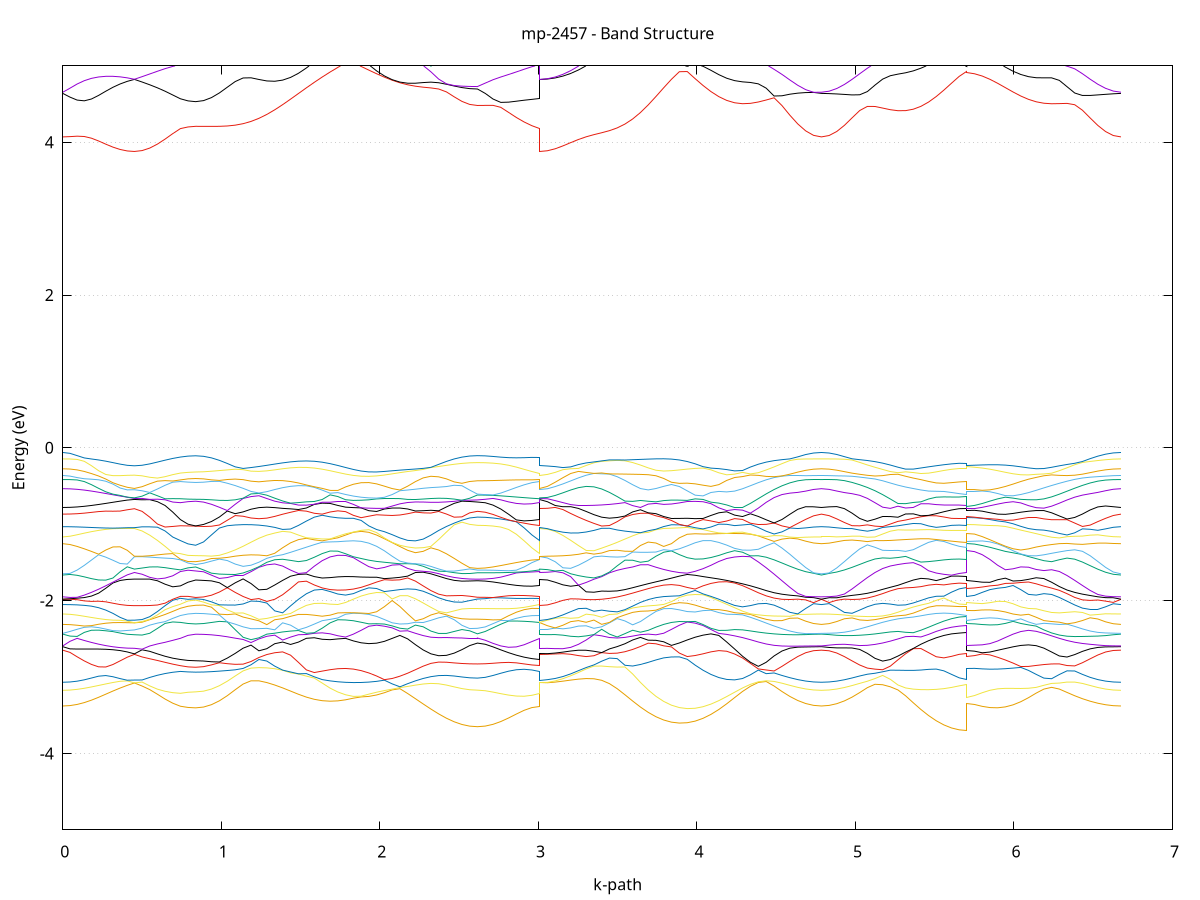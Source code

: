 set title 'mp-2457 - Band Structure'
set xlabel 'k-path'
set ylabel 'Energy (eV)'
set grid y
set yrange [-5:5]
set terminal png size 800,600
set output 'mp-2457_bands_gnuplot.png'
plot '-' using 1:2 with lines notitle, '-' using 1:2 with lines notitle, '-' using 1:2 with lines notitle, '-' using 1:2 with lines notitle, '-' using 1:2 with lines notitle, '-' using 1:2 with lines notitle, '-' using 1:2 with lines notitle, '-' using 1:2 with lines notitle, '-' using 1:2 with lines notitle, '-' using 1:2 with lines notitle, '-' using 1:2 with lines notitle, '-' using 1:2 with lines notitle, '-' using 1:2 with lines notitle, '-' using 1:2 with lines notitle, '-' using 1:2 with lines notitle, '-' using 1:2 with lines notitle, '-' using 1:2 with lines notitle, '-' using 1:2 with lines notitle, '-' using 1:2 with lines notitle, '-' using 1:2 with lines notitle, '-' using 1:2 with lines notitle, '-' using 1:2 with lines notitle, '-' using 1:2 with lines notitle, '-' using 1:2 with lines notitle, '-' using 1:2 with lines notitle, '-' using 1:2 with lines notitle, '-' using 1:2 with lines notitle, '-' using 1:2 with lines notitle, '-' using 1:2 with lines notitle, '-' using 1:2 with lines notitle, '-' using 1:2 with lines notitle, '-' using 1:2 with lines notitle, '-' using 1:2 with lines notitle, '-' using 1:2 with lines notitle, '-' using 1:2 with lines notitle, '-' using 1:2 with lines notitle, '-' using 1:2 with lines notitle, '-' using 1:2 with lines notitle, '-' using 1:2 with lines notitle, '-' using 1:2 with lines notitle, '-' using 1:2 with lines notitle, '-' using 1:2 with lines notitle, '-' using 1:2 with lines notitle, '-' using 1:2 with lines notitle, '-' using 1:2 with lines notitle, '-' using 1:2 with lines notitle, '-' using 1:2 with lines notitle, '-' using 1:2 with lines notitle, '-' using 1:2 with lines notitle, '-' using 1:2 with lines notitle, '-' using 1:2 with lines notitle, '-' using 1:2 with lines notitle, '-' using 1:2 with lines notitle, '-' using 1:2 with lines notitle, '-' using 1:2 with lines notitle, '-' using 1:2 with lines notitle, '-' using 1:2 with lines notitle, '-' using 1:2 with lines notitle, '-' using 1:2 with lines notitle, '-' using 1:2 with lines notitle, '-' using 1:2 with lines notitle, '-' using 1:2 with lines notitle, '-' using 1:2 with lines notitle, '-' using 1:2 with lines notitle, '-' using 1:2 with lines notitle, '-' using 1:2 with lines notitle, '-' using 1:2 with lines notitle, '-' using 1:2 with lines notitle, '-' using 1:2 with lines notitle, '-' using 1:2 with lines notitle, '-' using 1:2 with lines notitle, '-' using 1:2 with lines notitle, '-' using 1:2 with lines notitle, '-' using 1:2 with lines notitle, '-' using 1:2 with lines notitle, '-' using 1:2 with lines notitle, '-' using 1:2 with lines notitle, '-' using 1:2 with lines notitle, '-' using 1:2 with lines notitle, '-' using 1:2 with lines notitle, '-' using 1:2 with lines notitle, '-' using 1:2 with lines notitle, '-' using 1:2 with lines notitle, '-' using 1:2 with lines notitle, '-' using 1:2 with lines notitle, '-' using 1:2 with lines notitle, '-' using 1:2 with lines notitle, '-' using 1:2 with lines notitle, '-' using 1:2 with lines notitle, '-' using 1:2 with lines notitle, '-' using 1:2 with lines notitle, '-' using 1:2 with lines notitle, '-' using 1:2 with lines notitle, '-' using 1:2 with lines notitle, '-' using 1:2 with lines notitle, '-' using 1:2 with lines notitle, '-' using 1:2 with lines notitle, '-' using 1:2 with lines notitle, '-' using 1:2 with lines notitle, '-' using 1:2 with lines notitle
0.000000 -20.947671
0.045183 -20.944871
0.090366 -20.936571
0.135549 -20.922971
0.180733 -20.904471
0.225916 -20.881671
0.271099 -20.855171
0.316282 -20.826371
0.361465 -20.796771
0.406648 -20.770471
0.451831 -20.757771
0.451831 -20.757771
0.500170 -20.765971
0.548509 -20.784171
0.596848 -20.804371
0.645186 -20.822771
0.693525 -20.837771
0.741864 -20.848771
0.741864 -20.848771
0.789976 -20.837671
0.838089 -20.833371
0.838089 -20.833371
0.887972 -20.830971
0.937854 -20.823771
0.987737 -20.812271
1.037619 -20.797371
1.087502 -20.780371
1.137385 -20.763471
1.187267 -20.749471
1.237150 -20.742071
1.287033 -20.744571
1.336915 -20.758071
1.386798 -20.780471
1.436681 -20.808271
1.486563 -20.837471
1.536446 -20.864671
1.586328 -20.887471
1.636211 -20.903871
1.686094 -20.912771
1.686094 -20.912771
1.735014 -20.913371
1.783934 -20.905671
1.832854 -20.889871
1.881774 -20.866471
1.930694 -20.836571
1.979614 -20.801871
2.028534 -20.775871
2.077455 -20.796071
2.126375 -20.823071
2.175295 -20.854271
2.224215 -20.887371
2.273135 -20.920171
2.322055 -20.951271
2.370975 -20.979171
2.419895 -21.003171
2.468816 -21.022471
2.517736 -21.036571
2.566656 -21.045171
2.615576 -21.048071
2.615576 -21.048071
2.664643 -21.044271
2.713710 -21.033071
2.762777 -21.014671
2.811844 -20.989471
2.860911 -20.958371
2.909978 -20.922471
2.959045 -20.884271
3.008112 -20.848771
3.008112 -20.757771
3.057013 -20.756171
3.105914 -20.751271
3.154815 -20.743671
3.203716 -20.733871
3.252617 -20.722871
3.301518 -20.712071
3.350419 -20.703271
3.399320 -20.698671
3.448221 -20.700971
3.497121 -20.712671
3.546022 -20.734671
3.594923 -20.764871
3.643824 -20.799171
3.692725 -20.833271
3.741626 -20.863771
3.790527 -20.888371
3.839428 -20.905771
3.839428 -20.905771
3.889227 -20.915271
3.939025 -20.916171
3.988824 -20.908571
4.038622 -20.893071
4.088421 -20.870471
4.138219 -20.842171
4.188017 -20.809971
4.237816 -20.775871
4.287614 -20.764171
4.337413 -20.787871
4.387211 -20.813671
4.437010 -20.839971
4.486808 -20.865471
4.536607 -20.888771
4.586405 -20.909071
4.636203 -20.925571
4.686002 -20.937771
4.735800 -20.945171
4.785599 -20.947671
4.785599 -20.947671
4.833862 -20.945271
4.882126 -20.938171
4.930389 -20.926471
4.978653 -20.910471
5.026917 -20.890771
5.075180 -20.867971
5.123444 -20.842871
5.171707 -20.816971
5.219971 -20.791971
5.268234 -20.771671
5.316498 -20.765571
5.364761 -20.783171
5.413025 -20.811871
5.461289 -20.841871
5.509552 -20.869571
5.557816 -20.892671
5.606079 -20.910071
5.654343 -20.920871
5.702606 -20.924471
5.702606 -20.914271
5.751223 -20.911271
5.799839 -20.902171
5.848456 -20.887671
5.897072 -20.868471
5.945689 -20.845971
5.994305 -20.822171
6.042922 -20.800971
6.091538 -20.790171
6.140155 -20.795871
6.188771 -20.812471
6.237388 -20.832971
6.286004 -20.854171
6.334621 -20.874571
6.383237 -20.893071
6.431854 -20.909271
6.480470 -20.922871
6.529087 -20.933671
6.577703 -20.941471
6.626320 -20.946171
6.674936 -20.947671
e
0.000000 -20.688171
0.045183 -20.688571
0.090366 -20.688071
0.135549 -20.684771
0.180733 -20.678271
0.225916 -20.669671
0.271099 -20.661371
0.316282 -20.658071
0.361465 -20.664471
0.406648 -20.678171
0.451831 -20.686871
0.451831 -20.686871
0.500170 -20.685571
0.548509 -20.683571
0.596848 -20.681771
0.645186 -20.678871
0.693525 -20.673571
0.741864 -20.664971
0.741864 -20.664971
0.789976 -20.664771
0.838089 -20.665271
0.838089 -20.665271
0.887972 -20.662771
0.937854 -20.655471
0.987737 -20.643571
1.037619 -20.627671
1.087502 -20.608671
1.137385 -20.587671
1.187267 -20.566371
1.237150 -20.547271
1.287033 -20.533071
1.336915 -20.526871
1.386798 -20.534071
1.436681 -20.573271
1.486563 -20.618571
1.536446 -20.661971
1.586328 -20.698471
1.636211 -20.726771
1.686094 -20.746571
1.686094 -20.746571
1.735014 -20.758071
1.783934 -20.762871
1.832854 -20.762671
1.881774 -20.760271
1.930694 -20.759371
1.979614 -20.763771
2.028534 -20.765371
2.077455 -20.732471
2.126375 -20.710671
2.175295 -20.701871
2.224215 -20.701371
2.273135 -20.705471
2.322055 -20.711871
2.370975 -20.719271
2.419895 -20.726671
2.468816 -20.733171
2.517736 -20.738271
2.566656 -20.741471
2.615576 -20.742471
2.615576 -20.742471
2.664643 -20.739171
2.713710 -20.729471
2.762777 -20.713971
2.811844 -20.694171
2.860911 -20.672871
2.909978 -20.656671
2.959045 -20.654771
3.008112 -20.664971
3.008112 -20.686871
3.057013 -20.683971
3.105914 -20.675471
3.154815 -20.661471
3.203716 -20.642271
3.252617 -20.618471
3.301518 -20.591171
3.350419 -20.563471
3.399320 -20.545771
3.448221 -20.547371
3.497121 -20.563671
3.546022 -20.592171
3.594923 -20.629971
3.643824 -20.672071
3.692725 -20.713171
3.741626 -20.749471
3.790527 -20.778871
3.839428 -20.799971
3.839428 -20.799971
3.889227 -20.812371
3.939025 -20.815671
3.988824 -20.810171
4.038622 -20.796571
4.088421 -20.776371
4.138219 -20.751571
4.188017 -20.731271
4.237816 -20.744371
4.287614 -20.742471
4.337413 -20.712271
4.387211 -20.687871
4.437010 -20.670671
4.486808 -20.660871
4.536607 -20.657271
4.586405 -20.665471
4.636203 -20.674471
4.686002 -20.681771
4.735800 -20.686471
4.785599 -20.688171
4.785599 -20.688171
4.833862 -20.686771
4.882126 -20.682771
4.930389 -20.676871
4.978653 -20.670271
5.026917 -20.664371
5.075180 -20.661071
5.123444 -20.661871
5.171707 -20.668171
5.219971 -20.680871
5.268234 -20.698171
5.316498 -20.710971
5.364761 -20.709671
5.413025 -20.711271
5.461289 -20.728871
5.509552 -20.746971
5.557816 -20.761571
5.606079 -20.771671
5.654343 -20.777171
5.702606 -20.778771
5.702606 -20.755171
5.751223 -20.754471
5.799839 -20.751571
5.848456 -20.745171
5.897072 -20.735271
5.945689 -20.723671
5.994305 -20.716071
6.042922 -20.717171
6.091538 -20.717171
6.140155 -20.706671
6.188771 -20.690471
6.237388 -20.674871
6.286004 -20.662371
6.334621 -20.654671
6.383237 -20.655071
6.431854 -20.663771
6.480470 -20.673571
6.529087 -20.681171
6.577703 -20.685871
6.626320 -20.687771
6.674936 -20.688171
e
0.000000 -20.666371
0.045183 -20.662371
0.090366 -20.652871
0.135549 -20.641271
0.180733 -20.630171
0.225916 -20.621271
0.271099 -20.614971
0.316282 -20.608871
0.361465 -20.599771
0.406648 -20.588971
0.451831 -20.583071
0.451831 -20.583071
0.500170 -20.570471
0.548509 -20.545871
0.596848 -20.539071
0.645186 -20.529671
0.693525 -20.517571
0.741864 -20.503071
0.741864 -20.503071
0.789976 -20.465171
0.838089 -20.428271
0.838089 -20.428271
0.887972 -20.427971
0.937854 -20.426871
0.987737 -20.425371
1.037619 -20.423671
1.087502 -20.421971
1.137385 -20.419971
1.187267 -20.424271
1.237150 -20.441971
1.287033 -20.466171
1.336915 -20.496871
1.386798 -20.530171
1.436681 -20.563071
1.486563 -20.604771
1.536446 -20.639271
1.586328 -20.666971
1.636211 -20.686171
1.686094 -20.695871
1.686094 -20.695871
1.735014 -20.695171
1.783934 -20.695271
1.832854 -20.696171
1.881774 -20.692971
1.930694 -20.686671
1.979614 -20.678171
2.028534 -20.667771
2.077455 -20.653271
2.126375 -20.630871
2.175295 -20.601471
2.224215 -20.572171
2.273135 -20.547671
2.322055 -20.529471
2.370975 -20.517471
2.419895 -20.510271
2.468816 -20.506371
2.517736 -20.504571
2.566656 -20.503871
2.615576 -20.503671
2.615576 -20.503671
2.664643 -20.507571
2.713710 -20.509671
2.762777 -20.512371
2.811844 -20.517871
2.860911 -20.526571
2.909978 -20.533071
2.959045 -20.526271
3.008112 -20.503071
3.008112 -20.583071
3.057013 -20.581371
3.105914 -20.576471
3.154815 -20.568671
3.203716 -20.558771
3.252617 -20.547671
3.301518 -20.536471
3.350419 -20.525371
3.399320 -20.508671
3.448221 -20.498671
3.497121 -20.508471
3.546022 -20.526771
3.594923 -20.563771
3.643824 -20.603471
3.692725 -20.638171
3.741626 -20.666671
3.790527 -20.688271
3.839428 -20.702471
3.839428 -20.702471
3.889227 -20.710071
3.939025 -20.712271
3.988824 -20.711671
4.038622 -20.711171
4.088421 -20.712771
4.138219 -20.717871
4.188017 -20.720671
4.237816 -20.695771
4.287614 -20.672471
4.337413 -20.655271
4.387211 -20.645871
4.437010 -20.644071
4.486808 -20.648271
4.536607 -20.656071
4.586405 -20.657871
4.636203 -20.660371
4.686002 -20.663371
4.735800 -20.665571
4.785599 -20.666371
4.785599 -20.666371
4.833862 -20.665371
4.882126 -20.662371
4.930389 -20.657471
4.978653 -20.651071
5.026917 -20.643571
5.075180 -20.636071
5.123444 -20.630971
5.171707 -20.630671
5.219971 -20.636671
5.268234 -20.648471
5.316498 -20.664771
5.364761 -20.683471
5.413025 -20.697071
5.461289 -20.698471
5.509552 -20.702671
5.557816 -20.711471
5.606079 -20.722871
5.654343 -20.732871
5.702606 -20.736871
5.702606 -20.702971
5.751223 -20.696271
5.799839 -20.685271
5.848456 -20.684271
5.897072 -20.684571
5.945689 -20.685971
5.994305 -20.684171
6.042922 -20.672971
6.091538 -20.657171
6.140155 -20.642271
6.188771 -20.631271
6.237388 -20.626471
6.286004 -20.628271
6.334621 -20.634971
6.383237 -20.640771
6.431854 -20.642971
6.480470 -20.646271
6.529087 -20.651871
6.577703 -20.658471
6.626320 -20.664071
6.674936 -20.666371
e
0.000000 -20.491871
0.045183 -20.490771
0.090366 -20.487871
0.135549 -20.484271
0.180733 -20.482771
0.225916 -20.487171
0.271099 -20.498671
0.316282 -20.514371
0.361465 -20.530571
0.406648 -20.544471
0.451831 -20.551071
0.451831 -20.551071
0.500170 -20.549771
0.548509 -20.537071
0.596848 -20.490071
0.645186 -20.434671
0.693525 -20.374771
0.741864 -20.318171
0.741864 -20.318171
0.789976 -20.355271
0.838089 -20.400471
0.838089 -20.400471
0.887972 -20.400371
0.937854 -20.400271
0.987737 -20.400571
1.037619 -20.402071
1.087502 -20.405671
1.137385 -20.412571
1.187267 -20.416771
1.237150 -20.413471
1.287033 -20.434571
1.336915 -20.468171
1.386798 -20.504171
1.436681 -20.540571
1.486563 -20.575871
1.536446 -20.608371
1.586328 -20.636871
1.636211 -20.660271
1.686094 -20.677871
1.686094 -20.677871
1.735014 -20.689271
1.783934 -20.684071
1.832854 -20.662471
1.881774 -20.630671
1.930694 -20.589071
1.979614 -20.538871
2.028534 -20.483071
2.077455 -20.440871
2.126375 -20.416571
2.175295 -20.405971
2.224215 -20.408471
2.273135 -20.420171
2.322055 -20.436371
2.370975 -20.453771
2.419895 -20.470071
2.468816 -20.483871
2.517736 -20.494271
2.566656 -20.500771
2.615576 -20.502971
2.615576 -20.502971
2.664643 -20.494671
2.713710 -20.479771
2.762777 -20.457671
2.811844 -20.428271
2.860911 -20.391871
2.909978 -20.349871
2.959045 -20.309571
3.008112 -20.318171
3.008112 -20.551071
3.057013 -20.549671
3.105914 -20.545671
3.154815 -20.539271
3.203716 -20.530871
3.252617 -20.521271
3.301518 -20.511571
3.350419 -20.502971
3.399320 -20.497771
3.448221 -20.486771
3.497121 -20.487171
3.546022 -20.521171
3.594923 -20.548171
3.643824 -20.568971
3.692725 -20.588171
3.741626 -20.605471
3.790527 -20.619671
3.839428 -20.629871
3.839428 -20.629871
3.889227 -20.635171
3.939025 -20.634871
3.988824 -20.628871
4.038622 -20.617871
4.088421 -20.602971
4.138219 -20.585471
4.188017 -20.567471
4.237816 -20.550571
4.287614 -20.536371
4.337413 -20.525271
4.387211 -20.516971
4.437010 -20.510571
4.486808 -20.505171
4.536607 -20.500671
4.586405 -20.497071
4.636203 -20.494571
4.686002 -20.492971
4.735800 -20.492071
4.785599 -20.491871
4.785599 -20.491871
4.833862 -20.491971
4.882126 -20.492571
4.930389 -20.493671
4.978653 -20.495571
5.026917 -20.498671
5.075180 -20.502771
5.123444 -20.507471
5.171707 -20.511671
5.219971 -20.515271
5.268234 -20.519371
5.316498 -20.525771
5.364761 -20.535671
5.413025 -20.549571
5.461289 -20.568771
5.509552 -20.595271
5.557816 -20.623271
5.606079 -20.644571
5.654343 -20.656671
5.702606 -20.660571
5.702606 -20.687071
5.751223 -20.686471
5.799839 -20.677171
5.848456 -20.647771
5.897072 -20.609371
5.945689 -20.563371
5.994305 -20.513671
6.042922 -20.474271
6.091538 -20.453071
6.140155 -20.442071
6.188771 -20.438571
6.237388 -20.440371
6.286004 -20.445671
6.334621 -20.453171
6.383237 -20.462171
6.431854 -20.471471
6.480470 -20.479571
6.529087 -20.485671
6.577703 -20.489371
6.626320 -20.491271
6.674936 -20.491871
e
0.000000 -20.357971
0.045183 -20.358271
0.090366 -20.358771
0.135549 -20.357971
0.180733 -20.352371
0.225916 -20.337071
0.271099 -20.309471
0.316282 -20.270971
0.361465 -20.224971
0.406648 -20.177671
0.451831 -20.149871
0.451831 -20.149871
0.500170 -20.155871
0.548509 -20.171771
0.596848 -20.194571
0.645186 -20.222371
0.693525 -20.253571
0.741864 -20.286071
0.741864 -20.286071
0.789976 -20.297771
0.838089 -20.291471
0.838089 -20.291471
0.887972 -20.292671
0.937854 -20.296471
0.987737 -20.303271
1.037619 -20.313671
1.087502 -20.328171
1.137385 -20.347171
1.187267 -20.370571
1.237150 -20.394571
1.287033 -20.391271
1.336915 -20.445871
1.386798 -20.502371
1.436681 -20.535071
1.486563 -20.552171
1.536446 -20.569271
1.586328 -20.584371
1.636211 -20.595471
1.686094 -20.600971
1.686094 -20.600971
1.735014 -20.600171
1.783934 -20.592871
1.832854 -20.578871
1.881774 -20.558371
1.930694 -20.531871
1.979614 -20.500371
2.028534 -20.464071
2.077455 -20.409771
2.126375 -20.340671
2.175295 -20.267771
2.224215 -20.194571
2.273135 -20.131571
2.322055 -20.083771
2.370975 -20.072771
2.419895 -20.079771
2.468816 -20.085871
2.517736 -20.090471
2.566656 -20.093271
2.615576 -20.094271
2.615576 -20.094271
2.664643 -20.101971
2.713710 -20.121071
2.762777 -20.143871
2.811844 -20.164771
2.860911 -20.183771
2.909978 -20.209071
2.959045 -20.245371
3.008112 -20.286071
3.008112 -20.149871
3.057013 -20.151271
3.105914 -20.156271
3.154815 -20.166571
3.203716 -20.184971
3.252617 -20.213671
3.301518 -20.252371
3.350419 -20.298171
3.399320 -20.346471
3.448221 -20.391371
3.497121 -20.427271
3.546022 -20.452771
3.594923 -20.472271
3.643824 -20.489071
3.692725 -20.503171
3.741626 -20.521371
3.790527 -20.553071
3.839428 -20.576471
3.839428 -20.576471
3.889227 -20.590571
3.939025 -20.593471
3.988824 -20.583471
4.038622 -20.559471
4.088421 -20.521871
4.138219 -20.472471
4.188017 -20.413871
4.237816 -20.352571
4.287614 -20.311171
4.337413 -20.306971
4.387211 -20.314371
4.437010 -20.323071
4.486808 -20.331171
4.536607 -20.338571
4.586405 -20.345071
4.636203 -20.350471
4.686002 -20.354571
4.735800 -20.357171
4.785599 -20.357971
4.785599 -20.357971
4.833862 -20.357271
4.882126 -20.355071
4.930389 -20.351571
4.978653 -20.346971
5.026917 -20.341471
5.075180 -20.335271
5.123444 -20.328471
5.171707 -20.321271
5.219971 -20.315071
5.268234 -20.315571
5.316498 -20.341271
5.364761 -20.396271
5.413025 -20.454771
5.461289 -20.503071
5.509552 -20.533271
5.557816 -20.547171
5.606079 -20.550871
5.654343 -20.546971
5.702606 -20.540471
5.702606 -20.555171
5.751223 -20.551771
5.799839 -20.544371
5.848456 -20.532271
5.897072 -20.515771
5.945689 -20.495171
5.994305 -20.469171
6.042922 -20.427271
6.091538 -20.368071
6.140155 -20.324271
6.188771 -20.305271
6.237388 -20.298371
6.286004 -20.299471
6.334621 -20.305171
6.383237 -20.313571
6.431854 -20.323171
6.480470 -20.333371
6.529087 -20.342871
6.577703 -20.350871
6.626320 -20.356171
6.674936 -20.357971
e
0.000000 -19.995771
0.045183 -20.006671
0.090366 -20.027071
0.135549 -20.046371
0.180733 -20.060971
0.225916 -20.069971
0.271099 -20.073971
0.316282 -20.074671
0.361465 -20.075271
0.406648 -20.080671
0.451831 -20.090271
0.451831 -20.090271
0.500170 -20.089171
0.548509 -20.087471
0.596848 -20.090471
0.645186 -20.121671
0.693525 -20.172071
0.741864 -20.224271
0.741864 -20.224271
0.789976 -20.236871
0.838089 -20.243171
0.838089 -20.243171
0.887972 -20.242171
0.937854 -20.239471
0.987737 -20.236271
1.037619 -20.234971
1.087502 -20.240071
1.137385 -20.256771
1.187267 -20.288471
1.237150 -20.333571
1.287033 -20.387671
1.336915 -20.370471
1.386798 -20.347171
1.436681 -20.372871
1.486563 -20.412771
1.536446 -20.447571
1.586328 -20.475371
1.636211 -20.495271
1.686094 -20.506571
1.686094 -20.506571
1.735014 -20.508971
1.783934 -20.502871
1.832854 -20.488371
1.881774 -20.466071
1.930694 -20.436871
1.979614 -20.401671
2.028534 -20.361871
2.077455 -20.318771
2.126375 -20.273571
2.175295 -20.227071
2.224215 -20.179671
2.273135 -20.125671
2.322055 -20.069971
2.370975 -20.038071
2.419895 -20.021971
2.468816 -20.012871
2.517736 -20.007671
2.566656 -20.005071
2.615576 -20.004271
2.615576 -20.004271
2.664643 -20.008071
2.713710 -20.021271
2.762777 -20.045571
2.811844 -20.080071
2.860911 -20.122771
2.909978 -20.171271
2.959045 -20.220771
3.008112 -20.224271
3.008112 -20.090271
3.057013 -20.092971
3.105914 -20.101571
3.154815 -20.116571
3.203716 -20.139071
3.252617 -20.170071
3.301518 -20.209671
3.350419 -20.256571
3.399320 -20.307271
3.448221 -20.352871
3.497121 -20.369871
3.546022 -20.350771
3.594923 -20.384371
3.643824 -20.435871
3.692725 -20.481971
3.741626 -20.512871
3.790527 -20.516871
3.839428 -20.513971
3.839428 -20.513971
3.889227 -20.503271
3.939025 -20.484171
3.988824 -20.456571
4.038622 -20.420471
4.088421 -20.376171
4.138219 -20.324271
4.188017 -20.265871
4.237816 -20.239171
4.287614 -20.220371
4.337413 -20.158371
4.387211 -20.083671
4.437010 -20.014871
4.486808 -19.981371
4.536607 -19.982571
4.586405 -19.985671
4.636203 -19.989371
4.686002 -19.992671
4.735800 -19.994971
4.785599 -19.995771
4.785599 -19.995771
4.833862 -19.995971
4.882126 -19.996671
4.930389 -19.998371
4.978653 -20.001671
5.026917 -20.007771
5.075180 -20.018671
5.123444 -20.038071
5.171707 -20.076771
5.219971 -20.140671
5.268234 -20.207371
5.316498 -20.250671
5.364761 -20.272971
5.413025 -20.313071
5.461289 -20.362471
5.509552 -20.409371
5.557816 -20.450571
5.606079 -20.484971
5.654343 -20.511571
5.702606 -20.525571
5.702606 -20.554171
5.751223 -20.550771
5.799839 -20.538071
5.848456 -20.517271
5.897072 -20.489271
5.945689 -20.455471
5.994305 -20.417671
6.042922 -20.378471
6.091538 -20.339271
6.140155 -20.284171
6.188771 -20.214271
6.237388 -20.157771
6.286004 -20.134671
6.334621 -20.122471
6.383237 -20.109071
6.431854 -20.092271
6.480470 -20.072271
6.529087 -20.049971
6.577703 -20.026771
6.626320 -20.005871
6.674936 -19.995771
e
0.000000 -19.928671
0.045183 -19.916771
0.090366 -19.893471
0.135549 -19.870371
0.180733 -19.853571
0.225916 -19.848371
0.271099 -19.855971
0.316282 -19.875671
0.361465 -19.932271
0.406648 -19.980571
0.451831 -20.000771
0.451831 -20.000771
0.500170 -20.009171
0.548509 -20.031771
0.596848 -20.061171
0.645186 -20.071171
0.693525 -20.069671
0.741864 -20.076271
0.741864 -20.076271
0.789976 -20.077471
0.838089 -20.076971
0.838089 -20.076971
0.887972 -20.077671
0.937854 -20.079671
0.987737 -20.082971
1.037619 -20.086871
1.087502 -20.089171
1.137385 -20.098671
1.187267 -20.132771
1.237150 -20.175171
1.287033 -20.222771
1.336915 -20.271771
1.386798 -20.313771
1.436681 -20.297571
1.486563 -20.259071
1.536446 -20.218471
1.586328 -20.178871
1.636211 -20.142271
1.686094 -20.110371
1.686094 -20.110371
1.735014 -20.084671
1.783934 -20.116771
1.832854 -20.148571
1.881774 -20.175371
1.930694 -20.193271
1.979614 -20.198971
2.028534 -20.190171
2.077455 -20.166571
2.126375 -20.129071
2.175295 -20.086371
2.224215 -20.070371
2.273135 -20.057671
2.322055 -20.065171
2.370975 -20.037971
2.419895 -19.996671
2.468816 -19.962471
2.517736 -19.937071
2.566656 -19.921671
2.615576 -19.916571
2.615576 -19.916571
2.664643 -19.928271
2.713710 -19.954671
2.762777 -19.989671
2.811844 -20.029771
2.860911 -20.068171
2.909978 -20.091671
2.959045 -20.090971
3.008112 -20.076271
3.008112 -20.000771
3.057013 -20.003071
3.105914 -20.009671
3.154815 -20.019271
3.203716 -20.029571
3.252617 -20.037971
3.301518 -20.043671
3.350419 -20.063871
3.399320 -20.129771
3.448221 -20.196171
3.497121 -20.260671
3.546022 -20.317971
3.594923 -20.301871
3.643824 -20.257671
3.692725 -20.211271
3.741626 -20.165171
3.790527 -20.120971
3.839428 -20.080971
3.839428 -20.080971
3.889227 -20.065471
3.939025 -20.093471
3.988824 -20.125471
4.038622 -20.156671
4.088421 -20.185271
4.138219 -20.209771
4.188017 -20.229071
4.237816 -20.202071
4.287614 -20.134671
4.337413 -20.066371
4.387211 -20.005571
4.437010 -19.984271
4.486808 -19.968371
4.536607 -19.946171
4.586405 -19.936071
4.636203 -19.931571
4.686002 -19.929571
4.735800 -19.928771
4.785599 -19.928671
4.785599 -19.928671
4.833862 -19.927771
4.882126 -19.925471
4.930389 -19.922171
4.978653 -19.918771
5.026917 -19.917271
5.075180 -19.925671
5.123444 -19.968371
5.171707 -20.020771
5.219971 -20.054771
5.268234 -20.097771
5.316498 -20.159071
5.364761 -20.203171
5.413025 -20.211271
5.461289 -20.198071
5.509552 -20.175771
5.557816 -20.148371
5.606079 -20.118571
5.654343 -20.090271
5.702606 -20.074971
5.702606 -20.113171
5.751223 -20.119171
5.799839 -20.132271
5.848456 -20.145471
5.897072 -20.154471
5.945689 -20.156471
5.994305 -20.150171
6.042922 -20.136171
6.091538 -20.119071
6.140155 -20.108471
6.188771 -20.102771
6.237388 -20.080671
6.286004 -20.021971
6.334621 -19.952071
6.383237 -19.891671
6.431854 -19.863371
6.480470 -19.865171
6.529087 -19.879671
6.577703 -19.899471
6.626320 -19.918971
6.674936 -19.928671
e
0.000000 -19.732771
0.045183 -19.734771
0.090366 -19.740771
0.135549 -19.750471
0.180733 -19.763571
0.225916 -19.783471
0.271099 -19.821971
0.316282 -19.870071
0.361465 -19.884871
0.406648 -19.895171
0.451831 -19.898971
0.451831 -19.898971
0.500170 -19.903771
0.548509 -19.922671
0.596848 -19.951971
0.645186 -19.983871
0.693525 -20.011971
0.741864 -20.023671
0.741864 -20.023671
0.789976 -20.037771
0.838089 -20.043371
0.838089 -20.043371
0.887972 -20.043971
0.937854 -20.046071
0.987737 -20.050671
1.037619 -20.059371
1.087502 -20.074571
1.137385 -20.086771
1.187267 -20.077471
1.237150 -20.062171
1.287033 -20.044171
1.336915 -20.050571
1.386798 -20.063771
1.436681 -20.062371
1.486563 -20.049571
1.536446 -20.031271
1.586328 -20.018071
1.636211 -20.026671
1.686094 -20.051971
1.686094 -20.051971
1.735014 -20.083371
1.783934 -20.065071
1.832854 -20.051171
1.881774 -20.041971
1.930694 -20.036571
1.979614 -20.042171
2.028534 -20.066571
2.077455 -20.084271
2.126375 -20.091471
2.175295 -20.079871
2.224215 -20.050571
2.273135 -20.047671
2.322055 -20.017871
2.370975 -19.976771
2.419895 -19.936271
2.468816 -19.905971
2.517736 -19.886371
2.566656 -19.875771
2.615576 -19.872471
2.615576 -19.872471
2.664643 -19.864771
2.713710 -19.854771
2.762777 -19.859071
2.811844 -19.880271
2.860911 -19.911571
2.909978 -19.948671
2.959045 -19.988271
3.008112 -20.023671
3.008112 -19.898971
3.057013 -19.899971
3.105914 -19.903271
3.154815 -19.909371
3.203716 -19.920371
3.252617 -19.947271
3.301518 -20.001071
3.350419 -20.047071
3.399320 -20.048971
3.448221 -20.049471
3.497121 -20.047571
3.546022 -20.041471
3.594923 -20.029971
3.643824 -20.013171
3.692725 -19.992271
3.741626 -19.978571
3.790527 -19.997771
3.839428 -20.023471
3.839428 -20.023471
3.889227 -20.031971
3.939025 -20.004671
3.988824 -19.983371
4.038622 -19.979671
4.088421 -19.992671
4.138219 -20.009371
4.188017 -20.021471
4.237816 -20.024671
4.287614 -20.016771
4.337413 -19.998171
4.387211 -19.970971
4.437010 -19.936571
4.486808 -19.890071
4.536607 -19.835071
4.586405 -19.784071
4.636203 -19.746171
4.686002 -19.732071
4.735800 -19.732571
4.785599 -19.732771
4.785599 -19.732771
4.833862 -19.732671
4.882126 -19.732771
4.930389 -19.744971
4.978653 -19.780571
5.026917 -19.828371
5.075180 -19.877671
5.123444 -19.902971
5.171707 -19.965771
5.219971 -20.031571
5.268234 -20.077271
5.316498 -20.090671
5.364761 -20.092771
5.413025 -20.083971
5.461289 -20.066671
5.509552 -20.044471
5.557816 -20.021871
5.606079 -20.007971
5.654343 -20.015071
5.702606 -20.025471
5.702606 -20.049771
5.751223 -20.045071
5.799839 -20.035371
5.848456 -20.026171
5.897072 -20.020171
5.945689 -20.019371
5.994305 -20.030171
6.042922 -20.047671
6.091538 -20.052471
6.140155 -20.036071
6.188771 -20.012671
6.237388 -19.976171
6.286004 -19.931371
6.334621 -19.884871
6.383237 -19.846271
6.431854 -19.808371
6.480470 -19.770271
6.529087 -19.748171
6.577703 -19.739471
6.626320 -19.734971
6.674936 -19.732771
e
0.000000 -19.728271
0.045183 -19.730471
0.090366 -19.736971
0.135549 -19.746871
0.180733 -19.759171
0.225916 -19.770771
0.271099 -19.778571
0.316282 -19.784871
0.361465 -19.789571
0.406648 -19.791571
0.451831 -19.791071
0.451831 -19.791071
0.500170 -19.804971
0.548509 -19.797671
0.596848 -19.772771
0.645186 -19.740071
0.693525 -19.705571
0.741864 -19.691471
0.741864 -19.691471
0.789976 -19.687571
0.838089 -19.685871
0.838089 -19.685871
0.887972 -19.692771
0.937854 -19.711671
0.987737 -19.738771
1.037619 -19.775471
1.087502 -19.823471
1.137385 -19.874271
1.187267 -19.926171
1.237150 -19.975771
1.287033 -20.016871
1.336915 -20.019271
1.386798 -19.999771
1.436681 -19.982971
1.486563 -19.972671
1.536446 -19.970771
1.586328 -19.971771
1.636211 -19.960871
1.686094 -19.945071
1.686094 -19.945071
1.735014 -19.937671
1.783934 -19.944371
1.832854 -19.962571
1.881774 -19.987171
1.930694 -20.014671
1.979614 -20.033771
2.028534 -20.033471
2.077455 -20.035471
2.126375 -20.039171
2.175295 -20.044371
2.224215 -20.022871
2.273135 -19.961971
2.322055 -19.902471
2.370975 -19.849471
2.419895 -19.808771
2.468816 -19.786371
2.517736 -19.778471
2.566656 -19.775971
2.615576 -19.775371
2.615576 -19.775371
2.664643 -19.777271
2.713710 -19.778671
2.762777 -19.769371
2.811844 -19.748771
2.860911 -19.724471
2.909978 -19.701171
2.959045 -19.689671
3.008112 -19.691471
3.008112 -19.791071
3.057013 -19.796471
3.105914 -19.813471
3.154815 -19.842871
3.203716 -19.882671
3.252617 -19.920271
3.301518 -19.942871
3.350419 -19.965171
3.399320 -19.987571
3.448221 -20.005871
3.497121 -20.016271
3.546022 -20.016771
3.594923 -20.008171
3.643824 -19.993471
3.692725 -19.978671
3.741626 -19.969171
3.790527 -19.946371
3.839428 -19.926671
3.839428 -19.926671
3.889227 -19.914271
3.939025 -19.914171
3.988824 -19.923471
4.038622 -19.936771
4.088421 -19.950971
4.138219 -19.964071
4.188017 -19.974571
4.237816 -19.981171
4.287614 -19.983371
4.337413 -19.980971
4.387211 -19.969571
4.437010 -19.922371
4.486808 -19.865071
4.536607 -19.814371
4.586405 -19.771671
4.636203 -19.737771
4.686002 -19.731671
4.735800 -19.728771
4.785599 -19.728271
4.785599 -19.728271
4.833862 -19.728871
4.882126 -19.731671
4.930389 -19.734971
4.978653 -19.759471
5.026917 -19.798171
5.075180 -19.846171
5.123444 -19.900671
5.171707 -19.909371
5.219971 -19.917071
5.268234 -19.923371
5.316498 -19.927071
5.364761 -19.927471
5.413025 -19.925871
5.461289 -19.925871
5.509552 -19.932771
5.557816 -19.945471
5.606079 -19.954471
5.654343 -19.947271
5.702606 -19.938771
5.702606 -19.918171
5.751223 -19.921871
5.799839 -19.933471
5.848456 -19.952671
5.897072 -19.977071
5.945689 -20.003271
5.994305 -20.022071
6.042922 -20.031571
6.091538 -20.038371
6.140155 -20.034171
6.188771 -20.001171
6.237388 -19.957971
6.286004 -19.913771
6.334621 -19.874271
6.383237 -19.835871
6.431854 -19.794671
6.480470 -19.756771
6.529087 -19.726071
6.577703 -19.724071
6.626320 -19.726471
6.674936 -19.728271
e
0.000000 -19.683871
0.045183 -19.685271
0.090366 -19.688871
0.135549 -19.693571
0.180733 -19.705571
0.225916 -19.732171
0.271099 -19.754071
0.316282 -19.767171
0.361465 -19.776771
0.406648 -19.784171
0.451831 -19.787971
0.451831 -19.787971
0.500170 -19.762171
0.548509 -19.732871
0.596848 -19.708771
0.645186 -19.703771
0.693525 -19.697871
0.741864 -19.675171
0.741864 -19.675171
0.789976 -19.661571
0.838089 -19.659971
0.838089 -19.659971
0.887972 -19.672571
0.937854 -19.697371
0.987737 -19.732571
1.037619 -19.769871
1.087502 -19.800471
1.137385 -19.825871
1.187267 -19.843471
1.237150 -19.852871
1.287033 -19.857471
1.336915 -19.867771
1.386798 -19.871971
1.436681 -19.871671
1.486563 -19.867871
1.536446 -19.862071
1.586328 -19.856571
1.636211 -19.854171
1.686094 -19.854571
1.686094 -19.854571
1.735014 -19.864571
1.783934 -19.879471
1.832854 -19.894671
1.881774 -19.908671
1.930694 -19.919671
1.979614 -19.925671
2.028534 -19.924571
2.077455 -19.914971
2.126375 -19.896471
2.175295 -19.870171
2.224215 -19.837771
2.273135 -19.801271
2.322055 -19.763071
2.370975 -19.747971
2.419895 -19.740971
2.468816 -19.722771
2.517736 -19.698171
2.566656 -19.677971
2.615576 -19.669671
2.615576 -19.669671
2.664643 -19.670571
2.713710 -19.672971
2.762777 -19.676371
2.811844 -19.680171
2.860911 -19.683871
2.909978 -19.687071
2.959045 -19.681871
3.008112 -19.675171
3.008112 -19.787971
3.057013 -19.787971
3.105914 -19.788071
3.154815 -19.787971
3.203716 -19.787371
3.252617 -19.786171
3.301518 -19.784171
3.350419 -19.800371
3.399320 -19.820171
3.448221 -19.837871
3.497121 -19.854371
3.546022 -19.870971
3.594923 -19.888271
3.643824 -19.906271
3.692725 -19.921671
3.741626 -19.922371
3.790527 -19.905671
3.839428 -19.886271
3.839428 -19.886271
3.889227 -19.875771
3.939025 -19.885071
3.988824 -19.900671
4.038622 -19.905871
4.088421 -19.897571
4.138219 -19.885271
4.188017 -19.872571
4.237816 -19.859471
4.287614 -19.844571
4.337413 -19.826671
4.387211 -19.807871
4.437010 -19.788071
4.486808 -19.760671
4.536607 -19.730571
4.586405 -19.728771
4.636203 -19.728471
4.686002 -19.707771
4.735800 -19.690071
4.785599 -19.683871
4.785599 -19.683871
4.833862 -19.689471
4.882126 -19.705871
4.930389 -19.726671
4.978653 -19.730971
5.026917 -19.731771
5.075180 -19.753671
5.123444 -19.787071
5.171707 -19.815371
5.219971 -19.837371
5.268234 -19.853971
5.316498 -19.867071
5.364761 -19.877771
5.413025 -19.886571
5.461289 -19.892371
5.509552 -19.892771
5.557816 -19.890671
5.606079 -19.892071
5.654343 -19.899271
5.702606 -19.905671
5.702606 -19.856971
5.751223 -19.861171
5.799839 -19.871871
5.848456 -19.886571
5.897072 -19.901571
5.945689 -19.912171
5.994305 -19.914671
6.042922 -19.907871
6.091538 -19.892671
6.140155 -19.870671
6.188771 -19.856471
6.237388 -19.836871
6.286004 -19.809771
6.334621 -19.774671
6.383237 -19.739371
6.431854 -19.736771
6.480470 -19.731571
6.529087 -19.723071
6.577703 -19.703071
6.626320 -19.688871
6.674936 -19.683871
e
0.000000 -19.665271
0.045183 -19.667871
0.090366 -19.675071
0.135549 -19.686971
0.180733 -19.698571
0.225916 -19.703271
0.271099 -19.707471
0.316282 -19.710871
0.361465 -19.713471
0.406648 -19.714971
0.451831 -19.715471
0.451831 -19.715471
0.500170 -19.714771
0.548509 -19.712471
0.596848 -19.706571
0.645186 -19.686671
0.693525 -19.674671
0.741864 -19.666671
0.741864 -19.666671
0.789976 -19.657671
0.838089 -19.657771
0.838089 -19.657771
0.887972 -19.655071
0.937854 -19.659871
0.987737 -19.674871
1.037619 -19.702071
1.087502 -19.738171
1.137385 -19.777171
1.187267 -19.812371
1.237150 -19.839371
1.287033 -19.855871
1.336915 -19.854471
1.386798 -19.850571
1.436681 -19.845571
1.486563 -19.840871
1.536446 -19.837771
1.586328 -19.837771
1.636211 -19.842271
1.686094 -19.851671
1.686094 -19.851671
1.735014 -19.852771
1.783934 -19.844271
1.832854 -19.830871
1.881774 -19.816571
1.930694 -19.803071
1.979614 -19.800571
2.028534 -19.800271
2.077455 -19.796371
2.126375 -19.787271
2.175295 -19.772171
2.224215 -19.751671
2.273135 -19.748771
2.322055 -19.749271
2.370975 -19.726271
2.419895 -19.695771
2.468816 -19.678771
2.517736 -19.668871
2.566656 -19.661171
2.615576 -19.657571
2.615576 -19.657571
2.664643 -19.657871
2.713710 -19.658471
2.762777 -19.658971
2.811844 -19.659871
2.860911 -19.661771
2.909978 -19.664871
2.959045 -19.668671
3.008112 -19.666671
3.008112 -19.715471
3.057013 -19.717471
3.105914 -19.722571
3.154815 -19.729771
3.203716 -19.740471
3.252617 -19.756971
3.301518 -19.778471
3.350419 -19.781671
3.399320 -19.789071
3.448221 -19.818071
3.497121 -19.842071
3.546022 -19.859171
3.594923 -19.869471
3.643824 -19.873871
3.692725 -19.874271
3.741626 -19.872771
3.790527 -19.871971
3.839428 -19.872871
3.839428 -19.872871
3.889227 -19.873671
3.939025 -19.870071
3.988824 -19.863971
4.038622 -19.858971
4.088421 -19.855671
4.138219 -19.852871
4.188017 -19.848971
4.237816 -19.842871
4.287614 -19.833871
4.337413 -19.822371
4.387211 -19.803771
4.437010 -19.773271
4.486808 -19.739371
4.536607 -19.724071
4.586405 -19.719471
4.636203 -19.712471
4.686002 -19.692971
4.735800 -19.673371
4.785599 -19.665271
4.785599 -19.665271
4.833862 -19.672571
4.882126 -19.689971
4.930389 -19.710071
4.978653 -19.720471
5.026917 -19.725571
5.075180 -19.736571
5.123444 -19.756571
5.171707 -19.779071
5.219971 -19.797171
5.268234 -19.811071
5.316498 -19.820471
5.364761 -19.825371
5.413025 -19.826271
5.461289 -19.824371
5.509552 -19.821671
5.557816 -19.819771
5.606079 -19.818371
5.654343 -19.816171
5.702606 -19.814471
5.702606 -19.834671
5.751223 -19.841171
5.799839 -19.852171
5.848456 -19.861071
5.897072 -19.867971
5.945689 -19.873671
5.994305 -19.877871
6.042922 -19.879271
6.091538 -19.876871
6.140155 -19.869471
6.188771 -19.843171
6.237388 -19.811671
6.286004 -19.778371
6.334621 -19.749071
6.383237 -19.736871
6.431854 -19.712971
6.480470 -19.714471
6.529087 -19.708771
6.577703 -19.688371
6.626320 -19.671771
6.674936 -19.665271
e
0.000000 -19.642171
0.045183 -19.640571
0.090366 -19.636571
0.135549 -19.631271
0.180733 -19.642471
0.225916 -19.659071
0.271099 -19.662171
0.316282 -19.656371
0.361465 -19.646871
0.406648 -19.638471
0.451831 -19.635071
0.451831 -19.635071
0.500170 -19.638371
0.548509 -19.644671
0.596848 -19.648271
0.645186 -19.644771
0.693525 -19.643871
0.741864 -19.652171
0.741864 -19.652171
0.789976 -19.654071
0.838089 -19.647671
0.838089 -19.647671
0.887972 -19.647471
0.937854 -19.647271
0.987737 -19.647171
1.037619 -19.647371
1.087502 -19.649671
1.137385 -19.670671
1.187267 -19.703271
1.237150 -19.733871
1.287033 -19.758671
1.336915 -19.777871
1.386798 -19.792071
1.436681 -19.801471
1.486563 -19.806071
1.536446 -19.805271
1.586328 -19.798971
1.636211 -19.787971
1.686094 -19.787171
1.686094 -19.787171
1.735014 -19.788871
1.783934 -19.790871
1.832854 -19.793271
1.881774 -19.796071
1.930694 -19.798771
1.979614 -19.790971
2.028534 -19.780271
2.077455 -19.770471
2.126375 -19.761271
2.175295 -19.753171
2.224215 -19.748971
2.273135 -19.728871
2.322055 -19.707971
2.370975 -19.691371
2.419895 -19.675971
2.468816 -19.654671
2.517736 -19.641971
2.566656 -19.643571
2.615576 -19.645271
2.615576 -19.645271
2.664643 -19.645471
2.713710 -19.646171
2.762777 -19.647271
2.811844 -19.648571
2.860911 -19.649971
2.909978 -19.651171
2.959045 -19.651871
3.008112 -19.652171
3.008112 -19.635071
3.057013 -19.637271
3.105914 -19.644071
3.154815 -19.655971
3.203716 -19.672771
3.252617 -19.695271
3.301518 -19.723471
3.350419 -19.755471
3.399320 -19.777371
3.448221 -19.774171
3.497121 -19.769971
3.546022 -19.765271
3.594923 -19.763871
3.643824 -19.767371
3.692725 -19.770871
3.741626 -19.776771
3.790527 -19.794471
3.839428 -19.812271
3.839428 -19.812271
3.889227 -19.822671
3.939025 -19.814471
3.988824 -19.797371
4.038622 -19.779371
4.088421 -19.762971
4.138219 -19.750971
4.188017 -19.751771
4.237816 -19.754171
4.287614 -19.753371
4.337413 -19.747271
4.387211 -19.734871
4.437010 -19.723171
4.486808 -19.724271
4.536607 -19.721071
4.586405 -19.686571
4.636203 -19.651771
4.686002 -19.639171
4.735800 -19.640571
4.785599 -19.642171
4.785599 -19.642171
4.833862 -19.640771
4.882126 -19.639771
4.930389 -19.649571
4.978653 -19.680571
5.026917 -19.716671
5.075180 -19.730571
5.123444 -19.733771
5.171707 -19.740271
5.219971 -19.750971
5.268234 -19.762271
5.316498 -19.771471
5.364761 -19.777971
5.413025 -19.781871
5.461289 -19.783271
5.509552 -19.783171
5.557816 -19.787871
5.606079 -19.795471
5.654343 -19.801471
5.702606 -19.804171
5.702606 -19.817471
5.751223 -19.812871
5.799839 -19.805271
5.848456 -19.796771
5.897072 -19.786871
5.945689 -19.775471
5.994305 -19.763371
6.042922 -19.751571
6.091538 -19.740971
6.140155 -19.736971
6.188771 -19.735171
6.237388 -19.733271
6.286004 -19.731271
6.334621 -19.724871
6.383237 -19.710371
6.431854 -19.702471
6.480470 -19.671071
6.529087 -19.643471
6.577703 -19.638871
6.626320 -19.640771
6.674936 -19.642171
e
0.000000 -19.600771
0.045183 -19.600871
0.090366 -19.601171
0.135549 -19.614971
0.180733 -19.625471
0.225916 -19.619871
0.271099 -19.614771
0.316282 -19.610571
0.361465 -19.607471
0.406648 -19.605471
0.451831 -19.604871
0.451831 -19.604871
0.500170 -19.610871
0.548509 -19.618071
0.596848 -19.626271
0.645186 -19.635071
0.693525 -19.633971
0.741864 -19.620871
0.741864 -19.620871
0.789976 -19.609271
0.838089 -19.605071
0.838089 -19.605071
0.887972 -19.604771
0.937854 -19.605771
0.987737 -19.616371
1.037619 -19.623771
1.087502 -19.641571
1.137385 -19.667271
1.187267 -19.696171
1.237150 -19.719671
1.287033 -19.739471
1.336915 -19.754871
1.386798 -19.765871
1.436681 -19.772971
1.486563 -19.777371
1.536446 -19.780371
1.586328 -19.782971
1.636211 -19.785271
1.686094 -19.773771
1.686094 -19.773771
1.735014 -19.758571
1.783934 -19.743771
1.832854 -19.731271
1.881774 -19.724171
1.930694 -19.722271
1.979614 -19.722871
2.028534 -19.724871
2.077455 -19.727671
2.126375 -19.730371
2.175295 -19.731071
2.224215 -19.725571
2.273135 -19.711771
2.322055 -19.691271
2.370975 -19.664871
2.419895 -19.638171
2.468816 -19.637371
2.517736 -19.630171
2.566656 -19.628771
2.615576 -19.631071
2.615576 -19.631071
2.664643 -19.630271
2.713710 -19.628871
2.762777 -19.627771
2.811844 -19.627371
2.860911 -19.627171
2.909978 -19.626771
2.959045 -19.625171
3.008112 -19.620871
3.008112 -19.604871
3.057013 -19.610071
3.105914 -19.624571
3.154815 -19.644371
3.203716 -19.664371
3.252617 -19.679571
3.301518 -19.688271
3.350419 -19.693471
3.399320 -19.698771
3.448221 -19.718071
3.497121 -19.736471
3.546022 -19.747871
3.594923 -19.749471
3.643824 -19.748171
3.692725 -19.761271
3.741626 -19.772371
3.790527 -19.770471
3.839428 -19.763771
3.839428 -19.763771
3.889227 -19.752071
3.939025 -19.736671
3.988824 -19.727171
4.038622 -19.732971
4.088421 -19.738771
4.138219 -19.741671
4.188017 -19.733271
4.237816 -19.733071
4.287614 -19.733771
4.337413 -19.729071
4.387211 -19.723771
4.437010 -19.718671
4.486808 -19.701571
4.536607 -19.664771
4.586405 -19.643571
4.636203 -19.639671
4.686002 -19.624271
4.735800 -19.606771
4.785599 -19.600771
4.785599 -19.600771
4.833862 -19.605971
4.882126 -19.621271
4.930389 -19.636771
4.978653 -19.640671
5.026917 -19.652571
5.075180 -19.687371
5.123444 -19.707971
5.171707 -19.716071
5.219971 -19.721671
5.268234 -19.726271
5.316498 -19.731971
5.364761 -19.739171
5.413025 -19.748171
5.461289 -19.758371
5.509552 -19.767071
5.557816 -19.766171
5.606079 -19.756771
5.654343 -19.745571
5.702606 -19.739471
5.702606 -19.763571
5.751223 -19.762871
5.799839 -19.759871
5.848456 -19.755171
5.897072 -19.750071
5.945689 -19.745471
5.994305 -19.742071
6.042922 -19.739671
6.091538 -19.737771
6.140155 -19.730371
6.188771 -19.721271
6.237388 -19.713071
6.286004 -19.707571
6.334621 -19.707871
6.383237 -19.695171
6.431854 -19.652071
6.480470 -19.638271
6.529087 -19.636771
6.577703 -19.619771
6.626320 -19.605571
6.674936 -19.600771
e
0.000000 -19.564171
0.045183 -19.570371
0.090366 -19.588371
0.135549 -19.601571
0.180733 -19.602171
0.225916 -19.602771
0.271099 -19.603371
0.316282 -19.603871
0.361465 -19.604271
0.406648 -19.604571
0.451831 -19.604671
0.451831 -19.604671
0.500170 -19.599871
0.548509 -19.596271
0.596848 -19.593671
0.645186 -19.591971
0.693525 -19.590971
0.741864 -19.590471
0.741864 -19.590471
0.789976 -19.589671
0.838089 -19.589471
0.838089 -19.589471
0.887972 -19.595071
0.937854 -19.605371
0.987737 -19.609971
1.037619 -19.622271
1.087502 -19.629171
1.137385 -19.646871
1.187267 -19.648971
1.237150 -19.661071
1.287033 -19.679871
1.336915 -19.693671
1.386798 -19.702071
1.436681 -19.706871
1.486563 -19.709971
1.536446 -19.712771
1.586328 -19.715071
1.636211 -19.718171
1.686094 -19.720171
1.686094 -19.720171
1.735014 -19.719671
1.783934 -19.717471
1.832854 -19.713471
1.881774 -19.705871
1.930694 -19.695471
1.979614 -19.685071
2.028534 -19.675771
2.077455 -19.667671
2.126375 -19.660271
2.175295 -19.653171
2.224215 -19.646371
2.273135 -19.645371
2.322055 -19.643071
2.370975 -19.640171
2.419895 -19.634971
2.468816 -19.623671
2.517736 -19.625371
2.566656 -19.616771
2.615576 -19.611671
2.615576 -19.611671
2.664643 -19.610871
2.713710 -19.608671
2.762777 -19.605371
2.811844 -19.601671
2.860911 -19.597971
2.909978 -19.594671
2.959045 -19.592071
3.008112 -19.590471
3.008112 -19.604671
3.057013 -19.605371
3.105914 -19.606471
3.154815 -19.607471
3.203716 -19.608871
3.252617 -19.616271
3.301518 -19.634371
3.350419 -19.662071
3.399320 -19.692671
3.448221 -19.706571
3.497121 -19.716471
3.546022 -19.726571
3.594923 -19.736971
3.643824 -19.740671
3.692725 -19.727271
3.741626 -19.711271
3.790527 -19.707271
3.839428 -19.711771
3.839428 -19.711771
3.889227 -19.716571
3.939025 -19.721671
3.988824 -19.720171
4.038622 -19.714571
4.088421 -19.718571
4.138219 -19.723671
4.188017 -19.728871
4.237816 -19.723971
4.287614 -19.717071
4.337413 -19.712271
4.387211 -19.707871
4.437010 -19.699171
4.486808 -19.677271
4.536607 -19.646271
4.586405 -19.616371
4.636203 -19.589371
4.686002 -19.567171
4.735800 -19.563771
4.785599 -19.564171
4.785599 -19.564171
4.833862 -19.564271
4.882126 -19.565971
4.930389 -19.584871
4.978653 -19.609671
5.026917 -19.637671
5.075180 -19.666671
5.123444 -19.691271
5.171707 -19.706971
5.219971 -19.712171
5.268234 -19.717571
5.316498 -19.721571
5.364761 -19.720871
5.413025 -19.716871
5.461289 -19.711571
5.509552 -19.712071
5.557816 -19.715671
5.606079 -19.719471
5.654343 -19.722171
5.702606 -19.722871
5.702606 -19.752171
5.751223 -19.746671
5.799839 -19.734271
5.848456 -19.721371
5.897072 -19.713271
5.945689 -19.709271
5.994305 -19.706571
6.042922 -19.703871
6.091538 -19.701171
6.140155 -19.698071
6.188771 -19.695271
6.237388 -19.694071
6.286004 -19.692071
6.334621 -19.681371
6.383237 -19.661071
6.431854 -19.634471
6.480470 -19.606371
6.529087 -19.582571
6.577703 -19.565171
6.626320 -19.563971
6.674936 -19.564171
e
0.000000 -19.547871
0.045183 -19.547671
0.090366 -19.547071
0.135549 -19.546271
0.180733 -19.545071
0.225916 -19.543771
0.271099 -19.542471
0.316282 -19.541171
0.361465 -19.544171
0.406648 -19.550171
0.451831 -19.552571
0.451831 -19.552571
0.500170 -19.549771
0.548509 -19.544471
0.596848 -19.541471
0.645186 -19.543771
0.693525 -19.552271
0.741864 -19.565671
0.741864 -19.565671
0.789976 -19.576571
0.838089 -19.581671
0.838089 -19.581671
0.887972 -19.578971
0.937854 -19.576671
0.987737 -19.578471
1.037619 -19.593371
1.087502 -19.627771
1.137385 -19.633071
1.187267 -19.637971
1.237150 -19.645071
1.287033 -19.651671
1.336915 -19.660871
1.386798 -19.671471
1.436681 -19.682871
1.486563 -19.694271
1.536446 -19.704671
1.586328 -19.712971
1.636211 -19.715671
1.686094 -19.713571
1.686094 -19.713571
1.735014 -19.708771
1.783934 -19.701371
1.832854 -19.692171
1.881774 -19.681771
1.930694 -19.671271
1.979614 -19.661871
2.028534 -19.654371
2.077455 -19.649571
2.126375 -19.647271
2.175295 -19.646671
2.224215 -19.645671
2.273135 -19.637871
2.322055 -19.630771
2.370975 -19.625771
2.419895 -19.622771
2.468816 -19.603571
2.517736 -19.586671
2.566656 -19.588171
2.615576 -19.588971
2.615576 -19.588971
2.664643 -19.588071
2.713710 -19.585371
2.762777 -19.581571
2.811844 -19.577371
2.860911 -19.573371
2.909978 -19.569871
2.959045 -19.567171
3.008112 -19.565671
3.008112 -19.552571
3.057013 -19.551871
3.105914 -19.554871
3.154815 -19.572771
3.203716 -19.593971
3.252617 -19.612071
3.301518 -19.628771
3.350419 -19.644871
3.399320 -19.663971
3.448221 -19.675471
3.497121 -19.681571
3.546022 -19.685671
3.594923 -19.689571
3.643824 -19.693871
3.692725 -19.698371
3.741626 -19.702871
3.790527 -19.694971
3.839428 -19.688571
3.839428 -19.688571
3.889227 -19.692271
3.939025 -19.697771
3.988824 -19.701971
4.038622 -19.693971
4.088421 -19.676071
4.138219 -19.686471
4.188017 -19.695471
4.237816 -19.701771
4.287614 -19.705271
4.337413 -19.704771
4.387211 -19.692871
4.437010 -19.665371
4.486808 -19.640671
4.536607 -19.632371
4.586405 -19.592571
4.636203 -19.563771
4.686002 -19.563271
4.735800 -19.552871
4.785599 -19.547871
4.785599 -19.547871
4.833862 -19.552271
4.882126 -19.564271
4.930389 -19.569671
4.978653 -19.592671
5.026917 -19.631071
5.075180 -19.641871
5.123444 -19.654971
5.171707 -19.683071
5.219971 -19.705171
5.268234 -19.712471
5.316498 -19.710771
5.364761 -19.708271
5.413025 -19.706871
5.461289 -19.705871
5.509552 -19.698571
5.557816 -19.688871
5.606079 -19.691571
5.654343 -19.702871
5.702606 -19.709371
5.702606 -19.707771
5.751223 -19.707171
5.799839 -19.705271
5.848456 -19.700871
5.897072 -19.691371
5.945689 -19.679771
5.994305 -19.672671
6.042922 -19.672871
6.091538 -19.675971
6.140155 -19.678071
6.188771 -19.676771
6.237388 -19.668471
6.286004 -19.651471
6.334621 -19.633371
6.383237 -19.632171
6.431854 -19.627571
6.480470 -19.590271
6.529087 -19.564671
6.577703 -19.562271
6.626320 -19.551871
6.674936 -19.547871
e
0.000000 -19.511071
0.045183 -19.511471
0.090366 -19.512871
0.135549 -19.515171
0.180733 -19.518571
0.225916 -19.523471
0.271099 -19.529671
0.316282 -19.536771
0.361465 -19.540071
0.406648 -19.539371
0.451831 -19.539171
0.451831 -19.539171
0.500170 -19.538871
0.548509 -19.538271
0.596848 -19.537371
0.645186 -19.536471
0.693525 -19.535871
0.741864 -19.535571
0.741864 -19.535571
0.789976 -19.534971
0.838089 -19.534771
0.838089 -19.534771
0.887972 -19.538671
0.937854 -19.549471
0.987737 -19.564571
1.037619 -19.579271
1.087502 -19.591771
1.137385 -19.607771
1.187267 -19.630971
1.237150 -19.644071
1.287033 -19.647871
1.336915 -19.649971
1.386798 -19.652471
1.436681 -19.654971
1.486563 -19.656071
1.536446 -19.654271
1.586328 -19.648971
1.636211 -19.640971
1.686094 -19.631571
1.686094 -19.631571
1.735014 -19.623171
1.783934 -19.618871
1.832854 -19.616471
1.881774 -19.614771
1.930694 -19.613671
1.979614 -19.612471
2.028534 -19.610771
2.077455 -19.607871
2.126375 -19.603871
2.175295 -19.599271
2.224215 -19.594771
2.273135 -19.590971
2.322055 -19.588071
2.370975 -19.586171
2.419895 -19.585371
2.468816 -19.585571
2.517736 -19.578371
2.566656 -19.561871
2.615576 -19.556071
2.615576 -19.556071
2.664643 -19.555371
2.713710 -19.553471
2.762777 -19.550471
2.811844 -19.546971
2.860911 -19.543271
2.909978 -19.539871
2.959045 -19.537171
3.008112 -19.535571
3.008112 -19.539171
3.057013 -19.543171
3.105914 -19.551171
3.154815 -19.553171
3.203716 -19.564071
3.252617 -19.589471
3.301518 -19.618871
3.350419 -19.644671
3.399320 -19.654271
3.448221 -19.660671
3.497121 -19.664971
3.546022 -19.667871
3.594923 -19.669871
3.643824 -19.671471
3.692725 -19.672971
3.741626 -19.674871
3.790527 -19.675871
3.839428 -19.666671
3.839428 -19.666671
3.889227 -19.647471
3.939025 -19.640171
3.988824 -19.651371
4.038622 -19.663371
4.088421 -19.675471
4.138219 -19.664571
4.188017 -19.665571
4.237816 -19.664271
4.287614 -19.660871
4.337413 -19.656171
4.387211 -19.651071
4.437010 -19.645871
4.486808 -19.628571
4.536607 -19.588471
4.586405 -19.566371
4.636203 -19.538471
4.686002 -19.510771
4.735800 -19.510871
4.785599 -19.511071
4.785599 -19.511071
4.833862 -19.510971
4.882126 -19.510871
4.930389 -19.526071
4.978653 -19.555771
5.026917 -19.575771
5.075180 -19.612171
5.123444 -19.640471
5.171707 -19.648171
5.219971 -19.653071
5.268234 -19.657471
5.316498 -19.660671
5.364761 -19.661971
5.413025 -19.660571
5.461289 -19.656971
5.509552 -19.662071
5.557816 -19.673071
5.606079 -19.670671
5.654343 -19.659171
5.702606 -19.652671
5.702606 -19.620971
5.751223 -19.621171
5.799839 -19.622571
5.848456 -19.626471
5.897072 -19.632271
5.945689 -19.637771
5.994305 -19.638871
6.042922 -19.632771
6.091538 -19.623071
6.140155 -19.615371
6.188771 -19.618571
6.237388 -19.623671
6.286004 -19.627471
6.334621 -19.623071
6.383237 -19.594771
6.431854 -19.568871
6.480470 -19.563571
6.529087 -19.542871
6.577703 -19.519371
6.626320 -19.512571
6.674936 -19.511071
e
0.000000 -19.453971
0.045183 -19.454471
0.090366 -19.455371
0.135549 -19.456471
0.180733 -19.457671
0.225916 -19.458971
0.271099 -19.460271
0.316282 -19.461471
0.361465 -19.462471
0.406648 -19.463071
0.451831 -19.463271
0.451831 -19.463271
0.500170 -19.464071
0.548509 -19.465671
0.596848 -19.467371
0.645186 -19.468671
0.693525 -19.469571
0.741864 -19.470071
0.741864 -19.470071
0.789976 -19.470271
0.838089 -19.470371
0.838089 -19.470371
0.887972 -19.477771
0.937854 -19.498671
0.987737 -19.528671
1.037619 -19.554371
1.087502 -19.563871
1.137385 -19.572971
1.187267 -19.588571
1.237150 -19.598671
1.287033 -19.607271
1.336915 -19.615071
1.386798 -19.621571
1.436681 -19.626171
1.486563 -19.628571
1.536446 -19.628971
1.586328 -19.627871
1.636211 -19.625571
1.686094 -19.622471
1.686094 -19.622471
1.735014 -19.617771
1.783934 -19.609371
1.832854 -19.603071
1.881774 -19.602671
1.930694 -19.602571
1.979614 -19.602471
2.028534 -19.602271
2.077455 -19.601571
2.126375 -19.599971
2.175295 -19.597171
2.224215 -19.592571
2.273135 -19.584771
2.322055 -19.572071
2.370975 -19.553371
2.419895 -19.529971
2.468816 -19.505171
2.517736 -19.483071
2.566656 -19.467971
2.615576 -19.462471
2.615576 -19.462471
2.664643 -19.462771
2.713710 -19.463371
2.762777 -19.464371
2.811844 -19.465671
2.860911 -19.467171
2.909978 -19.468471
2.959045 -19.469471
3.008112 -19.470071
3.008112 -19.463271
3.057013 -19.469071
3.105914 -19.485471
3.154815 -19.508771
3.203716 -19.532771
3.252617 -19.565171
3.301518 -19.585671
3.350419 -19.590971
3.399320 -19.591471
3.448221 -19.591171
3.497121 -19.590971
3.546022 -19.591471
3.594923 -19.592971
3.643824 -19.595671
3.692725 -19.599771
3.741626 -19.605171
3.790527 -19.611871
3.839428 -19.619871
3.839428 -19.619871
3.889227 -19.629071
3.939025 -19.638571
3.988824 -19.647571
4.038622 -19.655371
4.088421 -19.661071
4.138219 -19.657671
4.188017 -19.640471
4.237816 -19.624771
4.287614 -19.610871
4.337413 -19.598671
4.387211 -19.588371
4.437010 -19.579771
4.486808 -19.572771
4.536607 -19.566771
4.586405 -19.545571
4.636203 -19.516371
4.686002 -19.493371
4.735800 -19.463871
4.785599 -19.453971
4.785599 -19.453971
4.833862 -19.462671
4.882126 -19.488471
4.930389 -19.513871
4.978653 -19.536871
5.026917 -19.562071
5.075180 -19.569771
5.123444 -19.576971
5.171707 -19.584871
5.219971 -19.593771
5.268234 -19.603471
5.316498 -19.613971
5.364761 -19.625171
5.413025 -19.636771
5.461289 -19.648571
5.509552 -19.650571
5.557816 -19.645371
5.606079 -19.640871
5.654343 -19.637171
5.702606 -19.633171
5.702606 -19.604171
5.751223 -19.605871
5.799839 -19.606971
5.848456 -19.606171
5.897072 -19.604071
5.945689 -19.602371
5.994305 -19.602071
6.042922 -19.603671
6.091538 -19.606871
6.140155 -19.609071
6.188771 -19.601371
6.237388 -19.592371
6.286004 -19.584171
6.334621 -19.576971
6.383237 -19.570771
6.431854 -19.559571
6.480470 -19.530071
6.529087 -19.506071
6.577703 -19.483471
6.626320 -19.462071
6.674936 -19.453971
e
0.000000 -19.453671
0.045183 -19.453371
0.090366 -19.453071
0.135549 -19.453071
0.180733 -19.453171
0.225916 -19.453371
0.271099 -19.453571
0.316282 -19.453871
0.361465 -19.454071
0.406648 -19.454271
0.451831 -19.454371
0.451831 -19.454371
0.500170 -19.453271
0.548509 -19.450971
0.596848 -19.448371
0.645186 -19.445771
0.693525 -19.443571
0.741864 -19.442071
0.741864 -19.442071
0.789976 -19.441571
0.838089 -19.441371
0.838089 -19.441371
0.887972 -19.446571
0.937854 -19.461771
0.987737 -19.485371
1.037619 -19.514971
1.087502 -19.546571
1.137385 -19.568271
1.187267 -19.572071
1.237150 -19.575971
1.287033 -19.580071
1.336915 -19.584271
1.386798 -19.588371
1.436681 -19.592371
1.486563 -19.595971
1.536446 -19.599071
1.586328 -19.601471
1.636211 -19.603071
1.686094 -19.603771
1.686094 -19.603771
1.735014 -19.603871
1.783934 -19.603471
1.832854 -19.600371
1.881774 -19.592271
1.930694 -19.585571
1.979614 -19.580271
2.028534 -19.576471
2.077455 -19.573671
2.126375 -19.571571
2.175295 -19.569271
2.224215 -19.565671
2.273135 -19.558771
2.322055 -19.546271
2.370975 -19.526671
2.419895 -19.502071
2.468816 -19.476971
2.517736 -19.455871
2.566656 -19.441871
2.615576 -19.437071
2.615576 -19.437071
2.664643 -19.437171
2.713710 -19.437571
2.762777 -19.438171
2.811844 -19.438871
2.860911 -19.439771
2.909978 -19.440671
2.959045 -19.441371
3.008112 -19.442071
3.008112 -19.454371
3.057013 -19.459871
3.105914 -19.475971
3.154815 -19.501271
3.203716 -19.529871
3.252617 -19.539371
3.301518 -19.543971
3.350419 -19.548071
3.399320 -19.552571
3.448221 -19.557671
3.497121 -19.563471
3.546022 -19.569871
3.594923 -19.576771
3.643824 -19.584171
3.692725 -19.592071
3.741626 -19.600571
3.790527 -19.609471
3.839428 -19.618971
3.839428 -19.618971
3.889227 -19.628871
3.939025 -19.625971
3.988824 -19.605671
4.038622 -19.586471
4.088421 -19.568871
4.138219 -19.553271
4.188017 -19.540071
4.237816 -19.529071
4.287614 -19.520471
4.337413 -19.513971
4.387211 -19.509371
4.437010 -19.506471
4.486808 -19.504871
4.536607 -19.504371
4.586405 -19.504071
4.636203 -19.498971
4.686002 -19.477371
4.735800 -19.460071
4.785599 -19.453671
4.785599 -19.453671
4.833862 -19.459271
4.882126 -19.474771
4.930389 -19.495971
4.978653 -19.504271
5.026917 -19.505171
5.075180 -19.505871
5.123444 -19.507471
5.171707 -19.510271
5.219971 -19.514371
5.268234 -19.520071
5.316498 -19.527471
5.364761 -19.536671
5.413025 -19.547471
5.461289 -19.559771
5.509552 -19.573571
5.557816 -19.588271
5.606079 -19.603571
5.654343 -19.618371
5.702606 -19.628471
5.702606 -19.603071
5.751223 -19.600971
5.799839 -19.597771
5.848456 -19.593971
5.897072 -19.589371
5.945689 -19.583571
5.994305 -19.576571
6.042922 -19.568571
6.091538 -19.559971
6.140155 -19.551271
6.188771 -19.542771
6.237388 -19.534771
6.286004 -19.527471
6.334621 -19.520771
6.383237 -19.514771
6.431854 -19.509071
6.480470 -19.502371
6.529087 -19.489871
6.577703 -19.471671
6.626320 -19.458371
6.674936 -19.453671
e
0.000000 -16.350471
0.045183 -16.341171
0.090366 -16.313871
0.135549 -16.269871
0.180733 -16.211371
0.225916 -16.140871
0.271099 -16.061671
0.316282 -15.977271
0.361465 -15.892571
0.406648 -15.817071
0.451831 -15.779771
0.451831 -15.779771
0.500170 -15.779371
0.548509 -15.778271
0.596848 -15.776571
0.645186 -15.775971
0.693525 -15.778771
0.741864 -15.788671
0.741864 -15.788671
0.789976 -15.804371
0.838089 -15.810571
0.838089 -15.810571
0.887972 -15.800871
0.937854 -15.772471
0.987737 -15.727571
1.037619 -15.669371
1.087502 -15.601371
1.137385 -15.527571
1.187267 -15.451971
1.237150 -15.381271
1.287033 -15.333971
1.336915 -15.346771
1.386798 -15.391671
1.436681 -15.441671
1.486563 -15.499771
1.536446 -15.559671
1.586328 -15.615771
1.636211 -15.665671
1.686094 -15.707271
1.686094 -15.707271
1.735014 -15.738971
1.783934 -15.760771
1.832854 -15.772371
1.881774 -15.774071
1.930694 -15.766571
1.979614 -15.750771
2.028534 -15.728471
2.077455 -15.701571
2.126375 -15.672771
2.175295 -15.644871
2.224215 -15.621471
2.273135 -15.671071
2.322055 -15.732671
2.370975 -15.793171
2.419895 -15.848971
2.468816 -15.896571
2.517736 -15.933171
2.566656 -15.956171
2.615576 -15.963971
2.615576 -15.963971
2.664643 -15.957671
2.713710 -15.939271
2.762777 -15.910571
2.811844 -15.874871
2.860911 -15.837071
2.909978 -15.805271
2.959045 -15.788271
3.008112 -15.788671
3.008112 -15.779771
3.057013 -15.770271
3.105914 -15.742871
3.154815 -15.699471
3.203716 -15.643771
3.252617 -15.581171
3.301518 -15.517771
3.350419 -15.460371
3.399320 -15.413571
3.448221 -15.381271
3.497121 -15.371371
3.546022 -15.419871
3.594923 -15.485171
3.643824 -15.546871
3.692725 -15.603271
3.741626 -15.652771
3.790527 -15.694171
3.839428 -15.726271
3.839428 -15.726271
3.889227 -15.748771
3.939025 -15.760771
3.988824 -15.762471
4.038622 -15.754671
4.088421 -15.738371
4.138219 -15.715671
4.188017 -15.688771
4.237816 -15.660671
4.287614 -15.634871
4.337413 -15.638871
4.387211 -15.748971
4.437010 -15.860071
4.486808 -15.968671
4.536607 -16.071171
4.586405 -16.163371
4.636203 -16.241171
4.686002 -16.300471
4.735800 -16.337671
4.785599 -16.350471
4.785599 -16.350471
4.833862 -16.338571
4.882126 -16.303771
4.930389 -16.247971
4.978653 -16.174471
5.026917 -16.086571
5.075180 -15.988271
5.123444 -15.883171
5.171707 -15.774871
5.219971 -15.666771
5.268234 -15.590271
5.316498 -15.608871
5.364761 -15.633171
5.413025 -15.660071
5.461289 -15.687071
5.509552 -15.711871
5.557816 -15.732871
5.606079 -15.748771
5.654343 -15.758671
5.702606 -15.762071
5.702606 -15.737571
5.751223 -15.735571
5.799839 -15.729571
5.848456 -15.719671
5.897072 -15.705971
5.945689 -15.688871
5.994305 -15.669371
6.042922 -15.648571
6.091538 -15.628671
6.140155 -15.612971
6.188771 -15.614071
6.237388 -15.684971
6.286004 -15.784871
6.334621 -15.888671
6.383237 -15.991071
6.431854 -16.087771
6.480470 -16.174871
6.529087 -16.248071
6.577703 -16.303671
6.626320 -16.338571
6.674936 -16.350471
e
0.000000 -15.719771
0.045183 -15.713771
0.090366 -15.696371
0.135549 -15.668771
0.180733 -15.634971
0.225916 -15.623971
0.271099 -15.621671
0.316282 -15.620371
0.361465 -15.621271
0.406648 -15.628371
0.451831 -15.638771
0.451831 -15.638771
0.500170 -15.644971
0.548509 -15.658871
0.596848 -15.675471
0.645186 -15.692771
0.693525 -15.709271
0.741864 -15.722971
0.741864 -15.722971
0.789976 -15.729471
0.838089 -15.731371
0.838089 -15.731371
0.887972 -15.721671
0.937854 -15.692771
0.987737 -15.646171
1.037619 -15.583871
1.087502 -15.508971
1.137385 -15.425171
1.187267 -15.337271
1.237150 -15.309771
1.287033 -15.313371
1.336915 -15.338971
1.386798 -15.383471
1.436681 -15.439371
1.486563 -15.490171
1.536446 -15.534171
1.586328 -15.571571
1.636211 -15.600671
1.686094 -15.620371
1.686094 -15.620371
1.735014 -15.629571
1.783934 -15.628571
1.832854 -15.617571
1.881774 -15.597771
1.930694 -15.571171
1.979614 -15.541771
2.028534 -15.516671
2.077455 -15.507571
2.126375 -15.523171
2.175295 -15.560871
2.224215 -15.612271
2.273135 -15.606571
2.322055 -15.603271
2.370975 -15.611771
2.419895 -15.628271
2.468816 -15.661171
2.517736 -15.709771
2.566656 -15.740071
2.615576 -15.750371
2.615576 -15.750371
2.664643 -15.750071
2.713710 -15.749071
2.762777 -15.747471
2.811844 -15.745271
2.860911 -15.741971
2.909978 -15.736471
2.959045 -15.728071
3.008112 -15.722971
3.008112 -15.638771
3.057013 -15.630171
3.105914 -15.605071
3.154815 -15.564771
3.203716 -15.511471
3.252617 -15.448471
3.301518 -15.379371
3.350419 -15.309671
3.399320 -15.254071
3.448221 -15.288771
3.497121 -15.353271
3.546022 -15.391071
3.594923 -15.430771
3.643824 -15.476271
3.692725 -15.519471
3.741626 -15.556471
3.790527 -15.584671
3.839428 -15.602671
3.839428 -15.602671
3.889227 -15.609371
3.939025 -15.604071
3.988824 -15.586771
4.038622 -15.558271
4.088421 -15.519871
4.138219 -15.474171
4.188017 -15.429471
4.237816 -15.444971
4.287614 -15.534171
4.337413 -15.615371
4.387211 -15.605771
4.437010 -15.608071
4.486808 -15.621071
4.536607 -15.641171
4.586405 -15.664171
4.636203 -15.686171
4.686002 -15.704071
4.735800 -15.715671
4.785599 -15.719771
4.785599 -15.719771
4.833862 -15.715771
4.882126 -15.704171
4.930389 -15.686071
4.978653 -15.663271
5.026917 -15.637971
5.075180 -15.613471
5.123444 -15.593371
5.171707 -15.581571
5.219971 -15.580471
5.268234 -15.563171
5.316498 -15.470871
5.364761 -15.415671
5.413025 -15.435171
5.461289 -15.477571
5.509552 -15.518171
5.557816 -15.552071
5.606079 -15.577271
5.654343 -15.592771
5.702606 -15.598071
5.702606 -15.618971
5.751223 -15.614771
5.799839 -15.602271
5.848456 -15.581571
5.897072 -15.553371
5.945689 -15.518471
5.994305 -15.478271
6.042922 -15.436671
6.091538 -15.421471
6.140155 -15.484571
6.188771 -15.560171
6.237388 -15.582071
6.286004 -15.588871
6.334621 -15.601871
6.383237 -15.620871
6.431854 -15.643671
6.480470 -15.667171
6.529087 -15.688471
6.577703 -15.705271
6.626320 -15.716071
6.674936 -15.719771
e
0.000000 -15.625971
0.045183 -15.625871
0.090366 -15.625571
0.135549 -15.624571
0.180733 -15.620871
0.225916 -15.588771
0.271099 -15.548071
0.316282 -15.519071
0.361465 -15.521571
0.406648 -15.550871
0.451831 -15.566871
0.451831 -15.566871
0.500170 -15.557371
0.548509 -15.534571
0.596848 -15.505071
0.645186 -15.472771
0.693525 -15.440771
0.741864 -15.443971
0.741864 -15.443971
0.789976 -15.459171
0.838089 -15.465271
0.838089 -15.465271
0.887972 -15.460971
0.937854 -15.448371
0.987737 -15.428671
1.037619 -15.403671
1.087502 -15.375671
1.137385 -15.347671
1.187267 -15.323671
1.237150 -15.252271
1.287033 -15.218071
1.336915 -15.193971
1.386798 -15.166671
1.436681 -15.192871
1.486563 -15.224371
1.536446 -15.250871
1.586328 -15.268971
1.636211 -15.277871
1.686094 -15.277771
1.686094 -15.277771
1.735014 -15.270771
1.783934 -15.260371
1.832854 -15.251671
1.881774 -15.249871
1.930694 -15.256971
1.979614 -15.270271
2.028534 -15.282971
2.077455 -15.284871
2.126375 -15.284671
2.175295 -15.313271
2.224215 -15.340371
2.273135 -15.363671
2.322055 -15.434171
2.370975 -15.520071
2.419895 -15.596871
2.468816 -15.647271
2.517736 -15.664271
2.566656 -15.675771
2.615576 -15.679771
2.615576 -15.679771
2.664643 -15.673371
2.713710 -15.654471
2.762777 -15.625071
2.811844 -15.587771
2.860911 -15.546071
2.909978 -15.504471
2.959045 -15.467371
3.008112 -15.443971
3.008112 -15.566871
3.057013 -15.560671
3.105914 -15.542371
3.154815 -15.512771
3.203716 -15.473071
3.252617 -15.423971
3.301518 -15.365771
3.350419 -15.300471
3.399320 -15.237871
3.448221 -15.207971
3.497121 -15.216171
3.546022 -15.221771
3.594923 -15.219771
3.643824 -15.221871
3.692725 -15.232271
3.741626 -15.246871
3.790527 -15.259971
3.839428 -15.268071
3.839428 -15.268071
3.889227 -15.269371
3.939025 -15.263371
3.988824 -15.250571
4.038622 -15.233471
4.088421 -15.220771
4.138219 -15.247971
4.188017 -15.311571
4.237816 -15.326271
4.287614 -15.273671
4.337413 -15.254571
4.387211 -15.276371
4.437010 -15.312071
4.486808 -15.377171
4.536607 -15.442071
4.586405 -15.502171
4.636203 -15.553571
4.686002 -15.592871
4.735800 -15.617571
4.785599 -15.625971
4.785599 -15.625971
4.833862 -15.618571
4.882126 -15.596671
4.930389 -15.561671
4.978653 -15.515471
5.026917 -15.460971
5.075180 -15.401371
5.123444 -15.341771
5.171707 -15.293371
5.219971 -15.263471
5.268234 -15.237471
5.316498 -15.283571
5.364761 -15.308471
5.413025 -15.271371
5.461289 -15.232571
5.509552 -15.224171
5.557816 -15.235071
5.606079 -15.248871
5.654343 -15.258871
5.702606 -15.262471
5.702606 -15.304071
5.751223 -15.300071
5.799839 -15.288871
5.848456 -15.272271
5.897072 -15.253771
5.945689 -15.241471
5.994305 -15.260971
6.042922 -15.313571
6.091538 -15.352871
6.140155 -15.324571
6.188771 -15.296771
6.237388 -15.315571
6.286004 -15.365071
6.334621 -15.419071
6.383237 -15.470271
6.431854 -15.515971
6.480470 -15.554671
6.529087 -15.585471
6.577703 -15.607871
6.626320 -15.621371
6.674936 -15.625971
e
0.000000 -15.343171
0.045183 -15.341471
0.090366 -15.336771
0.135549 -15.330571
0.180733 -15.325371
0.225916 -15.324471
0.271099 -15.331371
0.316282 -15.342871
0.361465 -15.340571
0.406648 -15.316671
0.451831 -15.290171
0.451831 -15.290171
0.500170 -15.310671
0.548509 -15.337471
0.596848 -15.365071
0.645186 -15.392171
0.693525 -15.417371
0.741864 -15.406571
0.741864 -15.406571
0.789976 -15.374671
0.838089 -15.362071
0.838089 -15.362071
0.887972 -15.354371
0.937854 -15.331671
0.987737 -15.295171
1.037619 -15.247171
1.087502 -15.191271
1.137385 -15.133871
1.187267 -15.144771
1.237150 -15.189171
1.287033 -15.180271
1.336915 -15.146371
1.386798 -15.136871
1.436681 -15.098571
1.486563 -15.068171
1.536446 -15.056571
1.586328 -15.065771
1.636211 -15.077271
1.686094 -15.090771
1.686094 -15.090771
1.735014 -15.105671
1.783934 -15.122171
1.832854 -15.140171
1.881774 -15.159871
1.930694 -15.181271
1.979614 -15.204471
2.028534 -15.229571
2.077455 -15.256471
2.126375 -15.268771
2.175295 -15.240571
2.224215 -15.250671
2.273135 -15.342971
2.322055 -15.380971
2.370975 -15.392271
2.419895 -15.399771
2.468816 -15.406071
2.517736 -15.411971
2.566656 -15.416271
2.615576 -15.417871
2.615576 -15.417871
2.664643 -15.417271
2.713710 -15.415171
2.762777 -15.411171
2.811844 -15.406071
2.860911 -15.401771
2.909978 -15.401371
2.959045 -15.405671
3.008112 -15.406571
3.008112 -15.290171
3.057013 -15.285771
3.105914 -15.272871
3.154815 -15.251971
3.203716 -15.223871
3.252617 -15.189871
3.301518 -15.156771
3.350419 -15.160671
3.399320 -15.203671
3.448221 -15.173971
3.497121 -15.127471
3.546022 -15.088571
3.594923 -15.063771
3.643824 -15.076571
3.692725 -15.077571
3.741626 -15.070371
3.790527 -15.060271
3.839428 -15.051271
3.839428 -15.051271
3.889227 -15.046871
3.939025 -15.051371
3.988824 -15.069071
4.038622 -15.102371
4.088421 -15.145171
4.138219 -15.162771
4.188017 -15.160571
4.237816 -15.194871
4.287614 -15.226771
4.337413 -15.211071
4.387211 -15.251771
4.437010 -15.291671
4.486808 -15.302071
4.536607 -15.310271
4.586405 -15.318571
4.636203 -15.327271
4.686002 -15.335271
4.735800 -15.341071
4.785599 -15.343171
4.785599 -15.343171
4.833862 -15.341171
4.882126 -15.335571
4.930389 -15.327471
4.978653 -15.317971
5.026917 -15.308071
5.075180 -15.297571
5.123444 -15.283771
5.171707 -15.256871
5.219971 -15.211971
5.268234 -15.227471
5.316498 -15.201671
5.364761 -15.165671
5.413025 -15.128971
5.461289 -15.127371
5.509552 -15.111471
5.557816 -15.087171
5.606079 -15.067071
5.654343 -15.055071
5.702606 -15.051271
5.702606 -15.064971
5.751223 -15.062571
5.799839 -15.055771
5.848456 -15.086071
5.897072 -15.125471
5.945689 -15.165671
5.994305 -15.184171
6.042922 -15.180271
6.091538 -15.178071
6.140155 -15.186471
6.188771 -15.203571
6.237388 -15.200071
6.286004 -15.202371
6.334621 -15.218071
6.383237 -15.238171
6.431854 -15.260971
6.480470 -15.284871
6.529087 -15.307571
6.577703 -15.326371
6.626320 -15.338771
6.674936 -15.343171
e
0.000000 -14.982171
0.045183 -14.988171
0.090366 -15.006371
0.135549 -15.035971
0.180733 -15.075171
0.225916 -15.119971
0.271099 -15.163771
0.316282 -15.200171
0.361465 -15.228771
0.406648 -15.255171
0.451831 -15.279771
0.451831 -15.279771
0.500170 -15.261671
0.548509 -15.242071
0.596848 -15.225071
0.645186 -15.210271
0.693525 -15.196771
0.741864 -15.183371
0.741864 -15.183371
0.789976 -15.159571
0.838089 -15.149171
0.838089 -15.149171
0.887972 -15.146871
0.937854 -15.140271
0.987737 -15.129871
1.037619 -15.116471
1.087502 -15.100771
1.137385 -15.100371
1.187267 -15.089771
1.237150 -15.068571
1.287033 -15.056471
1.336915 -15.049271
1.386798 -15.046171
1.436681 -15.046571
1.486563 -15.050071
1.536446 -15.049471
1.586328 -15.040771
1.636211 -15.039171
1.686094 -15.041571
1.686094 -15.041571
1.735014 -15.044771
1.783934 -15.045171
1.832854 -15.038571
1.881774 -15.021371
1.930694 -14.995171
1.979614 -14.969971
2.028534 -14.967971
2.077455 -15.006471
2.126375 -15.074871
2.175295 -15.158371
2.224215 -15.209971
2.273135 -15.190771
2.322055 -15.184571
2.370975 -15.190171
2.419895 -15.202171
2.468816 -15.215871
2.517736 -15.227671
2.566656 -15.235571
2.615576 -15.238271
2.615576 -15.238271
2.664643 -15.234671
2.713710 -15.225871
2.762777 -15.216871
2.811844 -15.212871
2.860911 -15.213271
2.909978 -15.211571
2.959045 -15.201871
3.008112 -15.183371
3.008112 -15.279771
3.057013 -15.275671
3.105914 -15.263771
3.154815 -15.244671
3.203716 -15.219071
3.252617 -15.188571
3.301518 -15.151871
3.350419 -15.113571
3.399320 -15.084171
3.448221 -15.060771
3.497121 -15.030371
3.546022 -15.044071
3.594923 -15.056371
3.643824 -15.029671
3.692725 -15.007471
3.741626 -14.989971
3.790527 -14.978071
3.839428 -14.974271
3.839428 -14.974271
3.889227 -14.981571
3.939025 -14.999971
3.988824 -15.026271
4.038622 -15.057071
4.088421 -15.090571
4.138219 -15.125371
4.188017 -15.154571
4.237816 -15.152971
4.287614 -15.167971
4.337413 -15.201671
4.387211 -15.147671
4.437010 -15.088371
4.486808 -15.036071
4.536607 -14.993671
4.586405 -14.962871
4.636203 -14.943271
4.686002 -14.963371
4.735800 -14.977471
4.785599 -14.982171
4.785599 -14.982171
4.833862 -14.978371
4.882126 -14.967271
4.930389 -14.948971
4.978653 -14.957571
5.026917 -14.983171
5.075180 -15.018771
5.123444 -15.063571
5.171707 -15.115471
5.219971 -15.171471
5.268234 -15.168571
5.316498 -15.139771
5.364761 -15.127071
5.413025 -15.125771
5.461289 -15.089171
5.509552 -15.054471
5.557816 -15.025471
5.606079 -15.001071
5.654343 -14.980371
5.702606 -14.970071
5.702606 -15.024271
5.751223 -15.032171
5.799839 -15.053871
5.848456 -15.044671
5.897072 -15.030971
5.945689 -15.017971
5.994305 -15.013671
6.042922 -15.030771
6.091538 -15.069671
6.140155 -15.114071
6.188771 -15.145071
6.237388 -15.154771
6.286004 -15.131171
6.334621 -15.091871
6.383237 -15.053071
6.431854 -15.019471
6.480470 -14.994371
6.529087 -14.981471
6.577703 -14.979671
6.626320 -14.981271
6.674936 -14.982171
e
0.000000 -14.925971
0.045183 -14.926871
0.090366 -14.929371
0.135549 -14.932471
0.180733 -14.935471
0.225916 -14.937371
0.271099 -14.937671
0.316282 -14.936771
0.361465 -14.935671
0.406648 -14.935171
0.451831 -14.935071
0.451831 -14.935071
0.500170 -14.941671
0.548509 -14.958171
0.596848 -14.978171
0.645186 -14.995771
0.693525 -15.005871
0.741864 -15.005171
0.741864 -15.005171
0.789976 -14.990471
0.838089 -14.987471
0.838089 -14.987471
0.887972 -14.989371
0.937854 -14.995671
0.987737 -15.008571
1.037619 -15.030171
1.087502 -15.061171
1.137385 -15.082671
1.187267 -15.056771
1.237150 -15.028971
1.287033 -15.018571
1.336915 -15.010671
1.386798 -14.994271
1.436681 -14.970771
1.486563 -14.943171
1.536446 -14.913671
1.586328 -14.883571
1.636211 -14.853771
1.686094 -14.824371
1.686094 -14.824371
1.735014 -14.796471
1.783934 -14.769871
1.832854 -14.744971
1.881774 -14.722371
1.930694 -14.722371
1.979614 -14.750771
2.028534 -14.777571
2.077455 -14.805271
2.126375 -14.834671
2.175295 -14.860471
2.224215 -14.877571
2.273135 -14.915871
2.322055 -14.965471
2.370975 -15.007371
2.419895 -15.040171
2.468816 -15.063471
2.517736 -15.078271
2.566656 -15.086171
2.615576 -15.088771
2.615576 -15.088771
2.664643 -15.089771
2.713710 -15.091871
2.762777 -15.090771
2.811844 -15.082171
2.860911 -15.066371
2.909978 -15.047871
2.959045 -15.028271
3.008112 -15.005171
3.008112 -14.935071
3.057013 -14.938971
3.105914 -14.950971
3.154815 -14.971971
3.203716 -15.002271
3.252617 -15.041171
3.301518 -15.084171
3.350419 -15.091871
3.399320 -15.048371
3.448221 -15.032771
3.497121 -15.002571
3.546022 -14.935771
3.594923 -14.877371
3.643824 -14.834771
3.692725 -14.815871
3.741626 -14.829371
3.790527 -14.844771
3.839428 -14.857471
3.839428 -14.857471
3.889227 -14.863471
3.939025 -14.861871
3.988824 -14.855371
4.038622 -14.846971
4.088421 -14.838371
4.138219 -14.830671
4.188017 -14.824071
4.237816 -14.819171
4.287614 -14.815971
4.337413 -14.814771
4.387211 -14.816271
4.437010 -14.823771
4.486808 -14.843571
4.536607 -14.875671
4.586405 -14.910271
4.636203 -14.940571
4.686002 -14.932471
4.735800 -14.927371
4.785599 -14.925971
4.785599 -14.925971
4.833862 -14.927271
4.882126 -14.931771
4.930389 -14.941171
4.978653 -14.924271
5.026917 -14.894771
5.075180 -14.863571
5.123444 -14.838271
5.171707 -14.828671
5.219971 -14.828371
5.268234 -14.829771
5.316498 -14.831771
5.364761 -14.837971
5.413025 -14.845771
5.461289 -14.851671
5.509552 -14.861771
5.557816 -14.875971
5.606079 -14.892971
5.654343 -14.910071
5.702606 -14.919271
5.702606 -14.861771
5.751223 -14.858971
5.799839 -14.852371
5.848456 -14.846571
5.897072 -14.845871
5.945689 -14.853771
5.994305 -14.867971
6.042922 -14.876271
6.091538 -14.874671
6.140155 -14.870271
6.188771 -14.864871
6.237388 -14.858271
6.286004 -14.856671
6.334621 -14.870871
6.383237 -14.893671
6.431854 -14.914871
6.480470 -14.929671
6.529087 -14.934771
6.577703 -14.931671
6.626320 -14.927471
6.674936 -14.925971
e
0.000000 -14.732071
0.045183 -14.736671
0.090366 -14.746171
0.135549 -14.755571
0.180733 -14.763671
0.225916 -14.770771
0.271099 -14.777371
0.316282 -14.783071
0.361465 -14.786871
0.406648 -14.787971
0.451831 -14.787671
0.451831 -14.787671
0.500170 -14.783471
0.548509 -14.773471
0.596848 -14.768071
0.645186 -14.777071
0.693525 -14.789571
0.741864 -14.802771
0.741864 -14.802771
0.789976 -14.831971
0.838089 -14.843371
0.838089 -14.843371
0.887972 -14.845071
0.937854 -14.849271
0.987737 -14.853971
1.037619 -14.856671
1.087502 -14.856771
1.137385 -14.856071
1.187267 -14.862771
1.237150 -14.891671
1.287033 -14.921671
1.336915 -14.919071
1.386798 -14.874971
1.436681 -14.815871
1.486563 -14.769371
1.536446 -14.740071
1.586328 -14.715171
1.636211 -14.694471
1.686094 -14.679871
1.686094 -14.679871
1.735014 -14.672671
1.783934 -14.673371
1.832854 -14.682071
1.881774 -14.698571
1.930694 -14.703171
1.979614 -14.708471
2.028534 -14.725971
2.077455 -14.708371
2.126375 -14.751471
2.175295 -14.805071
2.224215 -14.861271
2.273135 -14.881571
2.322055 -14.870771
2.370975 -14.849071
2.419895 -14.822771
2.468816 -14.797471
2.517736 -14.777171
2.566656 -14.764171
2.615576 -14.759671
2.615576 -14.759671
2.664643 -14.762171
2.713710 -14.768871
2.762777 -14.778271
2.811844 -14.786771
2.860911 -14.789471
2.909978 -14.780671
2.959045 -14.766171
3.008112 -14.802771
3.008112 -14.787671
3.057013 -14.793171
3.105914 -14.809371
3.154815 -14.835771
3.203716 -14.871171
3.252617 -14.914071
3.301518 -14.961571
3.350419 -15.008671
3.399320 -15.039171
3.448221 -14.991571
3.497121 -14.928371
3.546022 -14.867271
3.594923 -14.823771
3.643824 -14.810171
3.692725 -14.806671
3.741626 -14.790171
3.790527 -14.783671
3.839428 -14.785671
3.839428 -14.785671
3.889227 -14.794271
3.939025 -14.806071
3.988824 -14.816771
4.038622 -14.822571
4.088421 -14.822671
4.138219 -14.817571
4.188017 -14.807671
4.237816 -14.792471
4.287614 -14.772871
4.337413 -14.754471
4.387211 -14.744671
4.437010 -14.741871
4.486808 -14.741171
4.536607 -14.749971
4.586405 -14.748571
4.636203 -14.743371
4.686002 -14.737671
4.735800 -14.733571
4.785599 -14.732071
4.785599 -14.732071
4.833862 -14.733771
4.882126 -14.739071
4.930389 -14.747971
4.978653 -14.760071
5.026917 -14.773071
5.075180 -14.783271
5.123444 -14.785271
5.171707 -14.776271
5.219971 -14.773571
5.268234 -14.789471
5.316498 -14.812871
5.364761 -14.826971
5.413025 -14.829471
5.461289 -14.823071
5.509552 -14.803371
5.557816 -14.773571
5.606079 -14.740071
5.654343 -14.711471
5.702606 -14.699071
5.702606 -14.638671
5.751223 -14.644171
5.799839 -14.660371
5.848456 -14.684971
5.897072 -14.714371
5.945689 -14.741971
5.994305 -14.761271
6.042922 -14.769771
6.091538 -14.768171
6.140155 -14.762871
6.188771 -14.767471
6.237388 -14.783471
6.286004 -14.797571
6.334621 -14.793971
6.383237 -14.777471
6.431854 -14.757971
6.480470 -14.742071
6.529087 -14.736171
6.577703 -14.734371
6.626320 -14.732771
6.674936 -14.732071
e
0.000000 -14.694071
0.045183 -14.690371
0.090366 -14.683871
0.135549 -14.679371
0.180733 -14.678471
0.225916 -14.682171
0.271099 -14.690371
0.316282 -14.702571
0.361465 -14.716971
0.406648 -14.729671
0.451831 -14.734971
0.451831 -14.734971
0.500170 -14.738271
0.548509 -14.746171
0.596848 -14.749871
0.645186 -14.740371
0.693525 -14.729071
0.741864 -14.719571
0.741864 -14.719571
0.789976 -14.679471
0.838089 -14.649771
0.838089 -14.649771
0.887972 -14.655071
0.937854 -14.670871
0.987737 -14.696271
1.037619 -14.729571
1.087502 -14.768271
1.137385 -14.807371
1.187267 -14.837071
1.237150 -14.839271
1.287033 -14.815671
1.336915 -14.806671
1.386798 -14.793171
1.436681 -14.772671
1.486563 -14.735271
1.536446 -14.685071
1.586328 -14.641071
1.636211 -14.608571
1.686094 -14.589071
1.686094 -14.589071
1.735014 -14.582971
1.783934 -14.590071
1.832854 -14.609171
1.881774 -14.638571
1.930694 -14.674271
1.979614 -14.689571
2.028534 -14.687671
2.077455 -14.706171
2.126375 -14.657571
2.175295 -14.596871
2.224215 -14.592771
2.273135 -14.589571
2.322055 -14.587171
2.370975 -14.585771
2.419895 -14.584871
2.468816 -14.584371
2.517736 -14.584071
2.566656 -14.583771
2.615576 -14.583771
2.615576 -14.583771
2.664643 -14.588271
2.713710 -14.601571
2.762777 -14.623171
2.811844 -14.651971
2.860911 -14.686571
2.909978 -14.725071
2.959045 -14.755671
3.008112 -14.719571
3.008112 -14.734971
3.057013 -14.735271
3.105914 -14.735671
3.154815 -14.735371
3.203716 -14.733871
3.252617 -14.731071
3.301518 -14.727671
3.350419 -14.760171
3.399320 -14.799471
3.448221 -14.827571
3.497121 -14.832471
3.546022 -14.810671
3.594923 -14.769471
3.643824 -14.717271
3.692725 -14.662971
3.741626 -14.613371
3.790527 -14.572371
3.839428 -14.541671
3.839428 -14.541671
3.889227 -14.521871
3.939025 -14.513871
3.988824 -14.516971
4.038622 -14.530171
4.088421 -14.551371
4.138219 -14.577771
4.188017 -14.605571
4.237816 -14.629871
4.287614 -14.645271
4.337413 -14.644971
4.387211 -14.671271
4.437010 -14.714271
4.486808 -14.740271
4.536607 -14.736071
4.586405 -14.727971
4.636203 -14.716771
4.686002 -14.705371
4.735800 -14.697071
4.785599 -14.694071
4.785599 -14.694071
4.833862 -14.696371
4.882126 -14.702571
4.930389 -14.710071
4.978653 -14.715671
5.026917 -14.717471
5.075180 -14.714871
5.123444 -14.707271
5.171707 -14.693671
5.219971 -14.678471
5.268234 -14.673571
5.316498 -14.664671
5.364761 -14.650271
5.413025 -14.633671
5.461289 -14.618271
5.509552 -14.607171
5.557816 -14.602571
5.606079 -14.605271
5.654343 -14.612871
5.702606 -14.617871
5.702606 -14.587271
5.751223 -14.590071
5.799839 -14.598071
5.848456 -14.610771
5.897072 -14.626771
5.945689 -14.643871
5.994305 -14.659871
6.042922 -14.672771
6.091538 -14.681271
6.140155 -14.681571
6.188771 -14.672671
6.237388 -14.676071
6.286004 -14.688971
6.334621 -14.701571
6.383237 -14.712271
6.431854 -14.720071
6.480470 -14.722171
6.529087 -14.713971
6.577703 -14.703371
6.626320 -14.696371
6.674936 -14.694071
e
0.000000 -14.392371
0.045183 -14.396671
0.090366 -14.409271
0.135549 -14.429071
0.180733 -14.454471
0.225916 -14.482971
0.271099 -14.511371
0.316282 -14.536171
0.361465 -14.554471
0.406648 -14.565471
0.451831 -14.569071
0.451831 -14.569071
0.500170 -14.564771
0.548509 -14.553871
0.596848 -14.540471
0.645186 -14.528271
0.693525 -14.520171
0.741864 -14.517671
0.741864 -14.517671
0.789976 -14.561071
0.838089 -14.591171
0.838089 -14.591171
0.887972 -14.596871
0.937854 -14.613671
0.987737 -14.640771
1.037619 -14.677071
1.087502 -14.720271
1.137385 -14.766771
1.187267 -14.806271
1.237150 -14.819271
1.287033 -14.804171
1.336915 -14.747671
1.386798 -14.685871
1.436681 -14.625971
1.486563 -14.571571
1.536446 -14.524971
1.586328 -14.487371
1.636211 -14.459871
1.686094 -14.442971
1.686094 -14.442971
1.735014 -14.436771
1.783934 -14.440971
1.832854 -14.455071
1.881774 -14.478271
1.930694 -14.509071
1.979614 -14.544671
2.028534 -14.577971
2.077455 -14.596971
2.126375 -14.599871
2.175295 -14.596771
2.224215 -14.532671
2.273135 -14.469271
2.322055 -14.409471
2.370975 -14.355471
2.419895 -14.308971
2.468816 -14.271371
2.517736 -14.243771
2.566656 -14.226771
2.615576 -14.221071
2.615576 -14.221071
2.664643 -14.226571
2.713710 -14.242871
2.762777 -14.269371
2.811844 -14.305371
2.860911 -14.349771
2.909978 -14.401071
2.959045 -14.457871
3.008112 -14.517671
3.008112 -14.569071
3.057013 -14.573771
3.105914 -14.587671
3.154815 -14.610171
3.203716 -14.640371
3.252617 -14.676871
3.301518 -14.717771
3.350419 -14.724571
3.399320 -14.722471
3.448221 -14.721571
3.497121 -14.720971
3.546022 -14.716871
3.594923 -14.698171
3.643824 -14.655671
3.692725 -14.601871
3.741626 -14.548971
3.790527 -14.502271
3.839428 -14.463971
3.839428 -14.463971
3.889227 -14.434971
3.939025 -14.416571
3.988824 -14.409271
4.038622 -14.412971
4.088421 -14.427271
4.138219 -14.451471
4.188017 -14.484571
4.237816 -14.525371
4.287614 -14.571971
4.337413 -14.621771
4.387211 -14.624071
4.437010 -14.588171
4.486808 -14.546371
4.536607 -14.504771
4.586405 -14.467071
4.636203 -14.435471
4.686002 -14.411871
4.735800 -14.397371
4.785599 -14.392371
4.785599 -14.392371
4.833862 -14.397071
4.882126 -14.410871
4.930389 -14.433271
4.978653 -14.463471
5.026917 -14.500171
5.075180 -14.541271
5.123444 -14.583871
5.171707 -14.621771
5.219971 -14.638571
5.268234 -14.616771
5.316498 -14.580871
5.364761 -14.543271
5.413025 -14.507571
5.461289 -14.475071
5.509552 -14.446671
5.557816 -14.423171
5.606079 -14.405571
5.654343 -14.394671
5.702606 -14.390871
5.702606 -14.439871
5.751223 -14.442571
5.799839 -14.450271
5.848456 -14.463071
5.897072 -14.480471
5.945689 -14.502271
5.994305 -14.527771
6.042922 -14.555971
6.091538 -14.585071
6.140155 -14.611971
6.188771 -14.627971
6.237388 -14.613071
6.286004 -14.578771
6.334621 -14.541171
6.383237 -14.505071
6.431854 -14.472371
6.480470 -14.444471
6.529087 -14.422071
6.577703 -14.405671
6.626320 -14.395771
6.674936 -14.392371
e
0.000000 -3.379571
0.045183 -3.374371
0.090366 -3.359371
0.135549 -3.335171
0.180733 -3.303271
0.225916 -3.265671
0.271099 -3.224971
0.316282 -3.183871
0.361465 -3.144871
0.406648 -3.109471
0.451831 -3.078271
0.451831 -3.078271
0.500170 -3.118171
0.548509 -3.165271
0.596848 -3.225571
0.645186 -3.288671
0.693525 -3.342771
0.741864 -3.382771
0.741864 -3.382771
0.789976 -3.398571
0.838089 -3.404071
0.838089 -3.404071
0.887972 -3.393471
0.937854 -3.362371
0.987737 -3.311871
1.037619 -3.244871
1.087502 -3.166971
1.137385 -3.092471
1.187267 -3.049971
1.237150 -3.050071
1.287033 -3.072771
1.336915 -3.104971
1.386798 -3.142671
1.436681 -3.184271
1.486563 -3.226071
1.536446 -3.263271
1.586328 -3.292071
1.636211 -3.310171
1.686094 -3.316771
1.686094 -3.316771
1.735014 -3.312471
1.783934 -3.298571
1.832854 -3.277271
1.881774 -3.260871
1.930694 -3.254171
1.979614 -3.235171
2.028534 -3.205971
2.077455 -3.169171
2.126375 -3.152871
2.175295 -3.216071
2.224215 -3.283871
2.273135 -3.352571
2.322055 -3.419771
2.370975 -3.483071
2.419895 -3.539371
2.468816 -3.586271
2.517736 -3.621471
2.566656 -3.643271
2.615576 -3.650571
2.615576 -3.650571
2.664643 -3.642771
2.713710 -3.619771
2.762777 -3.583371
2.811844 -3.536771
2.860911 -3.485071
2.909978 -3.436171
2.959045 -3.400371
3.008112 -3.382771
3.008112 -3.078271
3.057013 -3.075271
3.105914 -3.066871
3.154815 -3.054471
3.203716 -3.040571
3.252617 -3.028071
3.301518 -3.020471
3.350419 -3.023171
3.399320 -3.043171
3.448221 -3.086971
3.497121 -3.153071
3.546022 -3.232471
3.594923 -3.314971
3.643824 -3.393371
3.692725 -3.462671
3.741626 -3.519971
3.790527 -3.563171
3.839428 -3.591171
3.839428 -3.591171
3.889227 -3.603271
3.939025 -3.598671
3.988824 -3.577771
4.038622 -3.540971
4.088421 -3.489671
4.138219 -3.425471
4.188017 -3.350771
4.237816 -3.269771
4.287614 -3.189671
4.337413 -3.121771
4.387211 -3.071571
4.437010 -3.059071
4.486808 -3.118171
4.536607 -3.189871
4.586405 -3.254571
4.636203 -3.307771
4.686002 -3.347171
4.735800 -3.371371
4.785599 -3.379571
4.785599 -3.379571
4.833862 -3.371971
4.882126 -3.349571
4.930389 -3.312971
4.978653 -3.263671
5.026917 -3.203971
5.075180 -3.139671
5.123444 -3.095271
5.171707 -3.101271
5.219971 -3.128371
5.268234 -3.169471
5.316498 -3.246271
5.364761 -3.337471
5.413025 -3.425371
5.461289 -3.504671
5.509552 -3.572571
5.557816 -3.627171
5.606079 -3.667171
5.654343 -3.691471
5.702606 -3.699671
5.702606 -3.343271
5.751223 -3.359671
5.799839 -3.384371
5.848456 -3.400371
5.897072 -3.403171
5.945689 -3.391371
5.994305 -3.364571
6.042922 -3.323771
6.091538 -3.270971
6.140155 -3.210971
6.188771 -3.158271
6.237388 -3.135371
6.286004 -3.157871
6.334621 -3.201971
6.383237 -3.245471
6.431854 -3.284171
6.480470 -3.316871
6.529087 -3.343371
6.577703 -3.363071
6.626320 -3.375371
6.674936 -3.379571
e
0.000000 -3.174271
0.045183 -3.171071
0.090366 -3.161871
0.135549 -3.147771
0.180733 -3.130171
0.225916 -3.110771
0.271099 -3.090971
0.316282 -3.072071
0.361465 -3.056171
0.406648 -3.050871
0.451831 -3.077271
0.451831 -3.077271
0.500170 -3.066171
0.548509 -3.116671
0.596848 -3.159071
0.645186 -3.187171
0.693525 -3.204971
0.741864 -3.213471
0.741864 -3.213471
0.789976 -3.199871
0.838089 -3.194671
0.838089 -3.194671
0.887972 -3.185371
0.937854 -3.158071
0.987737 -3.113871
1.037619 -3.055371
1.087502 -2.987071
1.137385 -2.920171
1.187267 -2.883571
1.237150 -2.877271
1.287033 -2.880671
1.336915 -2.891471
1.386798 -2.911871
1.436681 -2.945271
1.486563 -2.961271
1.536446 -2.988371
1.586328 -3.014371
1.636211 -3.079171
1.686094 -3.145571
1.686094 -3.145571
1.735014 -3.196471
1.783934 -3.232671
1.832854 -3.253971
1.881774 -3.251371
1.930694 -3.224371
1.979614 -3.199371
2.028534 -3.177671
2.077455 -3.159071
2.126375 -3.139171
2.175295 -3.123671
2.224215 -3.106471
2.273135 -3.091671
2.322055 -3.083871
2.370975 -3.088371
2.419895 -3.105571
2.468816 -3.129271
2.517736 -3.151571
2.566656 -3.166771
2.615576 -3.172171
2.615576 -3.172171
2.664643 -3.179771
2.713710 -3.197671
2.762777 -3.218171
2.811844 -3.236671
2.860911 -3.249371
2.909978 -3.252071
2.959045 -3.239471
3.008112 -3.213471
3.008112 -3.077271
3.057013 -3.070771
3.105914 -3.051671
3.154815 -3.021871
3.203716 -2.984171
3.252617 -2.941171
3.301518 -2.894871
3.350419 -2.857371
3.399320 -2.856671
3.448221 -2.864971
3.497121 -2.870171
3.546022 -2.868471
3.594923 -2.960771
3.643824 -3.070871
3.692725 -3.169371
3.741626 -3.252971
3.790527 -3.319771
3.839428 -3.368871
3.839428 -3.368871
3.889227 -3.400371
3.939025 -3.413671
3.988824 -3.409371
4.038622 -3.389071
4.088421 -3.354871
4.138219 -3.309471
4.188017 -3.256171
4.237816 -3.199371
4.287614 -3.144071
4.337413 -3.096271
4.387211 -3.062771
4.437010 -3.049571
4.486808 -3.057971
4.536607 -3.081171
4.586405 -3.109271
4.636203 -3.135571
4.686002 -3.156371
4.735800 -3.169671
4.785599 -3.174271
4.785599 -3.174271
4.833862 -3.169971
4.882126 -3.157571
4.930389 -3.137771
4.978653 -3.112171
5.026917 -3.083571
5.075180 -3.055471
5.123444 -3.020371
5.171707 -2.979271
5.219971 -3.030271
5.268234 -3.104471
5.316498 -3.143271
5.364761 -3.158771
5.413025 -3.165371
5.461289 -3.166171
5.509552 -3.161971
5.557816 -3.152371
5.606079 -3.136671
5.654343 -3.116071
5.702606 -3.102271
5.702606 -3.264171
5.751223 -3.242971
5.799839 -3.205771
5.848456 -3.173771
5.897072 -3.154971
5.945689 -3.148571
5.994305 -3.149071
6.042922 -3.150271
6.091538 -3.147271
6.140155 -3.135971
6.188771 -3.108371
6.237388 -3.084071
6.286004 -3.079571
6.334621 -3.066371
6.383237 -3.066671
6.431854 -3.084271
6.480470 -3.111071
6.529087 -3.137471
6.577703 -3.157871
6.626320 -3.170171
6.674936 -3.174271
e
0.000000 -3.068871
0.045183 -3.065371
0.090366 -3.054771
0.135549 -3.037071
0.180733 -3.013471
0.225916 -2.989371
0.271099 -2.981071
0.316282 -2.996571
0.361465 -3.020971
0.406648 -3.042171
0.451831 -3.040071
0.451831 -3.040071
0.500170 -3.039071
0.548509 -3.005771
0.596848 -2.977371
0.645186 -2.954771
0.693525 -2.938071
0.741864 -2.927071
0.741864 -2.927071
0.789976 -2.933471
0.838089 -2.936571
0.838089 -2.936571
0.887972 -2.934871
0.937854 -2.930071
0.987737 -2.923171
1.037619 -2.915271
1.087502 -2.905971
1.137385 -2.887971
1.187267 -2.839971
1.237150 -2.770671
1.287033 -2.791171
1.336915 -2.857771
1.386798 -2.909871
1.436681 -2.934171
1.486563 -2.958271
1.536446 -2.955271
1.586328 -2.997371
1.636211 -3.033971
1.686094 -3.050871
1.686094 -3.050871
1.735014 -3.062671
1.783934 -3.069771
1.832854 -3.072771
1.881774 -3.071771
1.930694 -3.066771
1.979614 -3.057071
2.028534 -3.041771
2.077455 -3.089671
2.126375 -3.128371
2.175295 -3.087671
2.224215 -3.050671
2.273135 -3.019371
2.322055 -2.995571
2.370975 -2.981671
2.419895 -2.979171
2.468816 -2.986971
2.517736 -2.999671
2.566656 -3.010471
2.615576 -3.014571
2.615576 -3.014571
2.664643 -3.004671
2.713710 -2.980271
2.762777 -2.950971
2.811844 -2.923971
2.860911 -2.905071
2.909978 -2.898971
2.959045 -2.908071
3.008112 -2.927071
3.008112 -3.040071
3.057013 -3.034871
3.105914 -3.019471
3.154815 -2.994071
3.203716 -2.959171
3.252617 -2.917371
3.301518 -2.876371
3.350419 -2.841671
3.399320 -2.793271
3.448221 -2.752271
3.497121 -2.759171
3.546022 -2.846371
3.594923 -2.856271
3.643824 -2.836171
3.692725 -2.808371
3.741626 -2.776771
3.790527 -2.749671
3.839428 -2.737771
3.839428 -2.737771
3.889227 -2.736571
3.939025 -2.768471
3.988824 -2.844571
4.038622 -2.911371
4.088421 -2.966371
4.138219 -3.007171
4.188017 -3.031871
4.237816 -3.037771
4.287614 -3.020071
4.337413 -2.971571
4.387211 -2.909571
4.437010 -2.956371
4.486808 -2.946971
4.536607 -2.979871
4.586405 -3.009071
4.636203 -3.034071
4.686002 -3.053071
4.735800 -3.064871
4.785599 -3.068871
4.785599 -3.068871
4.833862 -3.065071
4.882126 -3.053971
4.930389 -3.036171
4.978653 -3.012771
5.026917 -2.986771
5.075180 -2.963771
5.123444 -2.950971
5.171707 -2.931771
5.219971 -2.910571
5.268234 -2.911371
5.316498 -2.913171
5.364761 -2.913471
5.413025 -2.908971
5.461289 -2.900071
5.509552 -2.896271
5.557816 -2.919471
5.606079 -2.965571
5.654343 -3.010771
5.702606 -3.033471
5.702606 -2.883671
5.751223 -2.887071
5.799839 -2.893671
5.848456 -2.897671
5.897072 -2.896471
5.945689 -2.891271
5.994305 -2.883571
6.042922 -2.874171
6.091538 -2.913571
6.140155 -2.965671
6.188771 -3.014671
6.237388 -3.022571
6.286004 -2.967471
6.334621 -2.919571
6.383237 -2.921471
6.431854 -2.965671
6.480470 -3.004671
6.529087 -3.033971
6.577703 -3.053771
6.626320 -3.065171
6.674936 -3.068871
e
0.000000 -2.648771
0.045183 -2.677771
0.090366 -2.735371
0.135549 -2.789471
0.180733 -2.835271
0.225916 -2.866971
0.271099 -2.869071
0.316282 -2.836571
0.361465 -2.788971
0.406648 -2.740871
0.451831 -2.703771
0.451831 -2.703771
0.500170 -2.737571
0.548509 -2.761171
0.596848 -2.783571
0.645186 -2.807871
0.693525 -2.831671
0.741864 -2.851971
0.741864 -2.851971
0.789976 -2.867571
0.838089 -2.872571
0.838089 -2.872571
0.887972 -2.864671
0.937854 -2.841471
0.987737 -2.813171
1.037619 -2.825671
1.087502 -2.834271
1.137385 -2.831671
1.187267 -2.797271
1.237150 -2.744671
1.287033 -2.706071
1.336915 -2.682471
1.386798 -2.671271
1.436681 -2.714271
1.486563 -2.808471
1.536446 -2.906971
1.586328 -2.941671
1.636211 -2.922971
1.686094 -2.904471
1.686094 -2.904471
1.735014 -2.891671
1.783934 -2.888271
1.832854 -2.896371
1.881774 -2.916371
1.930694 -2.947071
1.979614 -2.986971
2.028534 -3.034871
2.077455 -3.019671
2.126375 -2.989471
2.175295 -2.950471
2.224215 -2.904771
2.273135 -2.858371
2.322055 -2.821571
2.370975 -2.804771
2.419895 -2.806671
2.468816 -2.815571
2.517736 -2.823171
2.566656 -2.827671
2.615576 -2.829071
2.615576 -2.829071
2.664643 -2.826671
2.713710 -2.820271
2.762777 -2.812571
2.811844 -2.808771
2.860911 -2.814671
2.909978 -2.828771
2.959045 -2.842371
3.008112 -2.851971
3.008112 -2.703771
3.057013 -2.702371
3.105914 -2.698071
3.154815 -2.694571
3.203716 -2.702471
3.252617 -2.719871
3.301518 -2.732671
3.350419 -2.721671
3.399320 -2.680971
3.448221 -2.691471
3.497121 -2.687771
3.546022 -2.669271
3.594923 -2.639171
3.643824 -2.600671
3.692725 -2.557271
3.741626 -2.565271
3.790527 -2.591971
3.839428 -2.606171
3.839428 -2.606171
3.889227 -2.686971
3.939025 -2.732371
3.988824 -2.718971
4.038622 -2.696671
4.088421 -2.670971
4.138219 -2.654471
4.188017 -2.663071
4.237816 -2.699071
4.287614 -2.750571
4.337413 -2.821571
4.387211 -2.894171
4.437010 -2.907971
4.486808 -2.921471
4.536607 -2.860671
4.586405 -2.794571
4.636203 -2.731871
4.686002 -2.682571
4.735800 -2.655671
4.785599 -2.648771
4.785599 -2.648771
4.833862 -2.656771
4.882126 -2.685871
4.930389 -2.733071
4.978653 -2.788771
5.026917 -2.843071
5.075180 -2.883471
5.123444 -2.897171
5.171707 -2.904871
5.219971 -2.857971
5.268234 -2.774971
5.316498 -2.695871
5.364761 -2.629271
5.413025 -2.627471
5.461289 -2.681171
5.509552 -2.734771
5.557816 -2.749771
5.606079 -2.729671
5.654343 -2.703371
5.702606 -2.691671
5.702606 -2.728771
5.751223 -2.720071
5.799839 -2.698371
5.848456 -2.710671
5.897072 -2.741871
5.945689 -2.777271
5.994305 -2.817771
6.042922 -2.862971
6.091538 -2.861471
6.140155 -2.848771
6.188771 -2.837171
6.237388 -2.829171
6.286004 -2.828371
6.334621 -2.849971
6.383237 -2.854971
6.431854 -2.813271
6.480470 -2.762171
6.529087 -2.712071
6.577703 -2.672871
6.626320 -2.652871
6.674936 -2.648771
e
0.000000 -2.603171
0.045183 -2.631771
0.090366 -2.634171
0.135549 -2.633971
0.180733 -2.633671
0.225916 -2.634371
0.271099 -2.637071
0.316282 -2.643071
0.361465 -2.653871
0.406648 -2.671971
0.451831 -2.697171
0.451831 -2.697171
0.500170 -2.643971
0.548509 -2.664071
0.596848 -2.697371
0.645186 -2.728571
0.693525 -2.753671
0.741864 -2.770871
0.741864 -2.770871
0.789976 -2.783171
0.838089 -2.787271
0.838089 -2.787271
0.887972 -2.790871
0.937854 -2.800471
0.987737 -2.803671
1.037619 -2.752871
1.087502 -2.691271
1.137385 -2.622771
1.187267 -2.582871
1.237150 -2.657071
1.287033 -2.629371
1.336915 -2.564271
1.386798 -2.542471
1.436681 -2.574171
1.486563 -2.543071
1.536446 -2.493571
1.586328 -2.486171
1.636211 -2.506171
1.686094 -2.511371
1.686094 -2.511371
1.735014 -2.501671
1.783934 -2.494171
1.832854 -2.527471
1.881774 -2.552171
1.930694 -2.563171
1.979614 -2.557171
2.028534 -2.533571
2.077455 -2.494871
2.126375 -2.455671
2.175295 -2.500871
2.224215 -2.576471
2.273135 -2.645571
2.322055 -2.696771
2.370975 -2.721371
2.419895 -2.716771
2.468816 -2.687671
2.517736 -2.641971
2.566656 -2.588871
2.615576 -2.556071
2.615576 -2.556071
2.664643 -2.571371
2.713710 -2.605671
2.762777 -2.644671
2.811844 -2.681771
2.860911 -2.714171
2.909978 -2.740271
2.959045 -2.759371
3.008112 -2.770871
3.008112 -2.697171
3.057013 -2.694471
3.105914 -2.686571
3.154815 -2.674271
3.203716 -2.659971
3.252617 -2.649371
3.301518 -2.650171
3.350419 -2.663071
3.399320 -2.680571
3.448221 -2.632371
3.497121 -2.602271
3.546022 -2.564871
3.594923 -2.515371
3.643824 -2.481771
3.692725 -2.517971
3.741626 -2.519871
3.790527 -2.539071
3.839428 -2.586471
3.839428 -2.586471
3.889227 -2.554771
3.939025 -2.515171
3.988824 -2.479271
4.038622 -2.452371
4.088421 -2.435371
4.138219 -2.455871
4.188017 -2.541971
4.237816 -2.633471
4.287614 -2.727771
4.337413 -2.806671
4.387211 -2.860571
4.437010 -2.807371
4.486808 -2.724471
4.536607 -2.659871
4.586405 -2.622571
4.636203 -2.609271
4.686002 -2.606871
4.735800 -2.604971
4.785599 -2.603171
4.785599 -2.603171
4.833862 -2.613371
4.882126 -2.618871
4.930389 -2.618971
4.978653 -2.620471
5.026917 -2.639071
5.075180 -2.690571
5.123444 -2.755771
5.171707 -2.791771
5.219971 -2.771271
5.268234 -2.725971
5.316498 -2.674171
5.364761 -2.626371
5.413025 -2.571171
5.461289 -2.525171
5.509552 -2.486771
5.557816 -2.456371
5.606079 -2.435571
5.654343 -2.425271
5.702606 -2.422771
5.702606 -2.653971
5.751223 -2.662071
5.799839 -2.683071
5.848456 -2.673171
5.897072 -2.650171
5.945689 -2.627571
5.994305 -2.604971
6.042922 -2.586871
6.091538 -2.579571
6.140155 -2.589771
6.188771 -2.622171
6.237388 -2.672871
6.286004 -2.724671
6.334621 -2.738671
6.383237 -2.706671
6.431854 -2.664571
6.480470 -2.631771
6.529087 -2.612971
6.577703 -2.605871
6.626320 -2.604871
6.674936 -2.603171
e
0.000000 -2.593171
0.045183 -2.533371
0.090366 -2.493971
0.135549 -2.521971
0.180733 -2.547571
0.225916 -2.570171
0.271099 -2.589171
0.316282 -2.604371
0.361465 -2.615371
0.406648 -2.622071
0.451831 -2.624271
0.451831 -2.624271
0.500170 -2.635971
0.548509 -2.594071
0.596848 -2.567571
0.645186 -2.545771
0.693525 -2.520271
0.741864 -2.493671
0.741864 -2.493671
0.789976 -2.454871
0.838089 -2.439871
0.838089 -2.439871
0.887972 -2.441871
0.937854 -2.447871
0.987737 -2.458471
1.037619 -2.473471
1.087502 -2.491571
1.137385 -2.508771
1.187267 -2.548971
1.237150 -2.501571
1.287033 -2.467371
1.336915 -2.451971
1.386798 -2.516371
1.436681 -2.477671
1.486563 -2.446571
1.536446 -2.443971
1.586328 -2.427671
1.636211 -2.421971
1.686094 -2.434471
1.686094 -2.434471
1.735014 -2.460071
1.783934 -2.477471
1.832854 -2.439171
1.881774 -2.389271
1.930694 -2.335571
1.979614 -2.321371
2.028534 -2.334971
2.077455 -2.356571
2.126375 -2.400071
2.175295 -2.394771
2.224215 -2.427771
2.273135 -2.457871
2.322055 -2.479271
2.370975 -2.484871
2.419895 -2.483571
2.468816 -2.487071
2.517736 -2.489471
2.566656 -2.490171
2.615576 -2.490171
2.615576 -2.490171
2.664643 -2.518771
2.713710 -2.559471
2.762777 -2.593071
2.811844 -2.611071
2.860911 -2.606071
2.909978 -2.578071
2.959045 -2.536171
3.008112 -2.493671
3.008112 -2.624271
3.057013 -2.625271
3.105914 -2.628771
3.154815 -2.629471
3.203716 -2.612171
3.252617 -2.572571
3.301518 -2.515871
3.350419 -2.446871
3.399320 -2.461471
3.448221 -2.483271
3.497121 -2.489571
3.546022 -2.481571
3.594923 -2.464371
3.643824 -2.446071
3.692725 -2.438571
3.741626 -2.447771
3.790527 -2.427271
3.839428 -2.376671
3.839428 -2.376671
3.889227 -2.322671
3.939025 -2.279571
3.988824 -2.294971
4.038622 -2.325871
4.088421 -2.378071
4.138219 -2.429571
4.188017 -2.442271
4.237816 -2.461371
4.287614 -2.484071
4.337413 -2.511871
4.387211 -2.541771
4.437010 -2.567871
4.486808 -2.585571
4.536607 -2.594271
4.586405 -2.596771
4.636203 -2.596171
4.686002 -2.594771
4.735800 -2.593571
4.785599 -2.593171
4.785599 -2.593171
4.833862 -2.582871
4.882126 -2.573771
4.930389 -2.571671
4.978653 -2.578971
5.026917 -2.588571
5.075180 -2.585371
5.123444 -2.573471
5.171707 -2.554971
5.219971 -2.530571
5.268234 -2.501671
5.316498 -2.471771
5.364761 -2.467571
5.413025 -2.475871
5.461289 -2.442371
5.509552 -2.403271
5.557816 -2.371571
5.606079 -2.348471
5.654343 -2.334171
5.702606 -2.329271
5.702606 -2.583971
5.751223 -2.583371
5.799839 -2.578971
5.848456 -2.562871
5.897072 -2.529071
5.945689 -2.483371
5.994305 -2.438971
6.042922 -2.404971
6.091538 -2.389071
6.140155 -2.401971
6.188771 -2.428971
6.237388 -2.461171
6.286004 -2.493871
6.334621 -2.522571
6.383237 -2.545071
6.431854 -2.560971
6.480470 -2.571971
6.529087 -2.581571
6.577703 -2.589571
6.626320 -2.592271
6.674936 -2.593171
e
0.000000 -2.438671
0.045183 -2.464471
0.090366 -2.469071
0.135549 -2.416171
0.180733 -2.388071
0.225916 -2.386571
0.271099 -2.395071
0.316282 -2.405671
0.361465 -2.424771
0.406648 -2.440771
0.451831 -2.446671
0.451831 -2.446671
0.500170 -2.451071
0.548509 -2.427771
0.596848 -2.364371
0.645186 -2.298471
0.693525 -2.279371
0.741864 -2.285271
0.741864 -2.285271
0.789976 -2.299471
0.838089 -2.305471
0.838089 -2.305471
0.887972 -2.300171
0.937854 -2.286271
0.987737 -2.271971
1.037619 -2.278171
1.087502 -2.380471
1.137385 -2.479671
1.187267 -2.511471
1.237150 -2.486971
1.287033 -2.438971
1.336915 -2.426471
1.386798 -2.410271
1.436681 -2.398971
1.486563 -2.391571
1.536446 -2.428071
1.586328 -2.420771
1.636211 -2.361371
1.686094 -2.291671
1.686094 -2.291671
1.735014 -2.250271
1.783934 -2.253371
1.832854 -2.263471
1.881774 -2.283271
1.930694 -2.304371
1.979614 -2.302471
2.028534 -2.306971
2.077455 -2.330771
2.126375 -2.361571
2.175295 -2.372771
2.224215 -2.320671
2.273135 -2.342571
2.322055 -2.398971
2.370975 -2.430171
2.419895 -2.429571
2.468816 -2.403971
2.517736 -2.378871
2.566656 -2.395371
2.615576 -2.434871
2.615576 -2.434871
2.664643 -2.404171
2.713710 -2.356471
2.762777 -2.309371
2.811844 -2.267771
2.860911 -2.266971
2.909978 -2.270771
2.959045 -2.276971
3.008112 -2.285271
3.008112 -2.446671
3.057013 -2.445471
3.105914 -2.444671
3.154815 -2.452371
3.203716 -2.466971
3.252617 -2.473371
3.301518 -2.461971
3.350419 -2.444871
3.399320 -2.375271
3.448221 -2.438271
3.497121 -2.476171
3.546022 -2.432571
3.594923 -2.387971
3.643824 -2.413671
3.692725 -2.389271
3.741626 -2.347171
3.790527 -2.311271
3.839428 -2.285871
3.839428 -2.285871
3.889227 -2.273571
3.939025 -2.276571
3.988824 -2.272771
4.038622 -2.313171
4.088421 -2.362571
4.138219 -2.390271
4.188017 -2.388971
4.237816 -2.379171
4.287614 -2.382871
4.337413 -2.396971
4.387211 -2.412471
4.437010 -2.425571
4.486808 -2.435571
4.536607 -2.442671
4.586405 -2.446571
4.636203 -2.447271
4.686002 -2.444871
4.735800 -2.440871
4.785599 -2.438671
4.785599 -2.438671
4.833862 -2.444971
4.882126 -2.453871
4.930389 -2.457971
4.978653 -2.457471
5.026917 -2.453471
5.075180 -2.446371
5.123444 -2.436271
5.171707 -2.423371
5.219971 -2.410171
5.268234 -2.403371
5.316498 -2.414771
5.364761 -2.420371
5.413025 -2.387671
5.461289 -2.348371
5.509552 -2.307071
5.557816 -2.268171
5.606079 -2.236971
5.654343 -2.215371
5.702606 -2.202571
5.702606 -2.299071
5.751223 -2.304271
5.799839 -2.313171
5.848456 -2.318671
5.897072 -2.315771
5.945689 -2.298571
5.994305 -2.271971
6.042922 -2.299071
6.091538 -2.317771
6.140155 -2.333771
6.188771 -2.383371
6.237388 -2.423171
6.286004 -2.451071
6.334621 -2.466071
6.383237 -2.470571
6.431854 -2.469471
6.480470 -2.467071
6.529087 -2.464271
6.577703 -2.458171
6.626320 -2.447071
6.674936 -2.438671
e
0.000000 -2.428971
0.045183 -2.403571
0.090366 -2.375571
0.135549 -2.349871
0.180733 -2.342571
0.225916 -2.353371
0.271099 -2.372571
0.316282 -2.393371
0.361465 -2.397771
0.406648 -2.390671
0.451831 -2.383771
0.451831 -2.383771
0.500170 -2.359671
0.548509 -2.321071
0.596848 -2.294771
0.645186 -2.275171
0.693525 -2.232871
0.741864 -2.195271
0.741864 -2.195271
0.789976 -2.175071
0.838089 -2.167071
0.838089 -2.167071
0.887972 -2.169971
0.937854 -2.178171
0.987737 -2.188171
1.037619 -2.277771
1.087502 -2.308071
1.137385 -2.343571
1.187267 -2.368071
1.237150 -2.367071
1.287033 -2.362971
1.336915 -2.382471
1.386798 -2.290671
1.436681 -2.321271
1.486563 -2.381871
1.536446 -2.350671
1.586328 -2.307671
1.636211 -2.263071
1.686094 -2.245871
1.686094 -2.245871
1.735014 -2.227171
1.783934 -2.178471
1.832854 -2.164971
1.881774 -2.169371
1.930694 -2.180571
1.979614 -2.206571
2.028534 -2.247671
2.077455 -2.290271
2.126375 -2.306371
2.175295 -2.302671
2.224215 -2.283471
2.273135 -2.287171
2.322055 -2.258371
2.370975 -2.225471
2.419895 -2.203471
2.468816 -2.249871
2.517736 -2.323271
2.566656 -2.365871
2.615576 -2.362671
2.615576 -2.362671
2.664643 -2.344471
2.713710 -2.301771
2.762777 -2.258971
2.811844 -2.262671
2.860911 -2.231871
2.909978 -2.208371
2.959045 -2.197071
3.008112 -2.195271
3.008112 -2.383771
3.057013 -2.377671
3.105914 -2.359171
3.154815 -2.369571
3.203716 -2.357271
3.252617 -2.333771
3.301518 -2.329671
3.350419 -2.362871
3.399320 -2.342671
3.448221 -2.290771
3.497121 -2.235371
3.546022 -2.266171
3.594923 -2.317171
3.643824 -2.273971
3.692725 -2.206471
3.741626 -2.141771
3.790527 -2.105571
3.839428 -2.103771
3.839428 -2.103771
3.889227 -2.120971
3.939025 -2.143471
3.988824 -2.148971
4.038622 -2.131171
4.088421 -2.125671
4.138219 -2.156771
4.188017 -2.178171
4.237816 -2.180371
4.287614 -2.186571
4.337413 -2.218271
4.387211 -2.254571
4.437010 -2.293871
4.486808 -2.332271
4.536607 -2.367571
4.586405 -2.398271
4.636203 -2.421071
4.686002 -2.432071
4.735800 -2.431571
4.785599 -2.428971
4.785599 -2.428971
4.833862 -2.427071
4.882126 -2.423371
4.930389 -2.413571
4.978653 -2.395471
5.026917 -2.371071
5.075180 -2.343071
5.123444 -2.313171
5.171707 -2.283971
5.219971 -2.259171
5.268234 -2.239071
5.316498 -2.225471
5.364761 -2.215271
5.413025 -2.198771
5.461289 -2.181071
5.509552 -2.168371
5.557816 -2.163771
5.606079 -2.167871
5.654343 -2.180171
5.702606 -2.192871
5.702606 -2.255671
5.751223 -2.247171
5.799839 -2.232671
5.848456 -2.225771
5.897072 -2.231371
5.945689 -2.247871
5.994305 -2.263371
6.042922 -2.239071
6.091538 -2.279671
6.140155 -2.310971
6.188771 -2.296971
6.237388 -2.304371
6.286004 -2.312171
6.334621 -2.308071
6.383237 -2.337771
6.431854 -2.370271
6.480470 -2.398071
6.529087 -2.415971
6.577703 -2.423271
6.626320 -2.426071
6.674936 -2.428971
e
0.000000 -2.311671
0.045183 -2.314471
0.090366 -2.322271
0.135549 -2.332771
0.180733 -2.327671
0.225916 -2.309471
0.271099 -2.296071
0.316282 -2.288571
0.361465 -2.287371
0.406648 -2.289071
0.451831 -2.291071
0.451831 -2.291071
0.500170 -2.282571
0.548509 -2.249771
0.596848 -2.216171
0.645186 -2.181471
0.693525 -2.141371
0.741864 -2.100371
0.741864 -2.100371
0.789976 -2.073871
0.838089 -2.061171
0.838089 -2.061171
0.887972 -2.058671
0.937854 -2.086071
0.987737 -2.177271
1.037619 -2.183471
1.087502 -2.174271
1.137385 -2.215271
1.187267 -2.239771
1.237150 -2.264271
1.287033 -2.314471
1.336915 -2.250471
1.386798 -2.236171
1.436681 -2.205671
1.486563 -2.180571
1.536446 -2.180871
1.586328 -2.190971
1.636211 -2.204371
1.686094 -2.190571
1.686094 -2.190571
1.735014 -2.161271
1.783934 -2.158271
1.832854 -2.158971
1.881774 -2.162971
1.930694 -2.168671
1.979614 -2.146071
2.028534 -2.079771
2.077455 -1.999071
2.126375 -2.076971
2.175295 -2.174071
2.224215 -2.265271
2.273135 -2.237871
2.322055 -2.188071
2.370975 -2.158871
2.419895 -2.186471
2.468816 -2.219471
2.517736 -2.237771
2.566656 -2.242971
2.615576 -2.243071
2.615576 -2.243071
2.664643 -2.245871
2.713710 -2.252371
2.762777 -2.250071
2.811844 -2.198171
2.860911 -2.152271
2.909978 -2.118671
2.959045 -2.101671
3.008112 -2.100371
3.008112 -2.291071
3.057013 -2.328471
3.105914 -2.357571
3.154815 -2.322271
3.203716 -2.275471
3.252617 -2.261871
3.301518 -2.283771
3.350419 -2.254571
3.399320 -2.310771
3.448221 -2.285471
3.497121 -2.222471
3.546022 -2.187071
3.594923 -2.153771
3.643824 -2.139271
3.692725 -2.135871
3.741626 -2.125171
3.790527 -2.086071
3.839428 -2.045371
3.839428 -2.045371
3.889227 -2.027071
3.939025 -2.034571
3.988824 -2.059071
4.038622 -2.091471
4.088421 -2.116771
4.138219 -2.117871
4.188017 -2.133471
4.237816 -2.157971
4.287614 -2.168671
4.337413 -2.180571
4.387211 -2.216871
4.437010 -2.245271
4.486808 -2.263471
4.536607 -2.261871
4.586405 -2.231071
4.636203 -2.228171
4.686002 -2.268971
4.735800 -2.299971
4.785599 -2.311671
4.785599 -2.311671
4.833862 -2.301571
4.882126 -2.274271
4.930389 -2.237671
4.978653 -2.226871
5.026917 -2.253271
5.075180 -2.259671
5.123444 -2.248971
5.171707 -2.229871
5.219971 -2.209271
5.268234 -2.198671
5.316498 -2.190171
5.364761 -2.163971
5.413025 -2.125771
5.461289 -2.086171
5.509552 -2.067971
5.557816 -2.067871
5.606079 -2.072371
5.654343 -2.077971
5.702606 -2.080571
5.702606 -2.134771
5.751223 -2.130371
5.799839 -2.122371
5.848456 -2.121371
5.897072 -2.130271
5.945689 -2.148471
5.994305 -2.175771
6.042922 -2.190571
6.091538 -2.179071
6.140155 -2.217971
6.188771 -2.261371
6.237388 -2.273671
6.286004 -2.282371
6.334621 -2.304571
6.383237 -2.289271
6.431854 -2.261171
6.480470 -2.224971
6.529087 -2.240671
6.577703 -2.277671
6.626320 -2.302771
6.674936 -2.311671
e
0.000000 -2.175171
0.045183 -2.179271
0.090366 -2.190171
0.135549 -2.204871
0.180733 -2.220571
0.225916 -2.235471
0.271099 -2.247871
0.316282 -2.255671
0.361465 -2.257771
0.406648 -2.268171
0.451831 -2.289971
0.451831 -2.289971
0.500170 -2.273571
0.548509 -2.244571
0.596848 -2.186771
0.645186 -2.119271
0.693525 -2.078671
0.741864 -2.047371
0.741864 -2.047371
0.789976 -2.004771
0.838089 -1.993571
0.838089 -1.993571
0.887972 -2.019471
0.937854 -2.055371
0.987737 -2.064971
1.037619 -2.121171
1.087502 -2.163471
1.137385 -2.161671
1.187267 -2.198871
1.237150 -2.245871
1.287033 -2.233171
1.336915 -2.210071
1.386798 -2.189471
1.436681 -2.168771
1.486563 -2.112371
1.536446 -2.062571
1.586328 -2.037471
1.636211 -2.034971
1.686094 -2.046371
1.686094 -2.046371
1.735014 -2.050971
1.783934 -2.024671
1.832854 -1.980871
1.881774 -1.940371
1.930694 -1.911871
1.979614 -1.894071
2.028534 -1.897371
2.077455 -1.978771
2.126375 -1.936171
2.175295 -1.935671
2.224215 -1.975971
2.273135 -2.030771
2.322055 -2.088071
2.370975 -2.141471
2.419895 -2.160371
2.468816 -2.134571
2.517736 -2.109471
2.566656 -2.103371
2.615576 -2.103771
2.615576 -2.103771
2.664643 -2.104071
2.713710 -2.105171
2.762777 -2.106371
2.811844 -2.105671
2.860911 -2.100371
2.909978 -2.088371
2.959045 -2.070171
3.008112 -2.047371
3.008112 -2.289971
3.057013 -2.255771
3.105914 -2.231571
3.154815 -2.222171
3.203716 -2.231371
3.252617 -2.224271
3.301518 -2.177371
3.350419 -2.188671
3.399320 -2.217871
3.448221 -2.181271
3.497121 -2.175571
3.546022 -2.130471
3.594923 -2.096171
3.643824 -2.080171
3.692725 -2.068971
3.741626 -2.061571
3.790527 -2.050071
3.839428 -2.013571
3.839428 -2.013571
3.889227 -1.958671
3.939025 -1.927871
3.988824 -1.920171
4.038622 -1.923471
4.088421 -1.958371
4.138219 -2.003771
4.188017 -2.048271
4.237816 -2.093071
4.287614 -2.137971
4.337413 -2.172771
4.387211 -2.186271
4.437010 -2.196571
4.486808 -2.201871
4.536607 -2.203471
4.586405 -2.205371
4.636203 -2.180071
4.686002 -2.179971
4.735800 -2.176671
4.785599 -2.175171
4.785599 -2.175171
4.833862 -2.176771
4.882126 -2.181371
4.930389 -2.187971
4.978653 -2.200671
5.026917 -2.205171
5.075180 -2.208771
5.123444 -2.208371
5.171707 -2.200971
5.219971 -2.182971
5.268234 -2.151771
5.316498 -2.116371
5.364761 -2.084271
5.413025 -2.058071
5.461289 -2.035671
5.509552 -1.996771
5.557816 -1.965771
5.606079 -2.012771
5.654343 -2.045171
5.702606 -2.054471
5.702606 -2.024171
5.751223 -2.033271
5.799839 -2.039371
5.848456 -2.026971
5.897072 -2.009071
5.945689 -2.011671
5.994305 -2.041471
6.042922 -2.082071
6.091538 -2.102871
6.140155 -2.107271
6.188771 -2.132871
6.237388 -2.155271
6.286004 -2.160871
6.334621 -2.152971
6.383237 -2.145471
6.431854 -2.155271
6.480470 -2.190171
6.529087 -2.181971
6.577703 -2.172571
6.626320 -2.174071
6.674936 -2.175171
e
0.000000 -2.051871
0.045183 -2.052671
0.090366 -2.055971
0.135549 -2.062271
0.180733 -2.072571
0.225916 -2.092771
0.271099 -2.124071
0.316282 -2.167171
0.361465 -2.219271
0.406648 -2.256871
0.451831 -2.256271
0.451831 -2.256271
0.500170 -2.247971
0.548509 -2.210471
0.596848 -2.143671
0.645186 -2.066671
0.693525 -1.996071
0.741864 -1.969971
0.741864 -1.969971
0.789976 -1.983471
0.838089 -1.976071
0.838089 -1.976071
0.887972 -1.985271
0.937854 -2.016471
0.987737 -2.055371
1.037619 -2.057571
1.087502 -2.058571
1.137385 -2.044071
1.187267 -2.005771
1.237150 -2.010171
1.287033 -2.031971
1.336915 -2.134371
1.386798 -2.159871
1.436681 -2.069171
1.486563 -1.983171
1.536446 -1.910671
1.586328 -1.861971
1.636211 -1.853371
1.686094 -1.881371
1.686094 -1.881371
1.735014 -1.913871
1.783934 -1.927771
1.832854 -1.908671
1.881774 -1.866471
1.930694 -1.832571
1.979614 -1.841671
2.028534 -1.881571
2.077455 -1.869271
2.126375 -1.855771
2.175295 -1.846771
2.224215 -1.852171
2.273135 -1.877271
2.322055 -1.918471
2.370975 -1.963371
2.419895 -1.996371
2.468816 -2.018271
2.517736 -2.021071
2.566656 -1.999671
2.615576 -1.979471
2.615576 -1.979471
2.664643 -1.974571
2.713710 -1.961971
2.762777 -1.963771
2.811844 -1.968071
2.860911 -1.971371
2.909978 -1.972071
2.959045 -1.970671
3.008112 -1.969971
3.008112 -2.256271
3.057013 -2.247371
3.105914 -2.222871
3.154815 -2.187171
3.203716 -2.145071
3.252617 -2.104871
3.301518 -2.100371
3.350419 -2.139471
3.399320 -2.124671
3.448221 -2.139171
3.497121 -2.147371
3.546022 -2.118471
3.594923 -2.071771
3.643824 -2.023271
3.692725 -1.986471
3.741626 -1.961371
3.790527 -1.947371
3.839428 -1.941571
3.839428 -1.941571
3.889227 -1.936871
3.939025 -1.901371
3.988824 -1.866971
4.038622 -1.911871
4.088421 -1.944771
4.138219 -1.981371
4.188017 -2.024171
4.237816 -2.062971
4.287614 -2.081971
4.337413 -2.065471
4.387211 -2.041471
4.437010 -2.036971
4.486808 -2.059371
4.536607 -2.103171
4.586405 -2.153371
4.636203 -2.173871
4.686002 -2.103571
4.735800 -2.040171
4.785599 -2.051871
4.785599 -2.051871
4.833862 -2.039471
4.882126 -2.093071
4.930389 -2.154271
4.978653 -2.165971
5.026917 -2.123871
5.075180 -2.079971
5.123444 -2.048171
5.171707 -2.036171
5.219971 -2.045271
5.268234 -2.060271
5.316498 -2.056171
5.364761 -2.031071
5.413025 -1.997871
5.461289 -1.964071
5.509552 -1.943371
5.557816 -1.941971
5.606079 -1.889471
5.654343 -1.846471
5.702606 -1.827371
5.702606 -1.951771
5.751223 -1.931571
5.799839 -1.892171
5.848456 -1.856171
5.897072 -1.837871
5.945689 -1.826971
5.994305 -1.802271
6.042922 -1.856271
6.091538 -1.918671
6.140155 -1.927871
6.188771 -1.909071
6.237388 -1.919471
6.286004 -1.958671
6.334621 -2.007471
6.383237 -2.056971
6.431854 -2.098371
6.480470 -2.120571
6.529087 -2.120571
6.577703 -2.081371
6.626320 -2.041171
6.674936 -2.051871
e
0.000000 -1.983171
0.045183 -1.981871
0.090366 -1.987771
0.135549 -2.003671
0.180733 -2.010471
0.225916 -2.007871
0.271099 -2.015871
0.316282 -2.034171
0.361465 -2.051571
0.406648 -2.062571
0.451831 -2.066271
0.451831 -2.066271
0.500170 -2.065971
0.548509 -2.064171
0.596848 -2.057571
0.645186 -2.033371
0.693525 -1.982371
0.741864 -1.944971
0.741864 -1.944971
0.789976 -1.944471
0.838089 -1.958871
0.838089 -1.958871
0.887972 -1.952271
0.937854 -1.929471
0.987737 -1.887871
1.037619 -1.831471
1.087502 -1.892371
1.137385 -1.945971
1.187267 -1.986571
1.237150 -1.973371
1.287033 -2.011071
1.336915 -1.982471
1.386798 -1.923171
1.436681 -1.842071
1.486563 -1.755271
1.536446 -1.745671
1.586328 -1.795271
1.636211 -1.833871
1.686094 -1.855471
1.686094 -1.855471
1.735014 -1.862971
1.783934 -1.860571
1.832854 -1.849071
1.881774 -1.826671
1.930694 -1.793671
1.979614 -1.757271
2.028534 -1.726271
2.077455 -1.732371
2.126375 -1.728071
2.175295 -1.703271
2.224215 -1.744571
2.273135 -1.807471
2.322055 -1.868671
2.370975 -1.915871
2.419895 -1.937571
2.468816 -1.935171
2.517736 -1.932971
2.566656 -1.942471
2.615576 -1.956071
2.615576 -1.956071
2.664643 -1.957071
2.713710 -1.959771
2.762777 -1.947371
2.811844 -1.936371
2.860911 -1.932171
2.909978 -1.933471
2.959045 -1.938071
3.008112 -1.944971
3.008112 -2.066271
3.057013 -2.056371
3.105914 -2.029471
3.154815 -1.996571
3.203716 -1.976571
3.252617 -1.978871
3.301518 -1.986371
3.350419 -1.987771
3.399320 -1.982271
3.448221 -1.970671
3.497121 -1.952971
3.546022 -1.929371
3.594923 -1.901671
3.643824 -1.872371
3.692725 -1.843471
3.741626 -1.816971
3.790527 -1.797271
3.839428 -1.790371
3.839428 -1.790371
3.889227 -1.800671
3.939025 -1.827771
3.988824 -1.849271
4.038622 -1.806671
4.088421 -1.774971
4.138219 -1.755771
4.188017 -1.752871
4.237816 -1.769571
4.287614 -1.804171
4.337413 -1.849571
4.387211 -1.896771
4.437010 -1.937771
4.486808 -1.967071
4.536607 -1.982771
4.586405 -1.985871
4.636203 -1.980871
4.686002 -1.990371
4.735800 -2.027171
4.785599 -1.983171
4.785599 -1.983171
4.833862 -2.025771
4.882126 -1.995371
4.930389 -1.980671
4.978653 -1.985271
5.026917 -1.981771
5.075180 -1.966271
5.123444 -1.940571
5.171707 -1.908571
5.219971 -1.872671
5.268234 -1.843771
5.316498 -1.832871
5.364761 -1.827971
5.413025 -1.817271
5.461289 -1.797171
5.509552 -1.786971
5.557816 -1.794371
5.606079 -1.780071
5.654343 -1.771271
5.702606 -1.772571
5.702606 -1.837971
5.751223 -1.834371
5.799839 -1.822271
5.848456 -1.807071
5.897072 -1.798271
5.945689 -1.774971
5.994305 -1.772271
6.042922 -1.763071
6.091538 -1.756471
6.140155 -1.780171
6.188771 -1.810271
6.237388 -1.836371
6.286004 -1.865571
6.334621 -1.909371
6.383237 -1.958271
6.431854 -1.990371
6.480470 -1.997471
6.529087 -1.992071
6.577703 -2.006771
6.626320 -2.023671
6.674936 -1.983171
e
0.000000 -1.981471
0.045183 -1.976271
0.090366 -1.968271
0.135549 -1.960371
0.180733 -1.940571
0.225916 -1.902571
0.271099 -1.838671
0.316282 -1.769371
0.361465 -1.736671
0.406648 -1.722871
0.451831 -1.718371
0.451831 -1.718371
0.500170 -1.718671
0.548509 -1.718771
0.596848 -1.740171
0.645186 -1.785171
0.693525 -1.819371
0.741864 -1.807371
0.741864 -1.807371
0.789976 -1.759271
0.838089 -1.730571
0.838089 -1.730571
0.887972 -1.735571
0.937854 -1.741871
0.987737 -1.766371
1.037619 -1.829771
1.087502 -1.767171
1.137385 -1.716071
1.187267 -1.776471
1.237150 -1.859071
1.287033 -1.852071
1.336915 -1.795871
1.386798 -1.735271
1.436681 -1.680371
1.486563 -1.656971
1.536446 -1.652271
1.586328 -1.685471
1.636211 -1.704371
1.686094 -1.698971
1.686094 -1.698971
1.735014 -1.689371
1.783934 -1.684971
1.832854 -1.686471
1.881774 -1.691571
1.930694 -1.693671
1.979614 -1.693871
2.028534 -1.712271
2.077455 -1.705071
2.126375 -1.695371
2.175295 -1.679571
2.224215 -1.632471
2.273135 -1.628071
2.322055 -1.649271
2.370975 -1.680071
2.419895 -1.711471
2.468816 -1.735071
2.517736 -1.745171
2.566656 -1.743171
2.615576 -1.739971
2.615576 -1.739971
2.664643 -1.744371
2.713710 -1.755871
2.762777 -1.771071
2.811844 -1.786971
2.860911 -1.800471
2.909978 -1.809271
2.959045 -1.811171
3.008112 -1.807371
3.008112 -1.718371
3.057013 -1.729971
3.105914 -1.759271
3.154815 -1.793671
3.203716 -1.811771
3.252617 -1.798571
3.301518 -1.885271
3.350419 -1.890271
3.399320 -1.875471
3.448221 -1.877571
3.497121 -1.873171
3.546022 -1.855771
3.594923 -1.831171
3.643824 -1.804571
3.692725 -1.778771
3.741626 -1.754371
3.790527 -1.730671
3.839428 -1.706071
3.839428 -1.706071
3.889227 -1.679471
3.939025 -1.657771
3.988824 -1.668371
4.038622 -1.685371
4.088421 -1.701171
4.138219 -1.717071
4.188017 -1.735471
4.237816 -1.756771
4.287614 -1.780171
4.337413 -1.806271
4.387211 -1.836171
4.437010 -1.868571
4.486808 -1.896871
4.536607 -1.916371
4.586405 -1.929271
4.636203 -1.938371
4.686002 -1.955871
4.735800 -1.960871
4.785599 -1.981471
4.785599 -1.981471
4.833862 -1.962171
4.882126 -1.963171
4.930389 -1.944971
4.978653 -1.931871
5.026917 -1.920071
5.075180 -1.904471
5.123444 -1.881571
5.171707 -1.852671
5.219971 -1.825671
5.268234 -1.799671
5.316498 -1.764971
5.364761 -1.730871
5.413025 -1.708871
5.461289 -1.715971
5.509552 -1.738071
5.557816 -1.711371
5.606079 -1.678871
5.654343 -1.679671
5.702606 -1.680371
5.702606 -1.741971
5.751223 -1.746871
5.799839 -1.758871
5.848456 -1.760371
5.897072 -1.726871
5.945689 -1.706271
5.994305 -1.743771
6.042922 -1.738471
6.091538 -1.721771
6.140155 -1.700871
6.188771 -1.711571
6.237388 -1.759471
6.286004 -1.815871
6.334621 -1.861371
6.383237 -1.892371
6.431854 -1.915371
6.480470 -1.933171
6.529087 -1.950171
6.577703 -1.961371
6.626320 -1.962371
6.674936 -1.981471
e
0.000000 -1.950471
0.045183 -1.958371
0.090366 -1.956971
0.135549 -1.928071
0.180733 -1.892071
0.225916 -1.850971
0.271099 -1.805971
0.316282 -1.758671
0.361465 -1.710471
0.406648 -1.663371
0.451831 -1.631971
0.451831 -1.631971
0.500170 -1.654671
0.548509 -1.695171
0.596848 -1.716271
0.645186 -1.705371
0.693525 -1.675271
0.741864 -1.619271
0.741864 -1.619271
0.789976 -1.601971
0.838089 -1.611871
0.838089 -1.611871
0.887972 -1.622571
0.937854 -1.666871
0.987737 -1.709571
1.037619 -1.698171
1.087502 -1.671571
1.137385 -1.671171
1.187267 -1.621071
1.237150 -1.563871
1.287033 -1.531671
1.336915 -1.520371
1.386798 -1.547771
1.436681 -1.600371
1.486563 -1.645071
1.536446 -1.634171
1.586328 -1.549971
1.636211 -1.477171
1.686094 -1.427971
1.686094 -1.427971
1.735014 -1.406671
1.783934 -1.408671
1.832854 -1.438071
1.881774 -1.498271
1.930694 -1.555671
1.979614 -1.584471
2.028534 -1.565771
2.077455 -1.534971
2.126375 -1.529471
2.175295 -1.578471
2.224215 -1.607471
2.273135 -1.616171
2.322055 -1.625171
2.370975 -1.647071
2.419895 -1.675471
2.468816 -1.696771
2.517736 -1.710171
2.566656 -1.717471
2.615576 -1.719771
2.615576 -1.719771
2.664643 -1.717371
2.713710 -1.709271
2.762777 -1.693071
2.811844 -1.666671
2.860911 -1.637871
2.909978 -1.629471
2.959045 -1.625271
3.008112 -1.619271
3.008112 -1.631971
3.057013 -1.628471
3.105914 -1.619371
3.154815 -1.635971
3.203716 -1.686471
3.252617 -1.797371
3.301518 -1.762371
3.350419 -1.720271
3.399320 -1.686571
3.448221 -1.636371
3.497121 -1.602971
3.546022 -1.579071
3.594923 -1.559671
3.643824 -1.531171
3.692725 -1.530271
3.741626 -1.562871
3.790527 -1.592171
3.839428 -1.615571
3.839428 -1.615571
3.889227 -1.632971
3.939025 -1.640971
3.988824 -1.616671
4.038622 -1.582171
4.088421 -1.537771
4.138219 -1.487671
4.188017 -1.448771
4.237816 -1.429171
4.287614 -1.420471
4.337413 -1.425671
4.387211 -1.493671
4.437010 -1.569871
4.486808 -1.652871
4.536607 -1.739871
4.586405 -1.826171
4.636203 -1.905671
4.686002 -1.944971
4.735800 -1.949071
4.785599 -1.950471
4.785599 -1.950471
4.833862 -1.948771
4.882126 -1.940671
4.930389 -1.914071
4.978653 -1.847871
5.026917 -1.772671
5.075180 -1.698571
5.123444 -1.632271
5.171707 -1.580071
5.219971 -1.546971
5.268234 -1.527471
5.316498 -1.512471
5.364761 -1.503271
5.413025 -1.542071
5.461289 -1.609271
5.509552 -1.638971
5.557816 -1.655871
5.606079 -1.667071
5.654343 -1.644871
5.702606 -1.633571
5.702606 -1.345371
5.751223 -1.358871
5.799839 -1.398871
5.848456 -1.461371
5.897072 -1.537271
5.945689 -1.596271
5.994305 -1.583671
6.042922 -1.558871
6.091538 -1.562671
6.140155 -1.592571
6.188771 -1.606971
6.237388 -1.595871
6.286004 -1.618771
6.334621 -1.671471
6.383237 -1.734971
6.431854 -1.801871
6.480470 -1.866771
6.529087 -1.919471
6.577703 -1.941671
6.626320 -1.948771
6.674936 -1.950471
e
0.000000 -1.665171
0.045183 -1.657471
0.090366 -1.668771
0.135549 -1.688971
0.180733 -1.712271
0.225916 -1.729871
0.271099 -1.731871
0.316282 -1.704271
0.361465 -1.623171
0.406648 -1.557571
0.451831 -1.587671
0.451831 -1.587671
0.500170 -1.573671
0.548509 -1.559571
0.596848 -1.558271
0.645186 -1.568671
0.693525 -1.584071
0.741864 -1.597771
0.741864 -1.597771
0.789976 -1.571171
0.838089 -1.559771
0.838089 -1.559771
0.887972 -1.598271
0.937854 -1.640971
0.987737 -1.652771
1.037619 -1.656271
1.087502 -1.658371
1.137385 -1.638271
1.187267 -1.601271
1.237150 -1.556271
1.287033 -1.498771
1.336915 -1.465071
1.386798 -1.458671
1.436681 -1.473371
1.486563 -1.489871
1.536446 -1.475471
1.586328 -1.432571
1.636211 -1.384471
1.686094 -1.350871
1.686094 -1.350871
1.735014 -1.352671
1.783934 -1.386471
1.832854 -1.425671
1.881774 -1.448771
1.930694 -1.470871
1.979614 -1.487171
2.028534 -1.497871
2.077455 -1.507971
2.126375 -1.517771
2.175295 -1.516871
2.224215 -1.521371
2.273135 -1.550671
2.322055 -1.590571
2.370975 -1.614271
2.419895 -1.618871
2.468816 -1.634271
2.517736 -1.645971
2.566656 -1.645371
2.615576 -1.635471
2.615576 -1.635471
2.664643 -1.635671
2.713710 -1.635471
2.762777 -1.634271
2.811844 -1.631871
2.860911 -1.627971
2.909978 -1.621871
2.959045 -1.612271
3.008112 -1.597771
3.008112 -1.587671
3.057013 -1.594371
3.105914 -1.612071
3.154815 -1.603871
3.203716 -1.648571
3.252617 -1.672971
3.301518 -1.691171
3.350419 -1.703071
3.399320 -1.676871
3.448221 -1.626671
3.497121 -1.544971
3.546022 -1.470671
3.594923 -1.471671
3.643824 -1.498071
3.692725 -1.483671
3.741626 -1.418971
3.790527 -1.366471
3.839428 -1.349271
3.839428 -1.349271
3.889227 -1.398071
3.939025 -1.438271
3.988824 -1.457271
4.038622 -1.454171
4.088421 -1.436171
4.138219 -1.408771
4.188017 -1.374171
4.237816 -1.346571
4.287614 -1.366571
4.337413 -1.414171
4.387211 -1.412971
4.437010 -1.431771
4.486808 -1.466171
4.536607 -1.507471
4.586405 -1.550071
4.636203 -1.589371
4.686002 -1.621271
4.735800 -1.642271
4.785599 -1.665171
4.785599 -1.665171
4.833862 -1.643971
4.882126 -1.625971
4.930389 -1.598771
4.978653 -1.564671
5.026917 -1.526571
5.075180 -1.487971
5.123444 -1.454871
5.171707 -1.441071
5.219971 -1.445671
5.268234 -1.436171
5.316498 -1.421271
5.364761 -1.461171
5.413025 -1.495671
5.461289 -1.489371
5.509552 -1.478971
5.557816 -1.466971
5.606079 -1.458471
5.654343 -1.455971
5.702606 -1.456271
5.702606 -1.246771
5.751223 -1.259971
5.799839 -1.279371
5.848456 -1.302071
5.897072 -1.329071
5.945689 -1.355771
5.994305 -1.374171
6.042922 -1.392871
6.091538 -1.423171
6.140155 -1.450571
6.188771 -1.477271
6.237388 -1.490571
6.286004 -1.464971
6.334621 -1.443371
6.383237 -1.457571
6.431854 -1.495371
6.480470 -1.542371
6.529087 -1.589071
6.577703 -1.628571
6.626320 -1.655471
6.674936 -1.665171
e
0.000000 -1.649571
0.045183 -1.644271
0.090366 -1.600471
0.135549 -1.538871
0.180733 -1.469471
0.225916 -1.399671
0.271099 -1.431071
0.316282 -1.471771
0.361465 -1.514371
0.406648 -1.521571
0.451831 -1.425871
0.451831 -1.425871
0.500170 -1.425071
0.548509 -1.430271
0.596848 -1.437771
0.645186 -1.443671
0.693525 -1.448871
0.741864 -1.465671
0.741864 -1.465671
0.789976 -1.508171
0.838089 -1.527771
0.838089 -1.527771
0.887972 -1.510971
0.937854 -1.483071
0.987737 -1.456571
1.037619 -1.475571
1.087502 -1.521571
1.137385 -1.551671
1.187267 -1.536771
1.237150 -1.497471
1.287033 -1.446371
1.336915 -1.417371
1.386798 -1.399071
1.436681 -1.368071
1.486563 -1.334471
1.536446 -1.300871
1.586328 -1.267471
1.636211 -1.236171
1.686094 -1.231671
1.686094 -1.231671
1.735014 -1.228871
1.783934 -1.221671
1.832854 -1.217071
1.881774 -1.223971
1.930694 -1.247671
1.979614 -1.289271
2.028534 -1.347871
2.077455 -1.418771
2.126375 -1.483471
2.175295 -1.508271
2.224215 -1.517771
2.273135 -1.524671
2.322055 -1.552371
2.370975 -1.585671
2.419895 -1.613771
2.468816 -1.613671
2.517736 -1.600271
2.566656 -1.585071
2.615576 -1.600271
2.615576 -1.600271
2.664643 -1.600771
2.713710 -1.602471
2.762777 -1.605771
2.811844 -1.609171
2.860911 -1.601671
2.909978 -1.559571
2.959045 -1.503071
3.008112 -1.465671
3.008112 -1.425871
3.057013 -1.441971
3.105914 -1.490771
3.154815 -1.570471
3.203716 -1.577471
3.252617 -1.536971
3.301518 -1.484371
3.350419 -1.427271
3.399320 -1.417271
3.448221 -1.426371
3.497121 -1.430171
3.546022 -1.424871
3.594923 -1.363971
3.643824 -1.367571
3.692725 -1.367271
3.741626 -1.364271
3.790527 -1.333471
3.839428 -1.345271
3.839428 -1.345271
3.889227 -1.322071
3.939025 -1.283871
3.988824 -1.242771
4.038622 -1.214771
4.088421 -1.214871
4.138219 -1.238271
4.188017 -1.273471
4.237816 -1.316171
4.287614 -1.338671
4.337413 -1.340071
4.387211 -1.328071
4.437010 -1.282371
4.486808 -1.242971
4.536607 -1.311871
4.586405 -1.393271
4.636203 -1.481071
4.686002 -1.566871
4.735800 -1.636371
4.785599 -1.649571
4.785599 -1.649571
4.833862 -1.637871
4.882126 -1.572471
4.930389 -1.489471
4.978653 -1.403071
5.026917 -1.323271
5.075180 -1.270371
5.123444 -1.302471
5.171707 -1.341471
5.219971 -1.344271
5.268234 -1.342771
5.316498 -1.355171
5.364761 -1.333671
5.413025 -1.284371
5.461289 -1.237371
5.509552 -1.211171
5.557816 -1.225771
5.606079 -1.260671
5.654343 -1.289171
5.702606 -1.300071
5.702606 -1.230971
5.751223 -1.222071
5.799839 -1.218771
5.848456 -1.231271
5.897072 -1.258171
5.945689 -1.297571
5.994305 -1.346871
6.042922 -1.389271
6.091538 -1.411871
6.140155 -1.414071
6.188771 -1.400471
6.237388 -1.380971
6.286004 -1.362771
6.334621 -1.345571
6.383237 -1.334871
6.431854 -1.354471
6.480470 -1.412271
6.529087 -1.487971
6.577703 -1.564571
6.626320 -1.625371
6.674936 -1.649571
e
0.000000 -1.254871
0.045183 -1.265771
0.090366 -1.290771
0.135549 -1.321771
0.180733 -1.355971
0.225916 -1.392471
0.271099 -1.338071
0.316282 -1.297571
0.361465 -1.295871
0.406648 -1.341271
0.451831 -1.419271
0.451831 -1.419271
0.500170 -1.419471
0.548509 -1.412471
0.596848 -1.401471
0.645186 -1.390971
0.693525 -1.384171
0.741864 -1.456871
0.741864 -1.456871
0.789976 -1.488371
0.838089 -1.490371
0.838089 -1.490371
0.887972 -1.476171
0.937854 -1.449071
0.987737 -1.445071
1.037619 -1.434971
1.087502 -1.418271
1.137385 -1.406471
1.187267 -1.400971
1.237150 -1.403371
1.287033 -1.413071
1.336915 -1.380471
1.386798 -1.308071
1.436681 -1.243771
1.486563 -1.201571
1.536446 -1.184171
1.586328 -1.204271
1.636211 -1.217971
1.686094 -1.196971
1.686094 -1.196971
1.735014 -1.177871
1.783934 -1.141971
1.832854 -1.106071
1.881774 -1.093471
1.930694 -1.106171
1.979614 -1.141971
2.028534 -1.190171
2.077455 -1.240771
2.126375 -1.291971
2.175295 -1.341571
2.224215 -1.372871
2.273135 -1.355071
2.322055 -1.308871
2.370975 -1.337471
2.419895 -1.386771
2.468816 -1.447271
2.517736 -1.510771
2.566656 -1.568171
2.615576 -1.578271
2.615576 -1.578271
2.664643 -1.572971
2.713710 -1.559371
2.762777 -1.541271
2.811844 -1.521571
2.860911 -1.502171
2.909978 -1.484371
2.959045 -1.469071
3.008112 -1.456871
3.008112 -1.419271
3.057013 -1.418671
3.105914 -1.416771
3.154815 -1.412871
3.203716 -1.405871
3.252617 -1.393771
3.301518 -1.374671
3.350419 -1.391471
3.399320 -1.377071
3.448221 -1.345371
3.497121 -1.341171
3.546022 -1.353471
3.594923 -1.355071
3.643824 -1.278571
3.692725 -1.233571
3.741626 -1.246071
3.790527 -1.290971
3.839428 -1.254771
3.839428 -1.254771
3.889227 -1.178071
3.939025 -1.131471
3.988824 -1.124771
4.038622 -1.128271
4.088421 -1.127871
4.138219 -1.123471
4.188017 -1.120971
4.237816 -1.120971
4.287614 -1.122771
4.337413 -1.130871
4.387211 -1.152071
4.437010 -1.189671
4.486808 -1.225171
4.536607 -1.195071
4.586405 -1.182171
4.636203 -1.192471
4.686002 -1.221871
4.735800 -1.245771
4.785599 -1.254871
4.785599 -1.254871
4.833862 -1.247671
4.882126 -1.229871
4.930389 -1.212171
4.978653 -1.207271
5.026917 -1.215471
5.075180 -1.227771
5.123444 -1.214071
5.171707 -1.215171
5.219971 -1.212371
5.268234 -1.206171
5.316498 -1.200571
5.364761 -1.194971
5.413025 -1.190371
5.461289 -1.190471
5.509552 -1.200071
5.557816 -1.210871
5.606079 -1.221371
5.654343 -1.231671
5.702606 -1.235871
5.702606 -1.115671
5.751223 -1.129071
5.799839 -1.162171
5.848456 -1.203071
5.897072 -1.246271
5.945689 -1.287371
5.994305 -1.321271
6.042922 -1.337771
6.091538 -1.322871
6.140155 -1.298771
6.188771 -1.280171
6.237388 -1.266171
6.286004 -1.254271
6.334621 -1.251471
6.383237 -1.259371
6.431854 -1.263871
6.480470 -1.255571
6.529087 -1.247671
6.577703 -1.247171
6.626320 -1.251971
6.674936 -1.254871
e
0.000000 -1.166371
0.045183 -1.157371
0.090366 -1.138071
0.135549 -1.116971
0.180733 -1.097371
0.225916 -1.080771
0.271099 -1.067571
0.316282 -1.058571
0.361465 -1.055771
0.406648 -1.055871
0.451831 -1.055971
0.451831 -1.055971
0.500170 -1.088371
0.548509 -1.143471
0.596848 -1.211671
0.645186 -1.289571
0.693525 -1.373471
0.741864 -1.385171
0.741864 -1.385171
0.789976 -1.407971
0.838089 -1.411271
0.838089 -1.411271
0.887972 -1.412971
0.937854 -1.417771
0.987737 -1.407071
1.037619 -1.375771
1.087502 -1.336571
1.137385 -1.288871
1.187267 -1.235671
1.237150 -1.184171
1.287033 -1.143071
1.336915 -1.115571
1.386798 -1.093271
1.436681 -1.103471
1.486563 -1.141971
1.536446 -1.177271
1.586328 -1.184471
1.636211 -1.193471
1.686094 -1.192671
1.686094 -1.192671
1.735014 -1.157071
1.783934 -1.125371
1.832854 -1.102571
1.881774 -1.080271
1.930694 -1.072071
1.979614 -1.109871
2.028534 -1.179071
2.077455 -1.237571
2.126375 -1.275971
2.175295 -1.297971
2.224215 -1.311571
2.273135 -1.307171
2.322055 -1.290071
2.370975 -1.200571
2.419895 -1.102471
2.468816 -1.008771
2.517736 -0.973271
2.566656 -1.001771
2.615576 -1.014471
2.615576 -1.014471
2.664643 -1.016771
2.713710 -1.023671
2.762777 -1.037371
2.811844 -1.068771
2.860911 -1.131071
2.909978 -1.216971
2.959045 -1.309571
3.008112 -1.385171
3.008112 -1.055971
3.057013 -1.064571
3.105914 -1.094471
3.154815 -1.147071
3.203716 -1.210471
3.252617 -1.279071
3.301518 -1.343371
3.350419 -1.347271
3.399320 -1.313071
3.448221 -1.276671
3.497121 -1.237271
3.546022 -1.194171
3.594923 -1.151971
3.643824 -1.114771
3.692725 -1.107671
3.741626 -1.071971
3.790527 -1.055371
3.839428 -1.051771
3.839428 -1.051771
3.889227 -1.047971
3.939025 -1.041471
3.988824 -1.062771
4.038622 -1.069671
4.088421 -1.093871
4.138219 -1.113571
4.188017 -1.120171
4.237816 -1.107271
4.287614 -1.103871
4.337413 -1.126371
4.387211 -1.150771
4.437010 -1.162471
4.486808 -1.148971
4.536607 -1.151471
4.586405 -1.168671
4.636203 -1.174571
4.686002 -1.169871
4.735800 -1.167271
4.785599 -1.166371
4.785599 -1.166371
4.833862 -1.166371
4.882126 -1.165871
4.930389 -1.162671
4.978653 -1.156471
5.026917 -1.156171
5.075180 -1.170471
5.123444 -1.167071
5.171707 -1.128471
5.219971 -1.091171
5.268234 -1.073571
5.316498 -1.076271
5.364761 -1.076571
5.413025 -1.072771
5.461289 -1.070471
5.509552 -1.073871
5.557816 -1.079571
5.606079 -1.081871
5.654343 -1.081171
5.702606 -1.080171
5.702606 -1.002971
5.751223 -1.005971
5.799839 -1.012471
5.848456 -1.017171
5.897072 -1.019671
5.945689 -1.029971
5.994305 -1.052071
6.042922 -1.076971
6.091538 -1.099871
6.140155 -1.123371
6.188771 -1.148171
6.237388 -1.170171
6.286004 -1.179771
6.334621 -1.163071
6.383237 -1.157871
6.431854 -1.155271
6.480470 -1.143171
6.529087 -1.138771
6.577703 -1.152671
6.626320 -1.163271
6.674936 -1.166371
e
0.000000 -1.032271
0.045183 -1.033071
0.090366 -1.035471
0.135549 -1.038871
0.180733 -1.042871
0.225916 -1.046671
0.271099 -1.049771
0.316282 -1.051371
0.361465 -1.049171
0.406648 -1.046071
0.451831 -1.045071
0.451831 -1.045071
0.500170 -1.034171
0.548509 -1.034671
0.596848 -1.038671
0.645186 -1.088271
0.693525 -1.167571
0.741864 -1.214071
0.741864 -1.214071
0.789976 -1.257471
0.838089 -1.275371
0.838089 -1.275371
0.887972 -1.231971
0.937854 -1.140271
0.987737 -1.050171
1.037619 -1.019771
1.087502 -1.010171
1.137385 -1.005571
1.187267 -1.006171
1.237150 -1.011971
1.287033 -1.023271
1.336915 -1.041371
1.386798 -1.068271
1.436681 -1.062871
1.486563 -1.015871
1.536446 -0.959171
1.586328 -0.907671
1.636211 -0.882671
1.686094 -0.903171
1.686094 -0.903171
1.735014 -0.916371
1.783934 -0.922771
1.832854 -0.922571
1.881774 -0.949871
1.930694 -1.022371
1.979614 -1.069371
2.028534 -1.097771
2.077455 -1.136571
2.126375 -1.179371
2.175295 -1.211571
2.224215 -1.217871
2.273135 -1.195271
2.322055 -1.142771
2.370975 -1.082071
2.419895 -1.030171
2.468816 -0.985771
2.517736 -0.947371
2.566656 -0.918271
2.615576 -0.906871
2.615576 -0.906871
2.664643 -0.909771
2.713710 -0.918271
2.762777 -0.931471
2.811844 -0.948171
2.860911 -0.967971
2.909978 -1.047671
2.959045 -1.140071
3.008112 -1.214071
3.008112 -1.045071
3.057013 -1.058271
3.105914 -1.084471
3.154815 -1.104171
3.203716 -1.115171
3.252617 -1.114171
3.301518 -1.101971
3.350419 -1.081071
3.399320 -1.053471
3.448221 -1.052971
3.497121 -1.075071
3.546022 -1.090271
3.594923 -1.101571
3.643824 -1.111271
3.692725 -1.085471
3.741626 -1.065771
3.790527 -1.030771
3.839428 -1.007271
3.839428 -1.007271
3.889227 -1.008171
3.939025 -1.023871
3.988824 -1.045471
4.038622 -1.061671
4.088421 -1.036471
4.138219 -0.998971
4.188017 -1.001271
4.237816 -1.018271
4.287614 -1.009671
4.337413 -1.000171
4.387211 -1.042871
4.437010 -1.091671
4.486808 -1.128371
4.536607 -1.100271
4.586405 -1.049271
4.636203 -1.056471
4.686002 -1.048271
4.735800 -1.037071
4.785599 -1.032271
4.785599 -1.032271
4.833862 -1.036571
4.882126 -1.046871
4.930389 -1.055971
4.978653 -1.057371
5.026917 -1.076371
5.075180 -1.091071
5.123444 -1.074071
5.171707 -1.042371
5.219971 -1.031871
5.268234 -1.020571
5.316498 -1.004771
5.364761 -0.990171
5.413025 -0.993571
5.461289 -1.022571
5.509552 -1.040971
5.557816 -1.030671
5.606079 -1.014871
5.654343 -1.011571
5.702606 -1.013971
5.702606 -0.913771
5.751223 -0.915271
5.799839 -0.922771
5.848456 -0.938971
5.897072 -0.957171
5.945689 -0.969571
5.994305 -0.993971
6.042922 -1.027871
6.091538 -1.056971
6.140155 -1.071671
6.188771 -1.077271
6.237388 -1.093771
6.286004 -1.120571
6.334621 -1.141071
6.383237 -1.112471
6.431854 -1.060871
6.480470 -1.066471
6.529087 -1.079571
6.577703 -1.060971
6.626320 -1.040371
6.674936 -1.032271
e
0.000000 -0.867871
0.045183 -0.866571
0.090366 -0.862471
0.135549 -0.855071
0.180733 -0.844971
0.225916 -0.834571
0.271099 -0.828671
0.316282 -0.829771
0.361465 -0.827871
0.406648 -0.811071
0.451831 -0.796971
0.451831 -0.796971
0.500170 -0.831571
0.548509 -0.907471
0.596848 -0.997371
0.645186 -1.036971
0.693525 -1.029171
0.741864 -1.020171
0.741864 -1.020171
0.789976 -1.022271
0.838089 -1.024771
0.838089 -1.024771
0.887972 -1.030071
0.937854 -1.026571
0.987737 -1.010271
1.037619 -0.948371
1.087502 -0.886871
1.137385 -0.895671
1.187267 -0.918571
1.237150 -0.927771
1.287033 -0.920471
1.336915 -0.897771
1.386798 -0.869171
1.436681 -0.843871
1.486563 -0.820171
1.536446 -0.828871
1.586328 -0.856671
1.636211 -0.868271
1.686094 -0.840071
1.686094 -0.840071
1.735014 -0.824771
1.783934 -0.835471
1.832854 -0.883471
1.881774 -0.914371
1.930694 -0.894871
1.979614 -0.876071
2.028534 -0.881471
2.077455 -0.885671
2.126375 -0.879371
2.175295 -0.862771
2.224215 -0.841271
2.273135 -0.851171
2.322055 -0.853771
2.370975 -0.832671
2.419895 -0.866571
2.468816 -0.907971
2.517736 -0.903971
2.566656 -0.851171
2.615576 -0.831171
2.615576 -0.831171
2.664643 -0.842871
2.713710 -0.871871
2.762777 -0.909271
2.811844 -0.943671
2.860911 -0.966871
2.909978 -0.985971
2.959045 -1.004171
3.008112 -1.020171
3.008112 -0.796971
3.057013 -0.791571
3.105914 -0.780171
3.154815 -0.807971
3.203716 -0.859271
3.252617 -0.906771
3.301518 -0.950071
3.350419 -0.989171
3.399320 -1.023871
3.448221 -1.017071
3.497121 -0.966571
3.546022 -0.904071
3.594923 -0.872971
3.643824 -0.857271
3.692725 -0.855871
3.741626 -0.890071
3.790527 -0.913671
3.839428 -0.951071
3.839428 -0.951071
3.889227 -1.002071
3.939025 -1.023871
3.988824 -0.973271
4.038622 -0.939271
4.088421 -0.956971
4.138219 -0.978471
4.188017 -0.958171
4.237816 -0.926771
4.287614 -0.937671
4.337413 -0.986871
4.387211 -1.003971
4.437010 -1.001971
4.486808 -0.984171
4.536607 -1.022271
4.586405 -1.044071
4.636203 -0.989871
4.686002 -0.936871
4.735800 -0.890371
4.785599 -0.867871
4.785599 -0.867871
4.833862 -0.887871
4.882126 -0.929971
4.930389 -0.977471
4.978653 -1.019471
5.026917 -1.021071
5.075180 -1.008371
5.123444 -1.025271
5.171707 -1.031171
5.219971 -0.997871
5.268234 -0.962771
5.316498 -0.945071
5.364761 -0.923071
5.413025 -0.902971
5.461289 -0.888471
5.509552 -0.889371
5.557816 -0.905271
5.606079 -0.923471
5.654343 -0.930671
5.702606 -0.930671
5.702606 -0.900671
5.751223 -0.907971
5.799839 -0.920371
5.848456 -0.927971
5.897072 -0.935571
5.945689 -0.949471
5.994305 -0.946171
6.042922 -0.928271
6.091538 -0.911871
6.140155 -0.912171
6.188771 -0.930071
6.237388 -0.941071
6.286004 -0.941371
6.334621 -0.940371
6.383237 -0.984871
6.431854 -1.029171
6.480470 -1.011671
6.529087 -0.965971
6.577703 -0.923171
6.626320 -0.885971
6.674936 -0.867871
e
0.000000 -0.780971
0.045183 -0.779171
0.090366 -0.773971
0.135549 -0.765571
0.180733 -0.754571
0.225916 -0.741671
0.271099 -0.727571
0.316282 -0.712771
0.361465 -0.698071
0.406648 -0.684171
0.451831 -0.675871
0.451831 -0.675871
0.500170 -0.680371
0.548509 -0.678571
0.596848 -0.704671
0.645186 -0.754971
0.693525 -0.840971
0.741864 -0.939271
0.741864 -0.939271
0.789976 -0.999671
0.838089 -1.022671
0.838089 -1.022671
0.887972 -1.003071
0.937854 -0.964571
0.987737 -0.905971
1.037619 -0.827371
1.087502 -0.862071
1.137385 -0.838771
1.187267 -0.803571
1.237150 -0.782671
1.287033 -0.776671
1.336915 -0.782671
1.386798 -0.792371
1.436681 -0.799071
1.486563 -0.807571
1.536446 -0.787771
1.586328 -0.740771
1.636211 -0.724571
1.686094 -0.727971
1.686094 -0.727971
1.735014 -0.754171
1.783934 -0.776671
1.832854 -0.782271
1.881774 -0.786471
1.930694 -0.823071
1.979614 -0.833171
2.028534 -0.801071
2.077455 -0.788471
2.126375 -0.788171
2.175295 -0.800371
2.224215 -0.826771
2.273135 -0.823071
2.322055 -0.817571
2.370975 -0.824271
2.419895 -0.773871
2.468816 -0.727171
2.517736 -0.698371
2.566656 -0.702371
2.615576 -0.709571
2.615576 -0.709571
2.664643 -0.718871
2.713710 -0.749771
2.762777 -0.800971
2.811844 -0.869171
2.860911 -0.943471
2.909978 -0.956571
2.959045 -0.950671
3.008112 -0.939271
3.008112 -0.675871
3.057013 -0.705371
3.105914 -0.754971
3.154815 -0.771071
3.203716 -0.770471
3.252617 -0.793171
3.301518 -0.832971
3.350419 -0.874971
3.399320 -0.907971
3.448221 -0.920771
3.497121 -0.912271
3.546022 -0.892971
3.594923 -0.838771
3.643824 -0.810871
3.692725 -0.850771
3.741626 -0.861971
3.790527 -0.899271
3.839428 -0.925071
3.839428 -0.925071
3.889227 -0.924171
3.939025 -0.922271
3.988824 -0.927171
4.038622 -0.924571
4.088421 -0.885471
4.138219 -0.850371
4.188017 -0.837271
4.237816 -0.880671
4.287614 -0.899571
4.337413 -0.863171
4.387211 -0.898071
4.437010 -0.941871
4.486808 -0.983371
4.536607 -0.938271
4.586405 -0.869871
4.636203 -0.804871
4.686002 -0.771071
4.735800 -0.772071
4.785599 -0.780971
4.785599 -0.780971
4.833862 -0.772671
4.882126 -0.769371
4.930389 -0.795871
4.978653 -0.855071
5.026917 -0.924571
5.075180 -0.961571
5.123444 -0.934071
5.171707 -0.898971
5.219971 -0.899671
5.268234 -0.908571
5.316498 -0.865971
5.364761 -0.864371
5.413025 -0.889671
5.461289 -0.884171
5.509552 -0.862071
5.557816 -0.836771
5.606079 -0.813971
5.654343 -0.796671
5.702606 -0.789671
5.702606 -0.817271
5.751223 -0.818071
5.799839 -0.829371
5.848456 -0.849671
5.897072 -0.867871
5.945689 -0.870771
5.994305 -0.858971
6.042922 -0.842971
6.091538 -0.829971
6.140155 -0.821271
6.188771 -0.821371
6.237388 -0.850371
6.286004 -0.891471
6.334621 -0.931971
6.383237 -0.911471
6.431854 -0.866971
6.480470 -0.813471
6.529087 -0.773571
6.577703 -0.761271
6.626320 -0.770971
6.674936 -0.780971
e
0.000000 -0.534871
0.045183 -0.536971
0.090366 -0.543171
0.135549 -0.553071
0.180733 -0.566071
0.225916 -0.581271
0.271099 -0.597771
0.316282 -0.614671
0.361465 -0.631271
0.406648 -0.646371
0.451831 -0.663571
0.451831 -0.663571
0.500170 -0.662171
0.548509 -0.675171
0.596848 -0.672371
0.645186 -0.679971
0.693525 -0.709771
0.741864 -0.717971
0.741864 -0.717871
0.789976 -0.704871
0.838089 -0.698771
0.838089 -0.698771
0.887972 -0.710271
0.937854 -0.739171
0.987737 -0.778271
1.037619 -0.821271
1.087502 -0.739371
1.137385 -0.662671
1.187267 -0.638471
1.237150 -0.627071
1.287033 -0.663671
1.336915 -0.698371
1.386798 -0.719871
1.436681 -0.728071
1.486563 -0.749471
1.536446 -0.750371
1.586328 -0.738871
1.636211 -0.712371
1.686094 -0.711871
1.686094 -0.711871
1.735014 -0.703171
1.783934 -0.703171
1.832854 -0.740271
1.881774 -0.785471
1.930694 -0.789771
1.979614 -0.792671
2.028534 -0.791871
2.077455 -0.762571
2.126375 -0.733271
2.175295 -0.715771
2.224215 -0.708771
2.273135 -0.709671
2.322055 -0.713271
2.370975 -0.712971
2.419895 -0.708071
2.468816 -0.700471
2.517736 -0.687271
2.566656 -0.685471
2.615576 -0.681971
2.615576 -0.681971
2.664643 -0.673571
2.713710 -0.662471
2.762777 -0.680771
2.811844 -0.707571
2.860911 -0.727671
2.909978 -0.736071
2.959045 -0.732271
3.008112 -0.717871
3.008112 -0.663571
3.057013 -0.666871
3.105914 -0.690871
3.154815 -0.717171
3.203716 -0.743171
3.252617 -0.754671
3.301518 -0.754971
3.350419 -0.752571
3.399320 -0.747871
3.448221 -0.740671
3.497121 -0.730471
3.546022 -0.716971
3.594923 -0.756671
3.643824 -0.780771
3.692725 -0.736571
3.741626 -0.727671
3.790527 -0.740471
3.839428 -0.735571
3.839428 -0.735571
3.889227 -0.721171
3.939025 -0.702671
3.988824 -0.700771
4.038622 -0.705571
4.088421 -0.730971
4.138219 -0.785571
4.188017 -0.821871
4.237816 -0.807671
4.287614 -0.815771
4.337413 -0.854871
4.387211 -0.789571
4.437010 -0.713671
4.486808 -0.651471
4.536607 -0.611571
4.586405 -0.593171
4.636203 -0.583471
4.686002 -0.566771
4.735800 -0.544871
4.785599 -0.534871
4.785599 -0.534871
4.833862 -0.543971
4.882126 -0.565471
4.930389 -0.585771
4.978653 -0.600371
5.026917 -0.621771
5.075180 -0.661571
5.123444 -0.718471
5.171707 -0.776971
5.219971 -0.792671
5.268234 -0.764071
5.316498 -0.787971
5.364761 -0.780571
5.413025 -0.732271
5.461289 -0.732171
5.509552 -0.743071
5.557816 -0.748471
5.606079 -0.748971
5.654343 -0.749271
5.702606 -0.750071
5.702606 -0.799971
5.751223 -0.794971
5.799839 -0.779071
5.848456 -0.757971
5.897072 -0.736571
5.945689 -0.717071
5.994305 -0.705371
6.042922 -0.721171
6.091538 -0.756671
6.140155 -0.783671
6.188771 -0.789771
6.237388 -0.763871
6.286004 -0.725071
6.334621 -0.682771
6.383237 -0.645771
6.431854 -0.619171
6.480470 -0.600871
6.529087 -0.583371
6.577703 -0.561671
6.626320 -0.542471
6.674936 -0.534871
e
0.000000 -0.415171
0.045183 -0.415971
0.090366 -0.420471
0.135549 -0.441671
0.180733 -0.482271
0.225916 -0.530271
0.271099 -0.575471
0.316282 -0.606371
0.361465 -0.622971
0.406648 -0.645471
0.451831 -0.655071
0.451831 -0.655071
0.500170 -0.632771
0.548509 -0.589471
0.596848 -0.627271
0.645186 -0.667171
0.693525 -0.665271
0.741864 -0.666471
0.741864 -0.666471
0.789976 -0.671471
0.838089 -0.673371
0.838089 -0.673371
0.887972 -0.674771
0.937854 -0.680471
0.987737 -0.687371
1.037619 -0.688871
1.087502 -0.680571
1.137385 -0.659271
1.187267 -0.603271
1.237150 -0.597671
1.287033 -0.619871
1.336915 -0.658871
1.386798 -0.695771
1.436681 -0.724371
1.486563 -0.716771
1.536446 -0.707171
1.586328 -0.702471
1.636211 -0.676571
1.686094 -0.615571
1.686094 -0.615571
1.735014 -0.637771
1.783934 -0.679571
1.832854 -0.688471
1.881774 -0.686071
1.930694 -0.680471
1.979614 -0.668871
2.028534 -0.657371
2.077455 -0.657371
2.126375 -0.664871
2.175295 -0.675471
2.224215 -0.676671
2.273135 -0.670471
2.322055 -0.663571
2.370975 -0.659771
2.419895 -0.661671
2.468816 -0.670871
2.517736 -0.686271
2.566656 -0.659871
2.615576 -0.617471
2.615576 -0.617471
2.664643 -0.618871
2.713710 -0.622871
2.762777 -0.628771
2.811844 -0.636071
2.860911 -0.644071
2.909978 -0.652071
2.959045 -0.659771
3.008112 -0.666471
3.008112 -0.655071
3.057013 -0.649371
3.105914 -0.623671
3.154815 -0.588971
3.203716 -0.552171
3.252617 -0.521471
3.301518 -0.505171
3.350419 -0.510571
3.399320 -0.538571
3.448221 -0.583371
3.497121 -0.638171
3.546022 -0.697471
3.594923 -0.700971
3.643824 -0.689071
3.692725 -0.699371
3.741626 -0.706971
3.790527 -0.690671
3.839428 -0.683971
3.839428 -0.683971
3.889227 -0.684871
3.939025 -0.688071
3.988824 -0.668071
4.038622 -0.675571
4.088421 -0.711271
4.138219 -0.723571
4.188017 -0.747771
4.237816 -0.780071
4.287614 -0.780071
4.337413 -0.727571
4.387211 -0.665371
4.437010 -0.603071
4.486808 -0.545971
4.536607 -0.497171
4.586405 -0.458671
4.636203 -0.431671
4.686002 -0.417771
4.735800 -0.414771
4.785599 -0.415171
4.785599 -0.415171
4.833862 -0.414871
4.882126 -0.417371
4.930389 -0.429471
4.978653 -0.452771
5.026917 -0.483071
5.075180 -0.518671
5.123444 -0.561671
5.171707 -0.612671
5.219971 -0.669771
5.268234 -0.728871
5.316498 -0.730771
5.364761 -0.715271
5.413025 -0.707071
5.461289 -0.669771
5.509552 -0.646371
5.557816 -0.642471
5.606079 -0.643771
5.654343 -0.643871
5.702606 -0.643071
5.702606 -0.763071
5.751223 -0.753971
5.799839 -0.728971
5.848456 -0.697571
5.897072 -0.668171
5.945689 -0.646071
5.994305 -0.658471
6.042922 -0.674571
6.091538 -0.679371
6.140155 -0.680271
6.188771 -0.668571
6.237388 -0.642271
6.286004 -0.606971
6.334621 -0.567871
6.383237 -0.528671
6.431854 -0.491971
6.480470 -0.460271
6.529087 -0.436271
6.577703 -0.422171
6.626320 -0.416471
6.674936 -0.415171
e
0.000000 -0.362071
0.045183 -0.369971
0.090366 -0.389471
0.135549 -0.404671
0.180733 -0.410571
0.225916 -0.418571
0.271099 -0.437271
0.316282 -0.474671
0.361465 -0.525971
0.406648 -0.550571
0.451831 -0.548771
0.451831 -0.548771
0.500170 -0.562171
0.548509 -0.584471
0.596848 -0.539171
0.645186 -0.490571
0.693525 -0.449571
0.741864 -0.441471
0.741864 -0.441471
0.789976 -0.448871
0.838089 -0.453471
0.838089 -0.453471
0.887972 -0.449771
0.937854 -0.439971
0.987737 -0.438571
1.037619 -0.463471
1.087502 -0.494071
1.137385 -0.530271
1.187267 -0.570871
1.237150 -0.591471
1.287033 -0.573971
1.336915 -0.546171
1.386798 -0.521771
1.436681 -0.503971
1.486563 -0.495271
1.536446 -0.497171
1.586328 -0.517271
1.636211 -0.553571
1.686094 -0.594271
1.686094 -0.594271
1.735014 -0.586071
1.783934 -0.610771
1.832854 -0.631471
1.881774 -0.646471
1.930694 -0.655271
1.979614 -0.658171
2.028534 -0.647471
2.077455 -0.611971
2.126375 -0.561671
2.175295 -0.552271
2.224215 -0.541671
2.273135 -0.529671
2.322055 -0.520671
2.370975 -0.514771
2.419895 -0.506971
2.468816 -0.490171
2.517736 -0.495971
2.566656 -0.553071
2.615576 -0.606171
2.615576 -0.606171
2.664643 -0.612071
2.713710 -0.617171
2.762777 -0.592471
2.811844 -0.556171
2.860911 -0.518971
2.909978 -0.484371
2.959045 -0.456271
3.008112 -0.441471
3.008112 -0.548771
3.057013 -0.535671
3.105914 -0.507271
3.154815 -0.472371
3.203716 -0.433171
3.252617 -0.393471
3.301518 -0.358771
3.350419 -0.335271
3.399320 -0.339971
3.448221 -0.343671
3.497121 -0.377971
3.546022 -0.426971
3.594923 -0.483171
3.643824 -0.533071
3.692725 -0.550971
3.741626 -0.532771
3.790527 -0.504171
3.839428 -0.479871
3.839428 -0.479871
3.889227 -0.506371
3.939025 -0.563171
3.988824 -0.619671
4.038622 -0.629271
4.088421 -0.584671
4.138219 -0.570471
4.188017 -0.577071
4.237816 -0.566571
4.287614 -0.535971
4.337413 -0.496271
4.387211 -0.455771
4.437010 -0.418771
4.486808 -0.389371
4.536607 -0.370971
4.586405 -0.363771
4.636203 -0.363771
4.686002 -0.364871
4.735800 -0.363271
4.785599 -0.362071
4.785599 -0.362071
4.833862 -0.363771
4.882126 -0.366871
4.930389 -0.368471
4.978653 -0.372071
5.026917 -0.383071
5.075180 -0.395371
5.123444 -0.407971
5.171707 -0.431171
5.219971 -0.460471
5.268234 -0.489071
5.316498 -0.513071
5.364761 -0.532871
5.413025 -0.551671
5.461289 -0.566071
5.509552 -0.568771
5.557816 -0.571371
5.606079 -0.584671
5.654343 -0.599571
5.702606 -0.606171
5.702606 -0.573371
5.751223 -0.571271
5.799839 -0.565171
5.848456 -0.575271
5.897072 -0.597971
5.945689 -0.625871
5.994305 -0.627771
6.042922 -0.610871
6.091538 -0.586471
6.140155 -0.556371
6.188771 -0.524471
6.237388 -0.493471
6.286004 -0.464171
6.334621 -0.436971
6.383237 -0.413071
6.431854 -0.395171
6.480470 -0.384371
6.529087 -0.377371
6.577703 -0.370671
6.626320 -0.364571
6.674936 -0.362071
e
0.000000 -0.274371
0.045183 -0.277671
0.090366 -0.288871
0.135549 -0.309171
0.180733 -0.336971
0.225916 -0.368871
0.271099 -0.408471
0.316282 -0.456971
0.361465 -0.489771
0.406648 -0.516571
0.451831 -0.531671
0.451831 -0.531671
0.500170 -0.508771
0.548509 -0.470471
0.596848 -0.436271
0.645186 -0.429371
0.693525 -0.434271
0.741864 -0.420171
0.741864 -0.420171
0.789976 -0.406371
0.838089 -0.401771
0.838089 -0.401771
0.887972 -0.406371
0.937854 -0.419271
0.987737 -0.426871
1.037619 -0.414771
1.087502 -0.409171
1.137385 -0.416571
1.187267 -0.436371
1.237150 -0.444971
1.287033 -0.434971
1.336915 -0.427371
1.386798 -0.429371
1.436681 -0.440771
1.486563 -0.459971
1.536446 -0.485771
1.586328 -0.509471
1.636211 -0.530671
1.686094 -0.557271
1.686094 -0.557271
1.735014 -0.558071
1.783934 -0.511771
1.832854 -0.476971
1.881774 -0.456871
1.930694 -0.454871
1.979614 -0.471871
2.028534 -0.501671
2.077455 -0.533271
2.126375 -0.552271
2.175295 -0.502171
2.224215 -0.442371
2.273135 -0.393871
2.322055 -0.372271
2.370975 -0.379771
2.419895 -0.406271
2.468816 -0.445971
2.517736 -0.464371
2.566656 -0.440771
2.615576 -0.431471
2.615576 -0.431471
2.664643 -0.430571
2.713710 -0.428271
2.762777 -0.425171
2.811844 -0.422171
2.860911 -0.419971
2.909978 -0.418971
2.959045 -0.419071
3.008112 -0.420171
3.008112 -0.531671
3.057013 -0.504971
3.105914 -0.450371
3.154815 -0.391071
3.203716 -0.336071
3.252617 -0.308771
3.301518 -0.322371
3.350419 -0.334671
3.399320 -0.329071
3.448221 -0.341471
3.497121 -0.342371
3.546022 -0.343871
3.594923 -0.345771
3.643824 -0.347971
3.692725 -0.351971
3.741626 -0.365471
3.790527 -0.400871
3.839428 -0.450671
3.839428 -0.450671
3.889227 -0.465171
3.939025 -0.462471
3.988824 -0.471371
4.038622 -0.489071
4.088421 -0.504971
4.138219 -0.481771
4.188017 -0.426671
4.237816 -0.388771
4.287614 -0.376571
4.337413 -0.355771
4.387211 -0.360571
4.437010 -0.374071
4.486808 -0.377871
4.536607 -0.367671
4.586405 -0.344871
4.636203 -0.317871
4.686002 -0.294571
4.735800 -0.279571
4.785599 -0.274371
4.785599 -0.274371
4.833862 -0.279071
4.882126 -0.292471
4.930389 -0.311671
4.978653 -0.331471
5.026917 -0.346471
5.075180 -0.359671
5.123444 -0.368971
5.171707 -0.363971
5.219971 -0.349471
5.268234 -0.345771
5.316498 -0.372071
5.364761 -0.395971
5.413025 -0.416571
5.461289 -0.439771
5.509552 -0.459571
5.557816 -0.464171
5.606079 -0.455671
5.654343 -0.446571
5.702606 -0.443171
5.702606 -0.543171
5.751223 -0.546671
5.799839 -0.555971
5.848456 -0.550071
5.897072 -0.531471
5.945689 -0.505971
5.994305 -0.474671
6.042922 -0.441071
6.091538 -0.410671
6.140155 -0.387271
6.188771 -0.365671
6.237388 -0.354371
6.286004 -0.360571
6.334621 -0.363271
6.383237 -0.358371
6.431854 -0.344871
6.480470 -0.324871
6.529087 -0.304371
6.577703 -0.287971
6.626320 -0.277771
6.674936 -0.274371
e
0.000000 -0.145171
0.045183 -0.146271
0.090366 -0.151671
0.135549 -0.176671
0.180733 -0.233771
0.225916 -0.299371
0.271099 -0.348871
0.316282 -0.364171
0.361465 -0.364071
0.406648 -0.360071
0.451831 -0.357871
0.451831 -0.357871
0.500170 -0.366571
0.548509 -0.385471
0.596848 -0.396071
0.645186 -0.377671
0.693525 -0.351171
0.741864 -0.330371
0.741864 -0.330371
0.789976 -0.321171
0.838089 -0.316371
0.838089 -0.316371
0.887972 -0.313571
0.937854 -0.306471
0.987737 -0.297771
1.037619 -0.288871
1.087502 -0.279871
1.137385 -0.285871
1.187267 -0.305171
1.237150 -0.308471
1.287033 -0.301571
1.336915 -0.288471
1.386798 -0.273971
1.436681 -0.262271
1.486563 -0.255971
1.536446 -0.256571
1.586328 -0.264571
1.636211 -0.279371
1.686094 -0.299571
1.686094 -0.299571
1.735014 -0.321971
1.783934 -0.343771
1.832854 -0.361071
1.881774 -0.371371
1.930694 -0.373371
1.979614 -0.367671
2.028534 -0.355971
2.077455 -0.340871
2.126375 -0.324871
2.175295 -0.310171
2.224215 -0.297471
2.273135 -0.282671
2.322055 -0.258171
2.370975 -0.244571
2.419895 -0.229571
2.468816 -0.215371
2.517736 -0.203771
2.566656 -0.196271
2.615576 -0.193771
2.615576 -0.193771
2.664643 -0.195371
2.713710 -0.200571
2.762777 -0.210871
2.811844 -0.228071
2.860911 -0.252371
2.909978 -0.281371
2.959045 -0.310171
3.008112 -0.330371
3.008112 -0.357871
3.057013 -0.348171
3.105914 -0.321671
3.154815 -0.285871
3.203716 -0.273971
3.252617 -0.269771
3.301518 -0.230871
3.350419 -0.195971
3.399320 -0.176571
3.448221 -0.170271
3.497121 -0.164471
3.546022 -0.169771
3.594923 -0.193071
3.643824 -0.225371
3.692725 -0.262371
3.741626 -0.293371
3.790527 -0.303771
3.839428 -0.299371
3.839428 -0.299371
3.889227 -0.289371
3.939025 -0.278471
3.988824 -0.269471
4.038622 -0.264771
4.088421 -0.287971
4.138219 -0.326771
4.188017 -0.353371
4.237816 -0.344171
4.287614 -0.321471
4.337413 -0.341871
4.387211 -0.325771
4.437010 -0.289871
4.486808 -0.249971
4.536607 -0.207071
4.586405 -0.166171
4.636203 -0.149071
4.686002 -0.146171
4.735800 -0.145371
4.785599 -0.145171
4.785599 -0.145171
4.833862 -0.145371
4.882126 -0.146371
4.930389 -0.149171
4.978653 -0.159771
5.026917 -0.190771
5.075180 -0.224271
5.123444 -0.254571
5.171707 -0.282871
5.219971 -0.310671
5.268234 -0.325671
5.316498 -0.314071
5.364761 -0.323771
5.413025 -0.336371
5.461289 -0.331471
5.509552 -0.314971
5.557816 -0.296471
5.606079 -0.280971
5.654343 -0.270971
5.702606 -0.267571
5.702606 -0.250071
5.751223 -0.254171
5.799839 -0.264571
5.848456 -0.279971
5.897072 -0.299271
5.945689 -0.320271
5.994305 -0.339671
6.042922 -0.352571
6.091538 -0.354771
6.140155 -0.346671
6.188771 -0.342071
6.237388 -0.332171
6.286004 -0.299571
6.334621 -0.261471
6.383237 -0.221471
6.431854 -0.191371
6.480470 -0.178271
6.529087 -0.166471
6.577703 -0.155771
6.626320 -0.148071
6.674936 -0.145171
e
0.000000 -0.061071
0.045183 -0.072071
0.090366 -0.101971
0.135549 -0.132271
0.180733 -0.146071
0.225916 -0.158671
0.271099 -0.174671
0.316282 -0.193671
0.361465 -0.213271
0.406648 -0.228971
0.451831 -0.235271
0.451831 -0.235271
0.500170 -0.228271
0.548509 -0.210371
0.596848 -0.186571
0.645186 -0.161671
0.693525 -0.138871
0.741864 -0.120771
0.741864 -0.120771
0.789976 -0.108471
0.838089 -0.104171
0.838089 -0.104171
0.887972 -0.111171
0.937854 -0.131471
0.987737 -0.163771
1.037619 -0.204771
1.087502 -0.248971
1.137385 -0.269971
1.187267 -0.258271
1.237150 -0.244471
1.287033 -0.228971
1.336915 -0.212671
1.386798 -0.197071
1.436681 -0.183871
1.486563 -0.174871
1.536446 -0.171871
1.586328 -0.175971
1.636211 -0.187971
1.686094 -0.207071
1.686094 -0.207071
1.735014 -0.230971
1.783934 -0.257471
1.832854 -0.283071
1.881774 -0.303871
1.930694 -0.315371
1.979614 -0.315871
2.028534 -0.309271
2.077455 -0.300571
2.126375 -0.292071
2.175295 -0.284671
2.224215 -0.277471
2.273135 -0.269071
2.322055 -0.255371
2.370975 -0.216571
2.419895 -0.177871
2.468816 -0.145471
2.517736 -0.121771
2.566656 -0.107371
2.615576 -0.102571
2.615576 -0.102571
2.664643 -0.105371
2.713710 -0.112871
2.762777 -0.121871
2.811844 -0.128671
2.860911 -0.130871
2.909978 -0.129171
2.959045 -0.125271
3.008112 -0.120771
3.008112 -0.235271
3.057013 -0.237971
3.105914 -0.245871
3.154815 -0.258571
3.203716 -0.249671
3.252617 -0.219171
3.301518 -0.197571
3.350419 -0.184471
3.399320 -0.171071
3.448221 -0.158071
3.497121 -0.157671
3.546022 -0.159571
3.594923 -0.155471
3.643824 -0.151571
3.692725 -0.147671
3.741626 -0.144371
3.790527 -0.143571
3.839428 -0.147471
3.839428 -0.147471
3.889227 -0.158871
3.939025 -0.179271
3.988824 -0.209071
4.038622 -0.246571
4.088421 -0.265571
4.138219 -0.272471
4.188017 -0.284871
4.237816 -0.301771
4.287614 -0.297071
4.337413 -0.251671
4.387211 -0.214771
4.437010 -0.187071
4.486808 -0.167771
4.536607 -0.154971
4.586405 -0.144771
4.636203 -0.118371
4.686002 -0.087971
4.735800 -0.067971
4.785599 -0.061071
4.785599 -0.061071
4.833862 -0.067871
4.882126 -0.087171
4.930389 -0.115471
4.978653 -0.143471
5.026917 -0.155171
5.075180 -0.165971
5.123444 -0.180771
5.171707 -0.200571
5.219971 -0.225371
5.268234 -0.253671
5.316498 -0.278871
5.364761 -0.278471
5.413025 -0.263871
5.461289 -0.248771
5.509552 -0.234571
5.557816 -0.221371
5.606079 -0.210171
5.654343 -0.202471
5.702606 -0.199671
5.702606 -0.229771
5.751223 -0.227671
5.799839 -0.223971
5.848456 -0.221371
5.897072 -0.221771
5.945689 -0.226371
5.994305 -0.235471
6.042922 -0.248371
6.091538 -0.262971
6.140155 -0.273771
6.188771 -0.271071
6.237388 -0.254871
6.286004 -0.235571
6.334621 -0.217871
6.383237 -0.202471
6.431854 -0.178971
6.480470 -0.141871
6.529087 -0.108971
6.577703 -0.083171
6.626320 -0.066771
6.674936 -0.061071
e
0.000000 4.070229
0.045183 4.073829
0.090366 4.079629
0.135549 4.075529
0.180733 4.053329
0.225916 4.016729
0.271099 3.975129
0.316282 3.936429
0.361465 3.905829
0.406648 3.886329
0.451831 3.879629
0.451831 3.879629
0.500170 3.891029
0.548509 3.924029
0.596848 3.975929
0.645186 4.041329
0.693525 4.112929
0.741864 4.178729
0.741864 4.178729
0.789976 4.200429
0.838089 4.208629
0.838089 4.208629
0.887972 4.208329
0.937854 4.207829
0.987737 4.208729
1.037619 4.213229
1.087502 4.223929
1.137385 4.243229
1.187267 4.272729
1.237150 4.313329
1.287033 4.364529
1.336915 4.424929
1.386798 4.492429
1.436681 4.564529
1.486563 4.638529
1.536446 4.712429
1.586328 4.784429
1.636211 4.853629
1.686094 4.919429
1.686094 4.919429
1.735014 4.980329
1.783934 5.036829
1.832854 5.039929
1.881774 4.992829
1.930694 4.944429
1.979614 4.896929
2.028534 4.852329
2.077455 4.812429
2.126375 4.778929
2.175295 4.752729
2.224215 4.733929
2.273135 4.721129
2.322055 4.711429
2.370975 4.697329
2.419895 4.659429
2.468816 4.595029
2.517736 4.535229
2.566656 4.495429
2.615576 4.481629
2.615576 4.481629
2.664643 4.482729
2.713710 4.483429
2.762777 4.457229
2.811844 4.391329
2.860911 4.324629
2.909978 4.265829
2.959045 4.216829
3.008112 4.178729
3.008112 3.879629
3.057013 3.888829
3.105914 3.914729
3.154815 3.952529
3.203716 3.995329
3.252617 4.036529
3.301518 4.071529
3.350419 4.099829
3.399320 4.124629
3.448221 4.151929
3.497121 4.188029
3.546022 4.238129
3.594923 4.305129
3.643824 4.389429
3.692725 4.488829
3.741626 4.599029
3.790527 4.713429
3.839428 4.824429
3.839428 4.824429
3.889227 4.923629
3.939025 4.925829
3.988824 4.832629
4.038622 4.743429
4.088421 4.663629
4.138219 4.597329
4.188017 4.547929
4.237816 4.517029
4.287614 4.504729
4.337413 4.509329
4.387211 4.527029
4.437010 4.553229
4.486808 4.582129
4.536607 4.480329
4.586405 4.354029
4.636203 4.240129
4.686002 4.149329
4.735800 4.090529
4.785599 4.070229
4.785599 4.070229
4.833862 4.088429
4.882126 4.140929
4.930389 4.221329
4.978653 4.319229
5.026917 4.415229
5.075180 4.469329
5.123444 4.468529
5.171707 4.447629
5.219971 4.426229
5.268234 4.413129
5.316498 4.414129
5.364761 4.432729
5.413025 4.470229
5.461289 4.526329
5.509552 4.598529
5.557816 4.682629
5.606079 4.773229
5.654343 4.862229
5.702606 4.920929
5.702606 4.907729
5.751223 4.896729
5.799839 4.867029
5.848456 4.824029
5.897072 4.772029
5.945689 4.715229
5.994305 4.658129
6.042922 4.605529
6.091538 4.561829
6.140155 4.529829
6.188771 4.510929
6.237388 4.504129
6.286004 4.506029
6.334621 4.508929
6.383237 4.491429
6.431854 4.419529
6.480470 4.318229
6.529087 4.220229
6.577703 4.140429
6.626320 4.088329
6.674936 4.070229
e
0.000000 4.639829
0.045183 4.591229
0.090366 4.552329
0.135549 4.542529
0.180733 4.566329
0.225916 4.613429
0.271099 4.668229
0.316282 4.719729
0.361465 4.763029
0.406648 4.797429
0.451831 4.822929
0.451831 4.822929
0.500170 4.788829
0.548509 4.752429
0.596848 4.712729
0.645186 4.668329
0.693525 4.619029
0.741864 4.569429
0.741864 4.569429
0.789976 4.541729
0.838089 4.531629
0.838089 4.531629
0.887972 4.545229
0.937854 4.584629
0.987737 4.645629
1.037619 4.720529
1.087502 4.794529
1.137385 4.841729
1.187267 4.843929
1.237150 4.822029
1.287033 4.802829
1.336915 4.798529
1.386798 4.813629
1.436681 4.848929
1.486563 4.902929
1.536446 4.972429
1.586328 5.050929
1.636211 5.120629
1.686094 5.141729
1.686094 5.141729
1.735014 5.120429
1.783934 5.083629
1.832854 5.086429
1.881774 5.097729
1.930694 5.014429
1.979614 4.934329
2.028534 4.868729
2.077455 4.819729
2.126375 4.788029
2.175295 4.773129
2.224215 4.772929
2.273135 4.781429
2.322055 4.787229
2.370975 4.779129
2.419895 4.759529
2.468816 4.736429
2.517736 4.716029
2.566656 4.702129
2.615576 4.697229
2.615576 4.697229
2.664643 4.639829
2.713710 4.566229
2.762777 4.522129
2.811844 4.525129
2.860911 4.537429
2.909978 4.550429
2.959045 4.561429
3.008112 4.569429
3.008112 4.822929
3.057013 4.827629
3.105914 4.841929
3.154815 4.866229
3.203716 4.900829
3.252617 4.946229
3.301518 5.001829
3.350419 5.065229
3.399320 5.132429
3.448221 5.199129
3.497121 5.260329
3.546022 5.283329
3.594923 5.297829
3.643824 5.320229
3.692725 5.282329
3.741626 5.233429
3.790527 5.173729
3.839428 5.101829
3.839428 5.101829
3.889227 5.017429
3.939025 4.994629
3.988824 5.019529
4.038622 4.994729
4.088421 4.942029
4.138219 4.885229
4.188017 4.838229
4.237816 4.806829
4.287614 4.790829
4.337413 4.782829
4.387211 4.764829
4.437010 4.708229
4.486808 4.605429
4.536607 4.608529
4.586405 4.629229
4.636203 4.642929
4.686002 4.650629
4.735800 4.652429
4.785599 4.639829
4.785599 4.639829
4.833862 4.636929
4.882126 4.632529
4.930389 4.626429
4.978653 4.619729
5.026917 4.621729
5.075180 4.663529
5.123444 4.748429
5.171707 4.826629
5.219971 4.871029
5.268234 4.892029
5.316498 4.909629
5.364761 4.934429
5.413025 4.969729
5.461289 5.013129
5.509552 5.056729
5.557816 5.084429
5.606079 5.077729
5.654343 5.035329
5.702606 4.991229
5.702606 5.181629
5.751223 5.187529
5.799839 5.173929
5.848456 5.114129
5.897072 5.046729
5.945689 4.983729
5.994305 4.929629
6.042922 4.887329
6.091538 4.858829
6.140155 4.844829
6.188771 4.843329
6.237388 4.843129
6.286004 4.810229
6.334621 4.727629
6.383237 4.644829
6.431854 4.612629
6.480470 4.612929
6.529087 4.620029
6.577703 4.627429
6.626320 4.634429
6.674936 4.639829
e
0.000000 4.655029
0.045183 4.707829
0.090366 4.762529
0.135549 4.806129
0.180733 4.836629
0.225916 4.854829
0.271099 4.863129
0.316282 4.863229
0.361465 4.856429
0.406648 4.843329
0.451831 4.824729
0.451831 4.824729
0.500170 4.858729
0.548509 4.894029
0.596848 4.929529
0.645186 4.963629
0.693525 4.993229
0.741864 5.015229
0.741864 5.015229
0.789976 5.037329
0.838089 5.045029
0.838089 5.045029
0.887972 5.051429
0.937854 5.069629
0.987737 5.097829
1.037619 5.132929
1.087502 5.172229
1.137385 5.212829
1.187267 5.233029
1.237150 5.250529
1.287033 5.263229
1.336915 5.270029
1.386798 5.272429
1.436681 5.271729
1.486563 5.268329
1.536446 5.262129
1.586328 5.254329
1.636211 5.256929
1.686094 5.304229
1.686094 5.304229
1.735014 5.384129
1.783934 5.326329
1.832854 5.220729
1.881774 5.150029
1.930694 5.172229
1.979614 5.188829
2.028534 5.186729
2.077455 5.164629
2.126375 5.126829
2.175295 5.081329
2.224215 5.037329
2.273135 5.005029
2.322055 4.922229
2.370975 4.827329
2.419895 4.765129
2.468816 4.742729
2.517736 4.734529
2.566656 4.730629
2.615576 4.729329
2.615576 4.729329
2.664643 4.774229
2.713710 4.818529
2.762777 4.854229
2.811844 4.887129
2.860911 4.920829
2.909978 4.955729
2.959045 4.989029
3.008112 5.015229
3.008112 4.824729
3.057013 4.832129
3.105914 4.853829
3.154815 4.889329
3.203716 4.937429
3.252617 4.996429
3.301518 5.063929
3.350419 5.136729
3.399320 5.210629
3.448221 5.280529
3.497121 5.289729
3.546022 5.329929
3.594923 5.355629
3.643824 5.322829
3.692725 5.347429
3.741626 5.374429
3.790527 5.395129
3.839428 5.403429
3.839428 5.403429
3.889227 5.395829
3.939025 5.378629
3.988824 5.370829
4.038622 5.383829
4.088421 5.405829
4.138219 5.422029
4.188017 5.423829
4.237816 5.402029
4.287614 5.335429
4.337413 5.221429
4.387211 5.105129
4.437010 5.018129
4.486808 4.954929
4.536607 4.888429
4.586405 4.815329
4.636203 4.745629
4.686002 4.689029
4.735800 4.654129
4.785599 4.655029
4.785599 4.655029
4.833862 4.668529
4.882126 4.703529
4.930389 4.756629
4.978653 4.823329
5.026917 4.896929
5.075180 4.969229
5.123444 5.034029
5.171707 5.100829
5.219971 5.189529
5.268234 5.289529
5.316498 5.361129
5.364761 5.391929
5.413025 5.401129
5.461289 5.396929
5.509552 5.385229
5.557816 5.377529
5.606079 5.386929
5.654343 5.408129
5.702606 5.419329
5.702606 5.259629
5.751223 5.243629
5.799839 5.230329
5.848456 5.253729
5.897072 5.280629
5.945689 5.302229
5.994305 5.316129
6.042922 5.321929
6.091538 5.318429
6.140155 5.287429
6.188771 5.185729
6.237388 5.080029
6.286004 5.015429
6.334621 4.996329
6.383237 4.961329
6.431854 4.897429
6.480470 4.825729
6.529087 4.759429
6.577703 4.706229
6.626320 4.670329
6.674936 4.655029
e
0.000000 5.106629
0.045183 5.114629
0.090366 5.139329
0.135549 5.182129
0.180733 5.243229
0.225916 5.320229
0.271099 5.405629
0.316282 5.484029
0.361465 5.540829
0.406648 5.573729
0.451831 5.584629
0.451831 5.584629
0.500170 5.592129
0.548509 5.611629
0.596848 5.633929
0.645186 5.647529
0.693525 5.647229
0.741864 5.635029
0.741864 5.635029
0.789976 5.614229
0.838089 5.606229
0.838089 5.606229
0.887972 5.601529
0.937854 5.588429
0.987737 5.473029
1.037619 5.360929
1.087502 5.274629
1.137385 5.242429
1.187267 5.301629
1.237150 5.410829
1.287033 5.543829
1.336915 5.654829
1.386798 5.675429
1.436681 5.688029
1.486563 5.690629
1.536446 5.680329
1.586328 5.652329
1.636211 5.600929
1.686094 5.524629
1.686094 5.524629
1.735014 5.430729
1.783934 5.466629
1.832854 5.538729
1.881774 5.591329
1.930694 5.612129
1.979614 5.590129
2.028534 5.528329
2.077455 5.442029
2.126375 5.343929
2.175295 5.240629
2.224215 5.134729
2.273135 5.027529
2.322055 4.997129
2.370975 5.022829
2.419895 5.075229
2.468816 5.139129
2.517736 5.199429
2.566656 5.242629
2.615576 5.258229
2.615576 5.258229
2.664643 5.278829
2.713710 5.334029
2.762777 5.408729
2.811844 5.487029
2.860911 5.557029
2.909978 5.609629
2.959045 5.636529
3.008112 5.635029
3.008112 5.584629
3.057013 5.592329
3.105914 5.609429
3.154815 5.614129
3.203716 5.578929
3.252617 5.511429
3.301518 5.438629
3.350419 5.375829
3.399320 5.329029
3.448221 5.299729
3.497121 5.339529
3.546022 5.370129
3.594923 5.389429
3.643824 5.449929
3.692725 5.510729
3.741626 5.557829
3.790527 5.570329
3.839428 5.580129
3.839428 5.580129
3.889227 5.593229
3.939025 5.613929
3.988824 5.643929
4.038622 5.682829
4.088421 5.728729
4.138219 5.778229
4.188017 5.714229
4.237816 5.578429
4.287614 5.468829
4.337413 5.394829
4.387211 5.329229
4.437010 5.269829
4.486808 5.229829
4.536607 5.211629
4.586405 5.196429
4.636203 5.170129
4.686002 5.138729
4.735800 5.115129
4.785599 5.106629
4.785599 5.106629
4.833862 5.114729
4.882126 5.137629
4.930389 5.170029
4.978653 5.200929
5.026917 5.219729
5.075180 5.230629
5.123444 5.250829
5.171707 5.290629
5.219971 5.342529
5.268234 5.400929
5.316498 5.483129
5.364761 5.586929
5.413025 5.665829
5.461289 5.662129
5.509552 5.639129
5.557816 5.620129
5.606079 5.604829
5.654343 5.592329
5.702606 5.586829
5.702606 5.741229
5.751223 5.714129
5.799839 5.695729
5.848456 5.688429
5.897072 5.688029
5.945689 5.683629
5.994305 5.644529
6.042922 5.555829
6.091538 5.444429
6.140155 5.343329
6.188771 5.301729
6.237388 5.262829
6.286004 5.215229
6.334621 5.175329
6.383237 5.171029
6.431854 5.188129
6.480470 5.188829
6.529087 5.165129
6.577703 5.135429
6.626320 5.114129
6.674936 5.106629
e
0.000000 5.472429
0.045183 5.475229
0.090366 5.484029
0.135549 5.500029
0.180733 5.525129
0.225916 5.561229
0.271099 5.611429
0.316282 5.680629
0.361465 5.763429
0.406648 5.834629
0.451831 5.863429
0.451831 5.863429
0.500170 5.845129
0.548509 5.808429
0.596848 5.774929
0.645186 5.752529
0.693525 5.738229
0.741864 5.725529
0.741864 5.725629
0.789976 5.719229
0.838089 5.717629
0.838089 5.717629
0.887972 5.680829
0.937854 5.589129
0.987737 5.573629
1.037619 5.561029
1.087502 5.556229
1.137385 5.561829
1.187267 5.577829
1.237150 5.601629
1.287033 5.628929
1.336915 5.686329
1.386798 5.815429
1.436681 5.848529
1.486563 5.828829
1.536446 5.814429
1.586328 5.814829
1.636211 5.833029
1.686094 5.869429
1.686094 5.869429
1.735014 5.921329
1.783934 5.952429
1.832854 5.941329
1.881774 5.925429
1.930694 5.904429
1.979614 5.882929
2.028534 5.869129
2.077455 5.869529
2.126375 5.885729
2.175295 5.907129
2.224215 5.858329
2.273135 5.822929
2.322055 5.793529
2.370975 5.720329
2.419895 5.656229
2.468816 5.609229
2.517736 5.578429
2.566656 5.561629
2.615576 5.554429
2.615576 5.554429
2.664643 5.545229
2.713710 5.554629
2.762777 5.580829
2.811844 5.618529
2.860911 5.659529
2.909978 5.694329
2.959045 5.716729
3.008112 5.725529
3.008112 5.863429
3.057013 5.864629
3.105914 5.863329
3.154815 5.847729
3.203716 5.809729
3.252617 5.752829
3.301518 5.687029
3.350419 5.621129
3.399320 5.560629
3.448221 5.508829
3.497121 5.468729
3.546022 5.453729
3.594923 5.477229
3.643824 5.509929
3.692725 5.537829
3.741626 5.570629
3.790527 5.626629
3.839428 5.675029
3.839428 5.675029
3.889227 5.714629
3.939025 5.747429
3.988824 5.779329
4.038622 5.814829
4.088421 5.854929
4.138219 5.847529
4.188017 5.824929
4.237816 5.857529
4.287614 5.869529
4.337413 5.870929
4.387211 5.872929
4.437010 5.881929
4.486808 5.760429
4.536607 5.631729
4.586405 5.542229
4.636203 5.495529
4.686002 5.478029
4.735800 5.473229
4.785599 5.472429
4.785599 5.472429
4.833862 5.473329
4.882126 5.477629
4.930389 5.491329
4.978653 5.527529
5.026917 5.600229
5.075180 5.709929
5.123444 5.841529
5.171707 5.842829
5.219971 5.826629
5.268234 5.813229
5.316498 5.793829
5.364761 5.765129
5.413025 5.754529
5.461289 5.811629
5.509552 5.852829
5.557816 5.851129
5.606079 5.836129
5.654343 5.822629
5.702606 5.817529
5.702606 5.754329
5.751223 5.793429
5.799839 5.839229
5.848456 5.868329
5.897072 5.862429
5.945689 5.827629
5.994305 5.802429
6.042922 5.807529
6.091538 5.821029
6.140155 5.827929
6.188771 5.824829
6.237388 5.814929
6.286004 5.789829
6.334621 5.718929
6.383237 5.617729
6.431854 5.529729
6.480470 5.480229
6.529087 5.467529
6.577703 5.469229
6.626320 5.471729
6.674936 5.472429
e
0.000000 6.139429
0.045183 6.146029
0.090366 6.165729
0.135549 6.197929
0.180733 6.222629
0.225916 6.232029
0.271099 6.237229
0.316282 6.204829
0.361465 6.152129
0.406648 6.111129
0.451831 6.094529
0.451831 6.094529
0.500170 6.119829
0.548509 6.169729
0.596848 6.183529
0.645186 6.154129
0.693525 6.103329
0.741864 6.054529
0.741864 6.054629
0.789976 6.051129
0.838089 6.049329
0.838089 6.049329
0.887972 6.051729
0.937854 6.059329
0.987737 6.073029
1.037619 6.092229
1.087502 6.115229
1.137385 6.140729
1.187267 6.111829
1.237150 6.069829
1.287033 6.024729
1.336915 5.980729
1.386798 5.958329
1.436681 6.040729
1.486563 6.112129
1.536446 6.068629
1.586328 6.029029
1.636211 5.997029
1.686094 5.975329
1.686094 5.975329
1.735014 5.962129
1.783934 5.986029
1.832854 6.034929
1.881774 5.997529
1.930694 5.970729
1.979614 5.962429
2.028534 5.968629
2.077455 5.972729
2.126375 5.953929
2.175295 5.914629
2.224215 5.952129
2.273135 5.894529
2.322055 5.800829
2.370975 5.742729
2.419895 5.682629
2.468816 5.629029
2.517736 5.588229
2.566656 5.562929
2.615576 5.556529
2.615576 5.556529
2.664643 5.586129
2.713710 5.636129
2.762777 5.702629
2.811844 5.780729
2.860911 5.863229
2.909978 5.941229
2.959045 6.005529
3.008112 6.054529
3.008112 6.094529
3.057013 6.069029
3.105914 6.009529
3.154815 5.957329
3.203716 5.952229
3.252617 5.987929
3.301518 6.033729
3.350419 6.075429
3.399320 6.116029
3.448221 6.162929
3.497121 6.178729
3.546022 6.147629
3.594923 6.119029
3.643824 6.092429
3.692725 6.070529
3.741626 6.059429
3.790527 6.064429
3.839428 6.085829
3.839428 6.085829
3.889227 6.118729
3.939025 6.142629
3.988824 6.119029
4.038622 6.083729
4.088421 5.986229
4.138219 5.910929
4.188017 5.953029
4.237816 5.996229
4.287614 6.032329
4.337413 6.059929
4.387211 6.062729
4.437010 5.912229
4.486808 5.901529
4.536607 5.933429
4.586405 5.976529
4.636203 6.026529
4.686002 6.076829
4.735800 6.119329
4.785599 6.139429
4.785599 6.139429
4.833862 6.121729
4.882126 6.083529
4.930389 6.036629
4.978653 5.987029
5.026917 5.939829
5.075180 5.898929
5.123444 5.866629
5.171707 5.960829
5.219971 5.991429
5.268234 5.960629
5.316498 5.931029
5.364761 5.917629
5.413025 5.916229
5.461289 5.922629
5.509552 5.951429
5.557816 6.004329
5.606079 6.053029
5.654343 6.085729
5.702606 6.097029
5.702606 6.057129
5.751223 6.049429
5.799839 6.031829
5.848456 6.016629
5.897072 6.017429
5.945689 6.031329
5.994305 6.047629
6.042922 6.061729
6.091538 6.067929
6.140155 6.066729
6.188771 6.059829
6.237388 6.033029
6.286004 5.976229
6.334621 5.946729
6.383237 5.958629
6.431854 5.986829
6.480470 6.020429
6.529087 6.056529
6.577703 6.092729
6.626320 6.124229
6.674936 6.139429
e
0.000000 6.200529
0.045183 6.202029
0.090366 6.206529
0.135549 6.213629
0.180733 6.242029
0.225916 6.296829
0.271099 6.279729
0.316282 6.259129
0.361465 6.265729
0.406648 6.274129
0.451831 6.278129
0.451831 6.278129
0.500170 6.271429
0.548509 6.260529
0.596848 6.279229
0.645186 6.263229
0.693525 6.229229
0.741864 6.220629
0.741864 6.220729
0.789976 6.240129
0.838089 6.245629
0.838089 6.245629
0.887972 6.243629
0.937854 6.238329
0.987737 6.228029
1.037619 6.209929
1.087502 6.183229
1.137385 6.149929
1.187267 6.168829
1.237150 6.200129
1.287033 6.234329
1.336915 6.248029
1.386798 6.204629
1.436681 6.157529
1.486563 6.184329
1.536446 6.270529
1.586328 6.240129
1.636211 6.200729
1.686094 6.158929
1.686094 6.158929
1.735014 6.117329
1.783934 6.075629
1.832854 6.059229
1.881774 6.134629
1.930694 6.185729
1.979614 6.177929
2.028534 6.165729
2.077455 6.095029
2.126375 6.040129
2.175295 6.003129
2.224215 5.962829
2.273135 5.913729
2.322055 5.875629
2.370975 5.886929
2.419895 5.943329
2.468816 6.032329
2.517736 6.146029
2.566656 6.266229
2.615576 6.287929
2.615576 6.287929
2.664643 6.269329
2.713710 6.233029
2.762777 6.195729
2.811844 6.164429
2.860911 6.145929
2.909978 6.148129
2.959045 6.176829
3.008112 6.220629
3.008112 6.278129
3.057013 6.274429
3.105914 6.267429
3.154815 6.266529
3.203716 6.276629
3.252617 6.289129
3.301518 6.290929
3.350419 6.276129
3.399320 6.247429
3.448221 6.212829
3.497121 6.218629
3.546022 6.280229
3.594923 6.341729
3.643824 6.397429
3.692725 6.422029
3.741626 6.369329
3.790527 6.317729
3.839428 6.268729
3.839428 6.268729
3.889227 6.223529
3.939025 6.198329
3.988824 6.179229
4.038622 6.094929
4.088421 6.051429
4.138219 6.025729
4.188017 6.012229
4.237816 6.021029
4.287614 6.056829
4.337413 6.108629
4.387211 6.085829
4.437010 6.115329
4.486808 6.154629
4.536607 6.203329
4.586405 6.258829
4.636203 6.245029
4.686002 6.229129
4.735800 6.211529
4.785599 6.200529
4.785599 6.200529
4.833862 6.210729
4.882126 6.227629
4.930389 6.242529
4.978653 6.247229
5.026917 6.211929
5.075180 6.168129
5.123444 6.130629
5.171707 6.106729
5.219971 6.130829
5.268234 6.167229
5.316498 6.183929
5.364761 6.179129
5.413025 6.162229
5.461289 6.144429
5.509552 6.133529
5.557816 6.132329
5.606079 6.139229
5.654343 6.149529
5.702606 6.154929
5.702606 6.185529
5.751223 6.188129
5.799839 6.193129
5.848456 6.192729
5.897072 6.174029
5.945689 6.140229
5.994305 6.110029
6.042922 6.094429
6.091538 6.098329
6.140155 6.116629
6.188771 6.134829
6.237388 6.145929
6.286004 6.138029
6.334621 6.145929
6.383237 6.172329
6.431854 6.214029
6.480470 6.265629
6.529087 6.251929
6.577703 6.230829
6.626320 6.211229
6.674936 6.200529
e
0.000000 6.423129
0.045183 6.423729
0.090366 6.423429
0.135549 6.414129
0.180733 6.385229
0.225916 6.336229
0.271099 6.360929
0.316282 6.431029
0.361465 6.445929
0.406648 6.485729
0.451831 6.533829
0.451831 6.533829
0.500170 6.512029
0.548509 6.456029
0.596848 6.391229
0.645186 6.407729
0.693525 6.489929
0.741864 6.587929
0.741864 6.587929
0.789976 6.617529
0.838089 6.620229
0.838089 6.620229
0.887972 6.650529
0.937854 6.613429
0.987737 6.574029
1.037619 6.539829
1.087502 6.505829
1.137385 6.466929
1.187267 6.420729
1.237150 6.369129
1.287033 6.316629
1.336915 6.288729
1.386798 6.318929
1.436681 6.343629
1.486563 6.318929
1.536446 6.353529
1.586328 6.337629
1.636211 6.315029
1.686094 6.291129
1.686094 6.291129
1.735014 6.268029
1.783934 6.245129
1.832854 6.222529
1.881774 6.201629
1.930694 6.203829
1.979614 6.229729
2.028534 6.178529
2.077455 6.183729
2.126375 6.169729
2.175295 6.095929
2.224215 5.996029
2.273135 5.994929
2.322055 6.040329
2.370975 6.086729
2.419895 6.133129
2.468816 6.178829
2.517736 6.224029
2.566656 6.274629
2.615576 6.387029
2.615576 6.387029
2.664643 6.405929
2.713710 6.430229
2.762777 6.446129
2.811844 6.470929
2.860911 6.502829
2.909978 6.539329
2.959045 6.572929
3.008112 6.587929
3.008112 6.533829
3.057013 6.508929
3.105914 6.463729
3.154815 6.419729
3.203716 6.382929
3.252617 6.358929
3.301518 6.354129
3.350419 6.373329
3.399320 6.416729
3.448221 6.481429
3.497121 6.552829
3.546022 6.544529
3.594923 6.516329
3.643824 6.472829
3.692725 6.441429
3.741626 6.407229
3.790527 6.358229
3.839428 6.314129
3.839428 6.314129
3.889227 6.276429
3.939025 6.236629
3.988824 6.227529
4.038622 6.272829
4.088421 6.318529
4.138219 6.361029
4.188017 6.385329
4.237816 6.319829
4.287614 6.257129
4.337413 6.181629
4.387211 6.163929
4.437010 6.215129
4.486808 6.254229
4.536607 6.267129
4.586405 6.259729
4.636203 6.320529
4.686002 6.379329
4.735800 6.424029
4.785599 6.423129
4.785599 6.423129
4.833862 6.423929
4.882126 6.386129
4.930389 6.333329
4.978653 6.286129
5.026917 6.279729
5.075180 6.279429
5.123444 6.266629
5.171707 6.262329
5.219971 6.288829
5.268234 6.312329
5.316498 6.335729
5.364761 6.378929
5.413025 6.429929
5.461289 6.447529
5.509552 6.435929
5.557816 6.417529
5.606079 6.396829
5.654343 6.378929
5.702606 6.371429
5.702606 6.264829
5.751223 6.262229
5.799839 6.255029
5.848456 6.246629
5.897072 6.246529
5.945689 6.253229
5.994305 6.252429
6.042922 6.234229
6.091538 6.205629
6.140155 6.181129
6.188771 6.175029
6.237388 6.168929
6.286004 6.180929
6.334621 6.219329
6.383237 6.272229
6.431854 6.291929
6.480470 6.276629
6.529087 6.327229
6.577703 6.382929
6.626320 6.422129
6.674936 6.423129
e
0.000000 6.441629
0.045183 6.443129
0.090366 6.446129
0.135549 6.448029
0.180733 6.447129
0.225916 6.441229
0.271099 6.432929
0.316282 6.432829
0.361465 6.510329
0.406648 6.590229
0.451831 6.574829
0.451831 6.574829
0.500170 6.581429
0.548509 6.597729
0.596848 6.624929
0.645186 6.617629
0.693525 6.611429
0.741864 6.607829
0.741864 6.607829
0.789976 6.684029
0.838089 6.709429
0.838089 6.709429
0.887972 6.661329
0.937854 6.701229
0.987737 6.715529
1.037619 6.692129
1.087502 6.645529
1.137385 6.587329
1.187267 6.526629
1.237150 6.471329
1.287033 6.426829
1.336915 6.393729
1.386798 6.367729
1.436681 6.346429
1.486563 6.358829
1.536446 6.354329
1.586328 6.496929
1.636211 6.637829
1.686094 6.707329
1.686094 6.707329
1.735014 6.662029
1.783934 6.618329
1.832854 6.577129
1.881774 6.474029
1.930694 6.369929
1.979614 6.313229
2.028534 6.347729
2.077455 6.331829
2.126375 6.278029
2.175295 6.282729
2.224215 6.318429
2.273135 6.365929
2.322055 6.418329
2.370975 6.469229
2.419895 6.508629
2.468816 6.522029
2.517736 6.500829
2.566656 6.459729
2.615576 6.426229
2.615576 6.426229
2.664643 6.424229
2.713710 6.443129
2.762777 6.482629
2.811844 6.518229
2.860911 6.545829
2.909978 6.562629
2.959045 6.576629
3.008112 6.607829
3.008112 6.574829
3.057013 6.560029
3.105914 6.537229
3.154815 6.524729
3.203716 6.524629
3.252617 6.528329
3.301518 6.527329
3.350419 6.527329
3.399320 6.534629
3.448221 6.546129
3.497121 6.559929
3.546022 6.548629
3.594923 6.526529
3.643824 6.495929
3.692725 6.458629
3.741626 6.482729
3.790527 6.512529
3.839428 6.540329
3.839428 6.540329
3.889227 6.573529
3.939025 6.618829
3.988824 6.645129
4.038622 6.582029
4.088421 6.517629
4.138219 6.452329
4.188017 6.397429
4.237816 6.424229
4.287614 6.436729
4.337413 6.431029
4.387211 6.408929
4.437010 6.381029
4.486808 6.363529
4.536607 6.376729
4.586405 6.413729
4.636203 6.428829
4.686002 6.426529
4.735800 6.424329
4.785599 6.441629
4.785599 6.441629
4.833862 6.426429
4.882126 6.426429
4.930389 6.429929
4.978653 6.428029
5.026917 6.399629
5.075180 6.374029
5.123444 6.368929
5.171707 6.372129
5.219971 6.393229
5.268234 6.455229
5.316498 6.484129
5.364761 6.484429
5.413025 6.481729
5.461289 6.511729
5.509552 6.562329
5.557816 6.581429
5.606079 6.536229
5.654343 6.493329
5.702606 6.476629
5.702606 6.371229
5.751223 6.380529
5.799839 6.400129
5.848456 6.406529
5.897072 6.383929
5.945689 6.356029
5.994305 6.343429
6.042922 6.348429
6.091538 6.354629
6.140155 6.329029
6.188771 6.262529
6.237388 6.223029
6.286004 6.246829
6.334621 6.276129
6.383237 6.295329
6.431854 6.340529
6.480470 6.411529
6.529087 6.442129
6.577703 6.434329
6.626320 6.429529
6.674936 6.441629
e
0.000000 6.713929
0.045183 6.710829
0.090366 6.702629
0.135549 6.693729
0.180733 6.691129
0.225916 6.698029
0.271099 6.707129
0.316282 6.704929
0.361465 6.679729
0.406648 6.628329
0.451831 6.650629
0.451831 6.650629
0.500170 6.646229
0.548509 6.636629
0.596848 6.626429
0.645186 6.662129
0.693525 6.702229
0.741864 6.730529
0.741864 6.730529
0.789976 6.715529
0.838089 6.738729
0.838089 6.738829
0.887972 6.776229
0.937854 6.827829
0.987737 6.824829
1.037619 6.798329
1.087502 6.775129
1.137385 6.760929
1.187267 6.758129
1.237150 6.764429
1.287033 6.775929
1.336915 6.791229
1.386798 6.813129
1.436681 6.844929
1.486563 6.876429
1.536446 6.858229
1.586328 6.807029
1.636211 6.755629
1.686094 6.763329
1.686094 6.763329
1.735014 6.785629
1.783934 6.695429
1.832854 6.586829
1.881774 6.538529
1.930694 6.499629
1.979614 6.454929
2.028534 6.398929
2.077455 6.388929
2.126375 6.423329
2.175295 6.453929
2.224215 6.483529
2.273135 6.513229
2.322055 6.542129
2.370975 6.568929
2.419895 6.590429
2.468816 6.599529
2.517736 6.581329
2.566656 6.517529
2.615576 6.435829
2.615576 6.435829
2.664643 6.449629
2.713710 6.478729
2.762777 6.519229
2.811844 6.568929
2.860911 6.624229
2.909978 6.678529
2.959045 6.712029
3.008112 6.730529
3.008112 6.650629
3.057013 6.662929
3.105914 6.680229
3.154815 6.651729
3.203716 6.592529
3.252617 6.560029
3.301518 6.553829
3.350419 6.562029
3.399320 6.570129
3.448221 6.570829
3.497121 6.566929
3.546022 6.656829
3.594923 6.752529
3.643824 6.837529
3.692725 6.897629
3.741626 6.921329
3.790527 6.906729
3.839428 6.862529
3.839428 6.862529
3.889227 6.798529
3.939025 6.726729
3.988824 6.690229
4.038622 6.758829
4.088421 6.832229
4.138219 6.889029
4.188017 6.861629
4.237816 6.774929
4.287614 6.651529
4.337413 6.538829
4.387211 6.491729
4.437010 6.506329
4.486808 6.492929
4.536607 6.471429
4.586405 6.465229
4.636203 6.504029
4.686002 6.575029
4.735800 6.653529
4.785599 6.714029
4.785599 6.713929
4.833862 6.658229
4.882126 6.585129
4.930389 6.517129
4.978653 6.466229
5.026917 6.455729
5.075180 6.457929
5.123444 6.457529
5.171707 6.468029
5.219971 6.496129
5.268234 6.547129
5.316498 6.636429
5.364761 6.696029
5.413025 6.717729
5.461289 6.706329
5.509552 6.668929
5.557816 6.644229
5.606079 6.673229
5.654343 6.699429
5.702606 6.708929
5.702606 6.823929
5.751223 6.768529
5.799839 6.687529
5.848456 6.633329
5.897072 6.626029
5.945689 6.636629
5.994305 6.632329
6.042922 6.602729
6.091538 6.561129
6.140155 6.544429
6.188771 6.570129
6.237388 6.605829
6.286004 6.602129
6.334621 6.558729
6.383237 6.513929
6.431854 6.485629
6.480470 6.473729
6.529087 6.509629
6.577703 6.585929
6.626320 6.661029
6.674936 6.713929
e
0.000000 6.752829
0.045183 6.756529
0.090366 6.767229
0.135549 6.783829
0.180733 6.804229
0.225916 6.825429
0.271099 6.814129
0.316282 6.819829
0.361465 6.818929
0.406648 6.759429
0.451831 6.703629
0.451831 6.703629
0.500170 6.710129
0.548509 6.725529
0.596848 6.743129
0.645186 6.754929
0.693525 6.752529
0.741864 6.733529
0.741864 6.733529
0.789976 6.759029
0.838089 6.763129
0.838089 6.763129
0.887972 6.800529
0.937854 6.848329
0.987737 6.893729
1.037619 6.924929
1.087502 6.927629
1.137385 6.919029
1.187267 6.917229
1.237150 6.927929
1.287033 6.955829
1.336915 6.980629
1.386798 6.976829
1.436681 6.973929
1.486563 6.972129
1.536446 6.967829
1.586328 6.954329
1.636211 6.925029
1.686094 6.877429
1.686094 6.877329
1.735014 6.892629
1.783934 6.981129
1.832854 7.053829
1.881774 7.105629
1.930694 7.114929
1.979614 7.012029
2.028534 6.923229
2.077455 6.865529
2.126375 6.840829
2.175295 6.843829
2.224215 6.864729
2.273135 6.890229
2.322055 6.907629
2.370975 6.917029
2.419895 6.877629
2.468816 6.840229
2.517736 6.834029
2.566656 6.844229
2.615576 6.850429
2.615576 6.850429
2.664643 6.841529
2.713710 6.819529
2.762777 6.789229
2.811844 6.755029
2.860911 6.724829
2.909978 6.709029
2.959045 6.720229
3.008112 6.733529
3.008112 6.703629
3.057013 6.728529
3.105914 6.728229
3.154815 6.689829
3.203716 6.696829
3.252617 6.717729
3.301518 6.763429
3.350419 6.824529
3.399320 6.890929
3.448221 6.960729
3.497121 7.028529
3.546022 7.061329
3.594923 7.079529
3.643824 7.105829
3.692725 7.132129
3.741626 7.157829
3.790527 7.183929
3.839428 7.208629
3.839428 7.208629
3.889227 7.228029
3.939025 7.233129
3.988824 7.210529
4.038622 7.148729
4.088421 7.057229
4.138219 6.957229
4.188017 6.885229
4.237816 6.786029
4.287614 6.696929
4.337413 6.627929
4.387211 6.570229
4.437010 6.525429
4.486808 6.558029
4.536607 6.635229
4.586405 6.733329
4.636203 6.848229
4.686002 6.855929
4.735800 6.803329
4.785599 6.752829
4.785599 6.752829
4.833862 6.799729
4.882126 6.847729
4.930389 6.837029
4.978653 6.735929
5.026917 6.646929
5.075180 6.589729
5.123444 6.574329
5.171707 6.590429
5.219971 6.622529
5.268234 6.666229
5.316498 6.735229
5.364761 6.850329
5.413025 6.973029
5.461289 7.038729
5.509552 7.079529
5.557816 7.127629
5.606079 7.181429
5.654343 7.234529
5.702606 7.273129
5.702606 6.920529
5.751223 6.966929
5.799839 7.027929
5.848456 7.072529
5.897072 7.072329
5.945689 6.990429
5.994305 6.905729
6.042922 6.839329
6.091538 6.791529
6.140155 6.757529
6.188771 6.731729
6.237388 6.712029
6.286004 6.706229
6.334621 6.703129
6.383237 6.702729
6.431854 6.720129
6.480470 6.767929
6.529087 6.838029
6.577703 6.842529
6.626320 6.796429
6.674936 6.752829
e
0.000000 7.100229
0.045183 7.101429
0.090366 7.005529
0.135549 6.920429
0.180733 6.859829
0.225916 6.825729
0.271099 6.842429
0.316282 6.845829
0.361465 6.835229
0.406648 6.850729
0.451831 6.857429
0.451831 6.857429
0.500170 6.859729
0.548509 6.865029
0.596848 6.870329
0.645186 6.875829
0.693525 6.885529
0.741864 6.901629
0.741864 6.901629
0.789976 6.883629
0.838089 6.872229
0.838089 6.872229
0.887972 6.866329
0.937854 6.882429
0.987737 6.931929
1.037619 6.936229
1.087502 6.952929
1.137385 6.969329
1.187267 6.977429
1.237150 6.981829
1.287033 6.982829
1.336915 7.002529
1.386798 7.058529
1.436681 7.046529
1.486563 6.992929
1.536446 7.003829
1.586328 7.059829
1.636211 7.118329
1.686094 7.168429
1.686094 7.168429
1.735014 7.207429
1.783934 7.237529
1.832854 7.261429
1.881774 7.254529
1.930694 7.151929
1.979614 7.152829
2.028534 7.142529
2.077455 7.115729
2.126375 7.079229
2.175295 7.043729
2.224215 7.019929
2.273135 7.018929
2.322055 7.025129
2.370975 6.942129
2.419895 6.923129
2.468816 6.926929
2.517736 6.925829
2.566656 6.918529
2.615576 6.913729
2.615576 6.913729
2.664643 6.920129
2.713710 6.933729
2.762777 6.947729
2.811844 6.959429
2.860911 6.964829
2.909978 6.953129
2.959045 6.933429
3.008112 6.901629
3.008112 6.857429
3.057013 6.812829
3.105914 6.768429
3.154815 6.788929
3.203716 6.804429
3.252617 6.823029
3.301518 6.850929
3.350419 6.893629
3.399320 6.951329
3.448221 7.016629
3.497121 7.081629
3.546022 7.138729
3.594923 7.187729
3.643824 7.198929
3.692725 7.201529
3.741626 7.219129
3.790527 7.256529
3.839428 7.304629
3.839428 7.304629
3.889227 7.349929
3.939025 7.377529
3.988824 7.376029
4.038622 7.338429
4.088421 7.251029
4.138219 7.143829
4.188017 7.038029
4.237816 6.944629
4.287614 6.875829
4.337413 6.840829
4.387211 6.839729
4.437010 6.863729
4.486808 6.898829
4.536607 6.924329
4.586405 6.921229
4.636203 6.895729
4.686002 6.969129
4.735800 7.066729
4.785599 7.100229
4.785599 7.100229
4.833862 7.068929
4.882126 6.977429
4.930389 6.912329
4.978653 6.933929
5.026917 6.948329
5.075180 6.930729
5.123444 6.891629
5.171707 6.855929
5.219971 6.838329
5.268234 6.850129
5.316498 6.894529
5.364761 6.963429
5.413025 7.040629
5.461289 7.147929
5.509552 7.267629
5.557816 7.337629
5.606079 7.342529
5.654343 7.321029
5.702606 7.293029
5.702606 7.443029
5.751223 7.409829
5.799839 7.327629
5.848456 7.226029
5.897072 7.149829
5.945689 7.149629
5.994305 7.155029
6.042922 7.142529
6.091538 7.099429
6.140155 7.030229
6.188771 6.952929
6.237388 6.891429
6.286004 6.878729
6.334621 6.923229
6.383237 6.978529
6.431854 6.978629
6.480470 6.950229
6.529087 6.926429
6.577703 6.983529
6.626320 7.071729
6.674936 7.100229
e
0.000000 7.160529
0.045183 7.101929
0.090366 7.104629
0.135549 7.109129
0.180733 7.113729
0.225916 7.112929
0.271099 7.081829
0.316282 7.024029
0.361465 6.983129
0.406648 6.968829
0.451831 6.966229
0.451831 6.966229
0.500170 6.971529
0.548509 6.986529
0.596848 7.008429
0.645186 7.014129
0.693525 6.998829
0.741864 6.966629
0.741864 6.966629
0.789976 6.935129
0.838089 6.917029
0.838089 6.917029
0.887972 6.913429
0.937854 6.908629
0.987737 6.944129
1.037619 7.017329
1.087502 7.047229
1.137385 7.074229
1.187267 7.101329
1.237150 7.127629
1.287033 7.156729
1.336915 7.192429
1.386798 7.171729
1.436681 7.184729
1.486563 7.275529
1.536446 7.382729
1.586328 7.483629
1.636211 7.556829
1.686094 7.625329
1.686094 7.625329
1.735014 7.594729
1.783934 7.495929
1.832854 7.379629
1.881774 7.281429
1.930694 7.300029
1.979614 7.319129
2.028534 7.340229
2.077455 7.362529
2.126375 7.375529
2.175295 7.331929
2.224215 7.229029
2.273135 7.122129
2.322055 7.046929
2.370975 7.094029
2.419895 7.140829
2.468816 7.152929
2.517736 7.091429
2.566656 7.038029
2.615576 7.022729
2.615576 7.022729
2.664643 7.018529
2.713710 7.007529
2.762777 6.993829
2.811844 6.980629
2.860911 6.972929
2.909978 6.979429
2.959045 6.981029
3.008112 6.966629
3.008112 6.966229
3.057013 6.973229
3.105914 6.988929
3.154815 7.003829
3.203716 7.009929
3.252617 7.031729
3.301518 7.079529
3.350419 7.159129
3.399320 7.214929
3.448221 7.152029
3.497121 7.111929
3.546022 7.142029
3.594923 7.204229
3.643824 7.274529
3.692725 7.357229
3.741626 7.447429
3.790527 7.526429
3.839428 7.572929
3.839428 7.572929
3.889227 7.577429
3.939025 7.534529
3.988824 7.450329
4.038622 7.353029
4.088421 7.265929
4.138219 7.174629
4.188017 7.112929
4.237816 7.124329
4.287614 7.164329
4.337413 7.208429
4.387211 7.155329
4.437010 7.110429
4.486808 7.078229
4.536607 7.069229
4.586405 7.089529
4.636203 7.120129
4.686002 7.143829
4.735800 7.156629
4.785599 7.160529
4.785599 7.160529
4.833862 7.155329
4.882126 7.148629
4.930389 7.129829
4.978653 7.096729
5.026917 7.064629
5.075180 7.062729
5.123444 7.089329
5.171707 7.123829
5.219971 7.148029
5.268234 7.146229
5.316498 7.129329
5.364761 7.116529
5.413025 7.138529
5.461289 7.220129
5.509552 7.327729
5.557816 7.435329
5.606079 7.529329
5.654343 7.597029
5.702606 7.622529
5.702606 7.452529
5.751223 7.450129
5.799839 7.443529
5.848456 7.434729
5.897072 7.426229
5.945689 7.415229
5.994305 7.362829
6.042922 7.306329
6.091538 7.260729
6.140155 7.221229
6.188771 7.181729
6.237388 7.142629
6.286004 7.106029
6.334621 7.073929
6.383237 7.057429
6.431854 7.090529
6.480470 7.128129
6.529087 7.146029
6.577703 7.149929
6.626320 7.151529
6.674936 7.160529
e
0.000000 7.352229
0.045183 7.404029
0.090366 7.410929
0.135549 7.341729
0.180733 7.267429
0.225916 7.196929
0.271099 7.158629
0.316282 7.099829
0.361465 7.052629
0.406648 7.021029
0.451831 7.009029
0.451831 7.009029
0.500170 7.007129
0.548509 7.006729
0.596848 7.011629
0.645186 7.032929
0.693525 7.044729
0.741864 7.031829
0.741864 7.031829
0.789976 6.999929
0.838089 6.990529
0.838089 6.990529
0.887972 6.991229
0.937854 6.999229
0.987737 7.044529
1.037619 7.087329
1.087502 7.126829
1.137385 7.159929
1.187267 7.204529
1.237150 7.259729
1.287033 7.317029
1.336915 7.249829
1.386798 7.236529
1.436681 7.288629
1.486563 7.347729
1.536446 7.413029
1.586328 7.494529
1.636211 7.599429
1.686094 7.679229
1.686094 7.679229
1.735014 7.691029
1.783934 7.731929
1.832854 7.741729
1.881774 7.714829
1.930694 7.676729
1.979614 7.636129
2.028534 7.600729
2.077455 7.575729
2.126375 7.544329
2.175295 7.488429
2.224215 7.494529
2.273135 7.509829
2.322055 7.518029
2.370975 7.498729
2.419895 7.385129
2.468816 7.292629
2.517736 7.285929
2.566656 7.305829
2.615576 7.315229
2.615576 7.315229
2.664643 7.308429
2.713710 7.290229
2.762777 7.266529
2.811844 7.243229
2.860911 7.212129
2.909978 7.138129
2.959045 7.085929
3.008112 7.031829
3.008112 7.009029
3.057013 7.007729
3.105914 7.005029
3.154815 7.018829
3.203716 7.054529
3.252617 7.092329
3.301518 7.132929
3.350419 7.175429
3.399320 7.218329
3.448221 7.243829
3.497121 7.257129
3.546022 7.258929
3.594923 7.270829
3.643824 7.328929
3.692725 7.420629
3.741626 7.526829
3.790527 7.616329
3.839428 7.659429
3.839428 7.659429
3.889227 7.667829
3.939025 7.631429
3.988824 7.582129
4.038622 7.536129
4.088421 7.494029
4.138219 7.448129
4.188017 7.393029
4.237816 7.331229
4.287614 7.268329
4.337413 7.208729
4.387211 7.251729
4.437010 7.292529
4.486808 7.328729
4.536607 7.354929
4.586405 7.360829
4.636203 7.343329
4.686002 7.318529
4.735800 7.320329
4.785599 7.352329
4.785599 7.352229
4.833862 7.324529
4.882126 7.315229
4.930389 7.330529
4.978653 7.345929
5.026917 7.344729
5.075180 7.326229
5.123444 7.300829
5.171707 7.278829
5.219971 7.274129
5.268234 7.297429
5.316498 7.332929
5.364761 7.362729
5.413025 7.383229
5.461289 7.398329
5.509552 7.417129
5.557816 7.473129
5.606079 7.567729
5.654343 7.647929
5.702606 7.684329
5.702606 7.635229
5.751223 7.627329
5.799839 7.599329
5.848456 7.552729
5.897072 7.494829
5.945689 7.437329
5.994305 7.426229
6.042922 7.429829
6.091538 7.427329
6.140155 7.400529
6.188771 7.357129
6.237388 7.313929
6.286004 7.278029
6.334621 7.255329
6.383237 7.251429
6.431854 7.271729
6.480470 7.313329
6.529087 7.333829
6.577703 7.323329
6.626320 7.329029
6.674936 7.352229
e
0.000000 7.487929
0.045183 7.465429
0.090366 7.446229
0.135549 7.387129
0.180733 7.309129
0.225916 7.231829
0.271099 7.160729
0.316282 7.156429
0.361465 7.161129
0.406648 7.111729
0.451831 7.092429
0.451831 7.092429
0.500170 7.093129
0.548509 7.090629
0.596848 7.079729
0.645186 7.061229
0.693525 7.052829
0.741864 7.069429
0.741864 7.069429
0.789976 7.084829
0.838089 7.092029
0.838089 7.092029
0.887972 7.067829
0.937854 7.051029
0.987737 7.050429
1.037619 7.100929
1.087502 7.179529
1.137385 7.283829
1.187267 7.392529
1.237150 7.424929
1.287033 7.348629
1.336915 7.398329
1.386798 7.474029
1.436681 7.554129
1.486563 7.637629
1.536446 7.724029
1.586328 7.770229
1.636211 7.734429
1.686094 7.682329
1.686094 7.682329
1.735014 7.731829
1.783934 7.749729
1.832854 7.748329
1.881774 7.738229
1.930694 7.708929
1.979614 7.671529
2.028534 7.635429
2.077455 7.606329
2.126375 7.574229
2.175295 7.570729
2.224215 7.567029
2.273135 7.564229
2.322055 7.556229
2.370975 7.513729
2.419895 7.497729
2.468816 7.475529
2.517736 7.452329
2.566656 7.432929
2.615576 7.424929
2.615576 7.424929
2.664643 7.413929
2.713710 7.384729
2.762777 7.344129
2.811844 7.295329
2.860911 7.220529
2.909978 7.177429
2.959045 7.089129
3.008112 7.069429
3.008112 7.092429
3.057013 7.129629
3.105914 7.215229
3.154815 7.309129
3.203716 7.385629
3.252617 7.444129
3.301518 7.397429
3.350419 7.309529
3.399320 7.270429
3.448221 7.356229
3.497121 7.366129
3.546022 7.355429
3.594923 7.372729
3.643824 7.424729
3.692725 7.492729
3.741626 7.559029
3.790527 7.632629
3.839428 7.725929
3.839428 7.725929
3.889227 7.801029
3.939025 7.851729
3.988824 7.838729
4.038622 7.794429
4.088421 7.745629
4.138219 7.694529
4.188017 7.641029
4.237816 7.584229
4.287614 7.527329
4.337413 7.476829
4.387211 7.439129
4.437010 7.417329
4.486808 7.412429
4.536607 7.424129
4.586405 7.452829
4.636203 7.497129
4.686002 7.521729
4.735800 7.522129
4.785599 7.487929
4.785599 7.487929
4.833862 7.519529
4.882126 7.517629
4.930389 7.498729
4.978653 7.468529
5.026917 7.445129
5.075180 7.431329
5.123444 7.426829
5.171707 7.432229
5.219971 7.448429
5.268234 7.475629
5.316498 7.514029
5.364761 7.562329
5.413025 7.616429
5.461289 7.669829
5.509552 7.715629
5.557816 7.748229
5.606079 7.763229
5.654343 7.759829
5.702606 7.749629
5.702606 7.639929
5.751223 7.637429
5.799839 7.633729
5.848456 7.631029
5.897072 7.628929
5.945689 7.627029
5.994305 7.623329
6.042922 7.612429
6.091538 7.592929
6.140155 7.587529
6.188771 7.596629
6.237388 7.585229
6.286004 7.540629
6.334621 7.497829
6.383237 7.463629
6.431854 7.434629
6.480470 7.412229
6.529087 7.427829
6.577703 7.479629
6.626320 7.513229
6.674936 7.487929
e
0.000000 7.536429
0.045183 7.520529
0.090366 7.492229
0.135549 7.477129
0.180733 7.424929
0.225916 7.362929
0.271099 7.298029
0.316282 7.230429
0.361465 7.163529
0.406648 7.165529
0.451831 7.167229
0.451831 7.167229
0.500170 7.158629
0.548509 7.136029
0.596848 7.107529
0.645186 7.086229
0.693525 7.087529
0.741864 7.110029
0.741864 7.110029
0.789976 7.111829
0.838089 7.111029
0.838089 7.111029
0.887972 7.110729
0.937854 7.110129
0.987737 7.116029
1.037619 7.170129
1.087502 7.283129
1.137385 7.405329
1.187267 7.480029
1.237150 7.500229
1.287033 7.599329
1.336915 7.680929
1.386798 7.738029
1.436681 7.771729
1.486563 7.787429
1.536446 7.787229
1.586328 7.813529
1.636211 7.909129
1.686094 8.016129
1.686094 8.016129
1.735014 8.130729
1.783934 8.115129
1.832854 8.096529
1.881774 8.088829
1.930694 8.093229
1.979614 7.972329
2.028534 7.826029
2.077455 7.681529
2.126375 7.585929
2.175295 7.573429
2.224215 7.582829
2.273135 7.601129
2.322055 7.621129
2.370975 7.637129
2.419895 7.642729
2.468816 7.668029
2.517736 7.687429
2.566656 7.655229
2.615576 7.629829
2.615576 7.629829
2.664643 7.581029
2.713710 7.487829
2.762777 7.391629
2.811844 7.300229
2.860911 7.246729
2.909978 7.195629
2.959045 7.147929
3.008112 7.110029
3.008112 7.167229
3.057013 7.198729
3.105914 7.271729
3.154815 7.370229
3.203716 7.495429
3.252617 7.480629
3.301518 7.487929
3.350419 7.521129
3.399320 7.521829
3.448221 7.505529
3.497121 7.579729
3.546022 7.683829
3.594923 7.766329
3.643824 7.834729
3.692725 7.899429
3.741626 7.959129
3.790527 8.011929
3.839428 8.000029
3.839428 8.000029
3.889227 7.932329
3.939025 7.879829
3.988824 7.870229
4.038622 7.848529
4.088421 7.807229
4.138219 7.768429
4.188017 7.731729
4.237816 7.692129
4.287614 7.650029
4.337413 7.609229
4.387211 7.572729
4.437010 7.542029
4.486808 7.517129
4.536607 7.500229
4.586405 7.497429
4.636203 7.508829
4.686002 7.550029
4.735800 7.550129
4.785599 7.536429
4.785599 7.536429
4.833862 7.546829
4.882126 7.553729
4.930389 7.515929
4.978653 7.498329
5.026917 7.500829
5.075180 7.522729
5.123444 7.557829
5.171707 7.601429
5.219971 7.650629
5.268234 7.702529
5.316498 7.745929
5.364761 7.774929
5.413025 7.804429
5.461289 7.831029
5.509552 7.854129
5.557816 7.876429
5.606079 7.899029
5.654343 7.918329
5.702606 7.926429
5.702606 8.056729
5.751223 8.070329
5.799839 8.096429
5.848456 8.109829
5.897072 8.087429
5.945689 8.000229
5.994305 7.887129
6.042922 7.789129
6.091538 7.730829
6.140155 7.702429
6.188771 7.670929
6.237388 7.639529
6.286004 7.630329
6.334621 7.616329
6.383237 7.594029
6.431854 7.572529
6.480470 7.561529
6.529087 7.563829
6.577703 7.573729
6.626320 7.540329
6.674936 7.536429
e
0.000000 7.608629
0.045183 7.604929
0.090366 7.572029
0.135549 7.537429
0.180733 7.525929
0.225916 7.523929
0.271099 7.530929
0.316282 7.546929
0.361465 7.569529
0.406648 7.593329
0.451831 7.606929
0.451831 7.606929
0.500170 7.550029
0.548509 7.468429
0.596848 7.388229
0.645186 7.312129
0.693525 7.240729
0.741864 7.178129
0.741864 7.178129
0.789976 7.130629
0.838089 7.111329
0.838089 7.111329
0.887972 7.147229
0.937854 7.202229
0.987737 7.273029
1.037619 7.367029
1.087502 7.485529
1.137385 7.602029
1.187267 7.596329
1.237150 7.721729
1.287033 7.837929
1.336915 7.868629
1.386798 7.913729
1.436681 7.966929
1.486563 8.019429
1.536446 8.067029
1.586328 8.106829
1.636211 8.133929
1.686094 8.143329
1.686094 8.143329
1.735014 8.134729
1.783934 8.236729
1.832854 8.280129
1.881774 8.221029
1.930694 8.108829
1.979614 8.104029
2.028534 8.113729
2.077455 8.106829
2.126375 8.060729
2.175295 7.986529
2.224215 7.897229
2.273135 7.796629
2.322055 7.694129
2.370975 7.641029
2.419895 7.660729
2.468816 7.678329
2.517736 7.696329
2.566656 7.678429
2.615576 7.678829
2.615576 7.678829
2.664643 7.667329
2.713710 7.637229
2.762777 7.561329
2.811844 7.457229
2.860911 7.336529
2.909978 7.234829
2.959045 7.197829
3.008112 7.178129
3.008112 7.606929
3.057013 7.622829
3.105914 7.632629
3.154815 7.599829
3.203716 7.549629
3.252617 7.637029
3.301518 7.632829
3.350419 7.573329
3.399320 7.551029
3.448221 7.587229
3.497121 7.636429
3.546022 7.698129
3.594923 7.776729
3.643824 7.855729
3.692725 7.925629
3.741626 7.987029
3.790527 8.024829
3.839428 8.050829
3.839428 8.050829
3.889227 8.060229
3.939025 8.030829
3.988824 7.981829
4.038622 7.944029
4.088421 7.916429
4.138219 7.889629
4.188017 7.869229
4.237816 7.859529
4.287614 7.853729
4.337413 7.839029
4.387211 7.811129
4.437010 7.775829
4.486808 7.738729
4.536607 7.700729
4.586405 7.661129
4.636203 7.622929
4.686002 7.589029
4.735800 7.593429
4.785599 7.608529
4.785599 7.608529
4.833862 7.595529
4.882126 7.585829
4.930389 7.611129
4.978653 7.638729
5.026917 7.665329
5.075180 7.687129
5.123444 7.702929
5.171707 7.714229
5.219971 7.723729
5.268234 7.736029
5.316498 7.764229
5.364761 7.813829
5.413025 7.864829
5.461289 7.915429
5.509552 7.964229
5.557816 8.009929
5.606079 8.053029
5.654343 8.096529
5.702606 8.132929
5.702606 8.194729
5.751223 8.194629
5.799839 8.191129
5.848456 8.174529
5.897072 8.135229
5.945689 8.093529
5.994305 8.043629
6.042922 7.979329
6.091538 7.904829
6.140155 7.830529
6.188771 7.776229
6.237388 7.748829
6.286004 7.727829
6.334621 7.704129
6.383237 7.679029
6.431854 7.653229
6.480470 7.627529
6.529087 7.602929
6.577703 7.580829
6.626320 7.598129
6.674936 7.608529
e
0.000000 7.685229
0.045183 7.660429
0.090366 7.666329
0.135549 7.734129
0.180733 7.808929
0.225916 7.851329
0.271099 7.841829
0.316282 7.789729
0.361465 7.726829
0.406648 7.678029
0.451831 7.657029
0.451831 7.657029
0.500170 7.690129
0.548509 7.709429
0.596848 7.711829
0.645186 7.715929
0.693525 7.735129
0.741864 7.774829
0.741864 7.774829
0.789976 7.790329
0.838089 7.781329
0.838089 7.781329
0.887972 7.775529
0.937854 7.758929
0.987737 7.732929
1.037619 7.697729
1.087502 7.653029
1.137385 7.618729
1.187267 7.750429
1.237150 7.817429
1.287033 7.880829
1.336915 8.055729
1.386798 8.241229
1.436681 8.326329
1.486563 8.389129
1.536446 8.431729
1.586328 8.444529
1.636211 8.428729
1.686094 8.398729
1.686094 8.398729
1.735014 8.368229
1.783934 8.343329
1.832854 8.325829
1.881774 8.310929
1.930694 8.291229
1.979614 8.261829
2.028534 8.223029
2.077455 8.185229
2.126375 8.166129
2.175295 8.149929
2.224215 8.097129
2.273135 8.021229
2.322055 7.949729
2.370975 7.877729
2.419895 7.803529
2.468816 7.738629
2.517736 7.700429
2.566656 7.699629
2.615576 7.698229
2.615576 7.698229
2.664643 7.682929
2.713710 7.684829
2.762777 7.710629
2.811844 7.737929
2.860911 7.733529
2.909978 7.729429
2.959045 7.744929
3.008112 7.774829
3.008112 7.657029
3.057013 7.651029
3.105914 7.669429
3.154815 7.743229
3.203716 7.768529
3.252617 7.697529
3.301518 7.790729
3.350419 7.952229
3.399320 7.956929
3.448221 7.976229
3.497121 8.014229
3.546022 8.073929
3.594923 8.153729
3.643824 8.239629
3.692725 8.298729
3.741626 8.287429
3.790527 8.234329
3.839428 8.218329
3.839428 8.218329
3.889227 8.248529
3.939025 8.280529
3.988824 8.289029
4.038622 8.265629
4.088421 8.218629
4.138219 8.163829
4.188017 8.114229
4.237816 8.076029
4.287614 8.047929
4.337413 8.024129
4.387211 7.998929
4.437010 7.968329
4.486808 7.930429
4.536607 7.886229
4.586405 7.839429
4.636203 7.796229
4.686002 7.766429
4.735800 7.722929
4.785599 7.685229
4.785599 7.685129
4.833862 7.716329
4.882126 7.770029
4.930389 7.800429
4.978653 7.844629
5.026917 7.895429
5.075180 7.947729
5.123444 7.998029
5.171707 8.042129
5.219971 8.068629
5.268234 8.073829
5.316498 8.078829
5.364761 8.095429
5.413025 8.126129
5.461289 8.166229
5.509552 8.205129
5.557816 8.229629
5.606079 8.228529
5.654343 8.198729
5.702606 8.163129
5.702606 8.481129
5.751223 8.466829
5.799839 8.414729
5.848456 8.334929
5.897072 8.258329
5.945689 8.206729
5.994305 8.167429
6.042922 8.131429
6.091538 8.096729
6.140155 8.062229
6.188771 8.027029
6.237388 7.990529
6.286004 7.952329
6.334621 7.914429
6.383237 7.878729
6.431854 7.844629
6.480470 7.810829
6.529087 7.779429
6.577703 7.756329
6.626320 7.717729
6.674936 7.685129
e
0.000000 7.778229
0.045183 7.799129
0.090366 7.848629
0.135549 7.909029
0.180733 7.971229
0.225916 8.030529
0.271099 8.074629
0.316282 8.027029
0.361465 7.984629
0.406648 7.952929
0.451831 7.940829
0.451831 7.940829
0.500170 7.963529
0.548509 8.021629
0.596848 7.987429
0.645186 7.928429
0.693525 7.867229
0.741864 7.815129
0.741864 7.815129
0.789976 7.847129
0.838089 7.895629
0.838089 7.895629
0.887972 7.899429
0.937854 7.911729
0.987737 7.935329
1.037619 7.928329
1.087502 7.881829
1.137385 7.852829
1.187267 7.846429
1.237150 7.916729
1.287033 8.039229
1.336915 8.152629
1.386798 8.248129
1.436681 8.428529
1.486563 8.601129
1.536446 8.658829
1.586328 8.675429
1.636211 8.623529
1.686094 8.572829
1.686094 8.572829
1.735014 8.526029
1.783934 8.486029
1.832854 8.484529
1.881774 8.528529
1.930694 8.525529
1.979614 8.482129
2.028534 8.419129
2.077455 8.343029
2.126375 8.260829
2.175295 8.177729
2.224215 8.120429
2.273135 8.075029
2.322055 8.018029
2.370975 7.954329
2.419895 7.884229
2.468816 7.805429
2.517736 7.725829
2.566656 7.727229
2.615576 7.737229
2.615576 7.737229
2.664643 7.799329
2.713710 7.813829
2.762777 7.796929
2.811844 7.758629
2.860911 7.763729
2.909978 7.786029
2.959045 7.803429
3.008112 7.815129
3.008112 7.940829
3.057013 7.932529
3.105914 7.900729
3.154815 7.841329
3.203716 7.837629
3.252617 7.944729
3.301518 7.958629
3.350419 7.958329
3.399320 8.141629
3.448221 8.326929
3.497121 8.450229
3.546022 8.531529
3.594923 8.567229
3.643824 8.549029
3.692725 8.538829
3.741626 8.542129
3.790527 8.502029
3.839428 8.465229
3.839428 8.465229
3.889227 8.445729
3.939025 8.451329
3.988824 8.463529
4.038622 8.452629
4.088421 8.407929
4.138219 8.342029
4.188017 8.269629
4.237816 8.202829
4.287614 8.152829
4.337413 8.128629
4.387211 8.128029
4.437010 8.138129
4.486808 8.146229
4.536607 8.145229
4.586405 8.100129
4.636203 7.976029
4.686002 7.836029
4.735800 7.763629
4.785599 7.778229
4.785599 7.778229
4.833862 7.766629
4.882126 7.818229
4.930389 7.948429
4.978653 8.070329
5.026917 8.137529
5.075180 8.144429
5.123444 8.140129
5.171707 8.134329
5.219971 8.144729
5.268234 8.183029
5.316498 8.234929
5.364761 8.292429
5.413025 8.350629
5.461289 8.403729
5.509552 8.444129
5.557816 8.460929
5.606079 8.448729
5.654343 8.427029
5.702606 8.417929
5.702606 8.557229
5.751223 8.553229
5.799839 8.560529
5.848456 8.581529
5.897072 8.601529
5.945689 8.586729
5.994305 8.537029
6.042922 8.464029
6.091538 8.378829
6.140155 8.291829
6.188771 8.213629
6.237388 8.153729
6.286004 8.117829
6.334621 8.102329
6.383237 8.099329
6.431854 8.103729
6.480470 8.080229
6.529087 7.959229
6.577703 7.832029
6.626320 7.768529
6.674936 7.778229
e
0.000000 7.905729
0.045183 7.947229
0.090366 8.031129
0.135549 8.121729
0.180733 8.151629
0.225916 8.126929
0.271099 8.083729
0.316282 8.090129
0.361465 8.073729
0.406648 8.062829
0.451831 8.059029
0.451831 8.059029
0.500170 8.053829
0.548509 8.031829
0.596848 8.089929
0.645186 8.146929
0.693525 8.183329
0.741864 8.194829
0.741864 8.194829
0.789976 8.125829
0.838089 8.066629
0.838089 8.066629
0.887972 8.079629
0.937854 8.079329
0.987737 7.999429
1.037619 7.981929
1.087502 8.045129
1.137385 8.132429
1.187267 8.233329
1.237150 8.326529
1.287033 8.393429
1.336915 8.444929
1.386798 8.499429
1.436681 8.559529
1.486563 8.615529
1.536446 8.704429
1.586328 8.690629
1.636211 8.714529
1.686094 8.729729
1.686094 8.729829
1.735014 8.739929
1.783934 8.726529
1.832854 8.677029
1.881774 8.648929
1.930694 8.676929
1.979614 8.683229
2.028534 8.641629
2.077455 8.614029
2.126375 8.582629
2.175295 8.492929
2.224215 8.369329
2.273135 8.239329
2.322055 8.117729
2.370975 8.017829
2.419895 7.944929
2.468816 7.889329
2.517736 7.842029
2.566656 7.805829
2.615576 7.791729
2.615576 7.791729
2.664643 7.803229
2.713710 7.892429
2.762777 7.921429
2.811844 7.971729
2.860911 8.035529
2.909978 8.101529
2.959045 8.162129
3.008112 8.194829
3.008112 8.059029
3.057013 8.048929
3.105914 8.026729
3.154815 8.006529
3.203716 7.988829
3.252617 7.972129
3.301518 8.057129
3.350419 8.169729
3.399320 8.279829
3.448221 8.396529
3.497121 8.559529
3.546022 8.578829
3.594923 8.584129
3.643824 8.595729
3.692725 8.576129
3.741626 8.572029
3.790527 8.633529
3.839428 8.687429
3.839428 8.687429
3.889227 8.701129
3.939025 8.696429
3.988824 8.696929
4.038622 8.704229
4.088421 8.709629
4.138219 8.704429
4.188017 8.685929
4.237816 8.655429
4.287614 8.616329
4.337413 8.572129
4.387211 8.525129
4.437010 8.436129
4.486808 8.338329
4.536607 8.241329
4.586405 8.173629
4.636203 8.170829
4.686002 8.062929
4.735800 7.957929
4.785599 7.905729
4.785599 7.905729
4.833862 7.955129
4.882126 8.054829
4.930389 8.165929
4.978653 8.168729
5.026917 8.208929
5.075180 8.295529
5.123444 8.385629
5.171707 8.480029
5.219971 8.547629
5.268234 8.592229
5.316498 8.636829
5.364761 8.681329
5.413025 8.724629
5.461289 8.765229
5.509552 8.758429
5.557816 8.706729
5.606079 8.682229
5.654343 8.679829
5.702606 8.681329
5.702606 8.589429
5.751223 8.593629
5.799839 8.601329
5.848456 8.611129
5.897072 8.620429
5.945689 8.641429
5.994305 8.663529
6.042922 8.673129
6.091538 8.650629
6.140155 8.597929
6.188771 8.534429
6.237388 8.472929
6.286004 8.417529
6.334621 8.364029
6.383237 8.298929
6.431854 8.210229
6.480470 8.133429
6.529087 8.141429
6.577703 8.066029
6.626320 7.958629
6.674936 7.905729
e
0.000000 8.194129
0.045183 8.191229
0.090366 8.182729
0.135549 8.169229
0.180733 8.180029
0.225916 8.131329
0.271099 8.110229
0.316282 8.128629
0.361465 8.162329
0.406648 8.183429
0.451831 8.190629
0.451831 8.190629
0.500170 8.188129
0.548509 8.187329
0.596848 8.195329
0.645186 8.206729
0.693525 8.214329
0.741864 8.214729
0.741864 8.214729
0.789976 8.215729
0.838089 8.215729
0.838089 8.215729
0.887972 8.163929
0.937854 8.115129
0.987737 8.165229
1.037619 8.222729
1.087502 8.284029
1.137385 8.348829
1.187267 8.417829
1.237150 8.490729
1.287033 8.566229
1.336915 8.641229
1.386798 8.711029
1.436681 8.769629
1.486563 8.811729
1.536446 8.808829
1.586328 8.836529
1.636211 8.831029
1.686094 8.809629
1.686094 8.809629
1.735014 8.773929
1.783934 8.754129
1.832854 8.777929
1.881774 8.811629
1.930694 8.756229
1.979614 8.726729
2.028534 8.733629
2.077455 8.700229
2.126375 8.639829
2.175295 8.614229
2.224215 8.610629
2.273135 8.613229
2.322055 8.487829
2.370975 8.328629
2.419895 8.188629
2.468816 8.081229
2.517736 8.011229
2.566656 7.972229
2.615576 7.959429
2.615576 7.959429
2.664643 7.944329
2.713710 7.914029
2.762777 7.976929
2.811844 8.052429
2.860911 8.115829
2.909978 8.165129
2.959045 8.198429
3.008112 8.214729
3.008112 8.190629
3.057013 8.187729
3.105914 8.190229
3.154815 8.211529
3.203716 8.255029
3.252617 8.318329
3.301518 8.396629
3.350419 8.484029
3.399320 8.566129
3.448221 8.588729
3.497121 8.585429
3.546022 8.668229
3.594923 8.698229
3.643824 8.722529
3.692725 8.720529
3.741626 8.720729
3.790527 8.721129
3.839428 8.723029
3.839428 8.723029
3.889227 8.750129
3.939025 8.785329
3.988824 8.796129
4.038622 8.818229
4.088421 8.875529
4.138219 8.903629
4.188017 8.910229
4.237816 8.840329
4.287614 8.748029
4.337413 8.644129
4.387211 8.538329
4.437010 8.476029
4.486808 8.423929
4.536607 8.364429
4.586405 8.286829
4.636203 8.181429
4.686002 8.180229
4.735800 8.190029
4.785599 8.194129
4.785599 8.194129
4.833862 8.190329
4.882126 8.180829
4.930389 8.171029
4.978653 8.265429
5.026917 8.341929
5.075180 8.402729
5.123444 8.455129
5.171707 8.502629
5.219971 8.578029
5.268234 8.673329
5.316498 8.754729
5.364761 8.809329
5.413025 8.829729
5.461289 8.811529
5.509552 8.803129
5.557816 8.834529
5.606079 8.859529
5.654343 8.877229
5.702606 8.885029
5.702606 8.767529
5.751223 8.771629
5.799839 8.781729
5.848456 8.793229
5.897072 8.802729
5.945689 8.804629
5.994305 8.793129
6.042922 8.779129
6.091538 8.784529
6.140155 8.778329
6.188771 8.710229
6.237388 8.637629
6.286004 8.564529
6.334621 8.492829
6.383237 8.428329
6.431854 8.371929
6.480470 8.303229
6.529087 8.201829
6.577703 8.174329
6.626320 8.188429
6.674936 8.194129
e
0.000000 8.316929
0.045183 8.305729
0.090366 8.275629
0.135549 8.233029
0.180733 8.209629
0.225916 8.284129
0.271099 8.348829
0.316282 8.400729
0.361465 8.437129
0.406648 8.457329
0.451831 8.463729
0.451831 8.463629
0.500170 8.457129
0.548509 8.441829
0.596848 8.423229
0.645186 8.396929
0.693525 8.353029
0.741864 8.300329
0.741864 8.300329
0.789976 8.308829
0.838089 8.327629
0.838089 8.327629
0.887972 8.370529
0.937854 8.430529
0.987737 8.477429
1.037619 8.508429
1.087502 8.526729
1.137385 8.539529
1.187267 8.559029
1.237150 8.604229
1.287033 8.686829
1.336915 8.783529
1.386798 8.859429
1.436681 8.868629
1.486563 8.822329
1.536446 8.841129
1.586328 8.907029
1.636211 8.974929
1.686094 9.006429
1.686094 9.006429
1.735014 9.001429
1.783934 8.965029
1.832854 8.904729
1.881774 8.830729
1.930694 8.852729
1.979614 8.894029
2.028534 8.918929
2.077455 8.912929
2.126375 8.891029
2.175295 8.863129
2.224215 8.796929
2.273135 8.651829
2.322055 8.619329
2.370975 8.627629
2.419895 8.637329
2.468816 8.647129
2.517736 8.655829
2.566656 8.662029
2.615576 8.664229
2.615576 8.664229
2.664643 8.671229
2.713710 8.690229
2.762777 8.711929
2.811844 8.687529
2.860911 8.581929
2.909978 8.462829
2.959045 8.360229
3.008112 8.300329
3.008112 8.463629
3.057013 8.476129
3.105914 8.504329
3.154815 8.534729
3.203716 8.561229
3.252617 8.582329
3.301518 8.596529
3.350419 8.602829
3.399320 8.608129
3.448221 8.654529
3.497121 8.697829
3.546022 8.718729
3.594923 8.724229
3.643824 8.727229
3.692725 8.762529
3.741626 8.791529
3.790527 8.809729
3.839428 8.816729
3.839428 8.816729
3.889227 8.813329
3.939025 8.802229
3.988824 8.816829
4.038622 8.846729
4.088421 8.876129
4.138219 8.939229
4.188017 8.927529
4.237816 8.947229
4.287614 8.963029
4.337413 8.974029
4.387211 8.962729
4.437010 8.879929
4.486808 8.758029
4.536607 8.624429
4.586405 8.502329
4.636203 8.414229
4.686002 8.359229
4.735800 8.327629
4.785599 8.316929
4.785599 8.316929
4.833862 8.325529
4.882126 8.351329
4.930389 8.396429
4.978653 8.468229
5.026917 8.567629
5.075180 8.678629
5.123444 8.786829
5.171707 8.883029
5.219971 8.953229
5.268234 8.980129
5.316498 8.999429
5.364761 9.022429
5.413025 8.994729
5.461289 8.947629
5.509552 8.925029
5.557816 8.915429
5.606079 8.909229
5.654343 8.903329
5.702606 8.899329
5.702606 9.076429
5.751223 9.064429
5.799839 9.034729
5.848456 8.996729
5.897072 8.962429
5.945689 8.948029
5.994305 8.960129
6.042922 8.950129
6.091538 8.873529
6.140155 8.831629
6.188771 8.865529
6.237388 8.903229
6.286004 8.897029
6.334621 8.810529
6.383237 8.694629
6.431854 8.569829
6.480470 8.459129
6.529087 8.388329
6.577703 8.347929
6.626320 8.324829
6.674936 8.316929
e
0.000000 8.830529
0.045183 8.826729
0.090366 8.812329
0.135549 8.786029
0.180733 8.754729
0.225916 8.726329
0.271099 8.705129
0.316282 8.692129
0.361465 8.690929
0.406648 8.697829
0.451831 8.704029
0.451831 8.704029
0.500170 8.652829
0.548509 8.615829
0.596848 8.589629
0.645186 8.578829
0.693525 8.588929
0.741864 8.610429
0.741864 8.610429
0.789976 8.598729
0.838089 8.591429
0.838089 8.591429
0.887972 8.598129
0.937854 8.618829
0.987737 8.654629
1.037619 8.705329
1.087502 8.766429
1.137385 8.829029
1.187267 8.882729
1.237150 8.919529
1.287033 8.936229
1.336915 8.932129
1.386798 8.908329
1.436681 8.901629
1.486563 8.922929
1.536446 8.942629
1.586328 8.970929
1.636211 9.004729
1.686094 9.034129
1.686094 9.034229
1.735014 9.051029
1.783934 9.057429
1.832854 9.057529
1.881774 9.051129
1.930694 9.038529
1.979614 9.024829
2.028534 9.025129
2.077455 9.050129
2.126375 9.065129
2.175295 9.001829
2.224215 8.911229
2.273135 8.890329
2.322055 8.895929
2.370975 8.909629
2.419895 8.898429
2.468816 8.855629
2.517736 8.822529
2.566656 8.801429
2.615576 8.794129
2.615576 8.794129
2.664643 8.801529
2.713710 8.823229
2.762777 8.853429
2.811844 8.803429
2.860911 8.785629
2.909978 8.730729
2.959045 8.663529
3.008112 8.610429
3.008112 8.704029
3.057013 8.705829
3.105914 8.711429
3.154815 8.720729
3.203716 8.733629
3.252617 8.729129
3.301518 8.729729
3.350419 8.746629
3.399320 8.784229
3.448221 8.796529
3.497121 8.821829
3.546022 8.933429
3.594923 9.105929
3.643824 9.188929
3.692725 9.185429
3.741626 9.157429
3.790527 9.120129
3.839428 9.079729
3.839428 9.079729
3.889227 9.042229
3.939025 9.016329
3.988824 9.003929
4.038622 8.998029
4.088421 8.988129
4.138219 8.976529
4.188017 9.036029
4.237816 9.097529
4.287614 9.137829
4.337413 9.098929
4.387211 9.041629
4.437010 9.038429
4.486808 8.971529
4.536607 8.906429
4.586405 8.861329
4.636203 8.838829
4.686002 8.831629
4.735800 8.830529
4.785599 8.830529
4.785599 8.830529
4.833862 8.830329
4.882126 8.830229
4.930389 8.833529
4.978653 8.846329
5.026917 8.873329
5.075180 8.911429
5.123444 8.946929
5.171707 8.968829
5.219971 8.992929
5.268234 9.043029
5.316498 9.084429
5.364761 9.054629
5.413025 9.050629
5.461289 9.071829
5.509552 9.086329
5.557816 9.094429
5.606079 9.098029
5.654343 9.099129
5.702606 9.099429
5.702606 9.146029
5.751223 9.147629
5.799839 9.148229
5.848456 9.143729
5.897072 9.129129
5.945689 9.094929
5.994305 9.037229
6.042922 8.995129
6.091538 9.010029
6.140155 9.015029
6.188771 9.002329
6.237388 8.970929
6.286004 8.937729
6.334621 8.911829
6.383237 8.875129
6.431854 8.843129
6.480470 8.823829
6.529087 8.818629
6.577703 8.822629
6.626320 8.828229
6.674936 8.830529
e
0.000000 9.020829
0.045183 9.013329
0.090366 8.992729
0.135549 8.964429
0.180733 8.901329
0.225916 8.810929
0.271099 8.749729
0.316282 8.722929
0.361465 8.715229
0.406648 8.712029
0.451831 8.708829
0.451831 8.708729
0.500170 8.782629
0.548509 8.869429
0.596848 8.908029
0.645186 8.961229
0.693525 9.026429
0.741864 9.098129
0.741864 9.098129
0.789976 9.135829
0.838089 9.143729
0.838089 9.143729
0.887972 9.127729
0.937854 9.108829
0.987737 9.097729
1.037619 9.092929
1.087502 9.097629
1.137385 9.097629
1.187267 9.096229
1.237150 9.095329
1.287033 9.099329
1.336915 9.114229
1.386798 9.144829
1.436681 9.182429
1.486563 9.206629
1.536446 9.205129
1.586328 9.181229
1.636211 9.148529
1.686094 9.125029
1.686094 9.125129
1.735014 9.121429
1.783934 9.130029
1.832854 9.141229
1.881774 9.153929
1.930694 9.171629
1.979614 9.198229
2.028534 9.236129
2.077455 9.273629
2.126375 9.222129
2.175295 9.169229
2.224215 9.114329
2.273135 9.058229
2.322055 9.002229
2.370975 8.948129
2.419895 8.924529
2.468816 8.936629
2.517736 8.944529
2.566656 8.948529
2.615576 8.949729
2.615576 8.949729
2.664643 8.942129
2.713710 8.912629
2.762777 8.857429
2.811844 8.901329
2.860911 8.951429
2.909978 9.003829
2.959045 9.054029
3.008112 9.098129
3.008112 8.708729
3.057013 8.715129
3.105914 8.731229
3.154815 8.743629
3.203716 8.738029
3.252617 8.749229
3.301518 8.765429
3.350419 8.779329
3.399320 8.788829
3.448221 8.850129
3.497121 8.947729
3.546022 9.063229
3.594923 9.176129
3.643824 9.258229
3.692725 9.298529
3.741626 9.318629
3.790527 9.330729
3.839428 9.339929
3.839428 9.339929
3.889227 9.346729
3.939025 9.348629
3.988824 9.342629
4.038622 9.328129
4.088421 9.306729
4.138219 9.280029
4.188017 9.248329
4.237816 9.209329
4.287614 9.160129
4.337413 9.152929
4.387211 9.119429
4.437010 9.046129
4.486808 9.062729
4.536607 9.080829
4.586405 9.053729
4.636203 9.032829
4.686002 9.021629
4.735800 9.019729
4.785599 9.020829
4.785599 9.020829
4.833862 9.019329
4.882126 9.019529
4.930389 9.027529
4.978653 9.043429
5.026917 9.060129
5.075180 9.061529
5.123444 9.069329
5.171707 9.104629
5.219971 9.149729
5.268234 9.141129
5.316498 9.115529
5.364761 9.134729
5.413025 9.164229
5.461289 9.188729
5.509552 9.208929
5.557816 9.225129
5.606079 9.236829
5.654343 9.243429
5.702606 9.245629
5.702606 9.274229
5.751223 9.264829
5.799839 9.241729
5.848456 9.214629
5.897072 9.192129
5.945689 9.178829
5.994305 9.175729
6.042922 9.184229
6.091538 9.197229
6.140155 9.187729
6.188771 9.144829
6.237388 9.094829
6.286004 9.060329
6.334621 9.070129
6.383237 9.096129
6.431854 9.073029
6.480470 9.047329
6.529087 9.029629
6.577703 9.021029
6.626320 9.019929
6.674936 9.020829
e
0.000000 9.197629
0.045183 9.160429
0.090366 9.088929
0.135549 9.000229
0.180733 8.933729
0.225916 8.904829
0.271099 8.880429
0.316282 8.861529
0.361465 8.848429
0.406648 8.840929
0.451831 8.838429
0.451831 8.838429
0.500170 8.846229
0.548509 8.878829
0.596848 8.981329
0.645186 9.065129
0.693525 9.104629
0.741864 9.113329
0.741864 9.113329
0.789976 9.174929
0.838089 9.158529
0.838089 9.158529
0.887972 9.144729
0.937854 9.117929
0.987737 9.099229
1.037619 9.096929
1.087502 9.104829
1.137385 9.131329
1.187267 9.168329
1.237150 9.209629
1.287033 9.244829
1.336915 9.268329
1.386798 9.292629
1.436681 9.332129
1.486563 9.393529
1.536446 9.471729
1.586328 9.546829
1.636211 9.591329
1.686094 9.597029
1.686094 9.597129
1.735014 9.577229
1.783934 9.547629
1.832854 9.517629
1.881774 9.489329
1.930694 9.460429
1.979614 9.394129
2.028534 9.329329
2.077455 9.284829
2.126375 9.302829
2.175295 9.279429
2.224215 9.327629
2.273135 9.387529
2.322055 9.402529
2.370975 9.416929
2.419895 9.427029
2.468816 9.429029
2.517736 9.423929
2.566656 9.417329
2.615576 9.414429
2.615576 9.414429
2.664643 9.373229
2.713710 9.280329
2.762777 9.165129
2.811844 9.057329
2.860911 8.997429
2.909978 9.011929
2.959045 9.061629
3.008112 9.113329
3.008112 8.838429
3.057013 8.831929
3.105914 8.818329
3.154815 8.817029
3.203716 8.846129
3.252617 8.892629
3.301518 8.946229
3.350419 9.003229
3.399320 9.062029
3.448221 9.121129
3.497121 9.178829
3.546022 9.233929
3.594923 9.289029
3.643824 9.360129
3.692725 9.453429
3.741626 9.546329
3.790527 9.522329
3.839428 9.504829
3.839428 9.504829
3.889227 9.493729
3.939025 9.489029
3.988824 9.489729
4.038622 9.493729
4.088421 9.496529
4.138219 9.488229
4.188017 9.447729
4.237816 9.368129
4.287614 9.281329
4.337413 9.203729
4.387211 9.157929
4.437010 9.136929
4.486808 9.110029
4.536607 9.100129
4.586405 9.148529
4.636203 9.204629
4.686002 9.240129
4.735800 9.209529
4.785599 9.197629
4.785599 9.197629
4.833862 9.204129
4.882126 9.207629
4.930389 9.179529
4.978653 9.137829
5.026917 9.107229
5.075180 9.110429
5.123444 9.131129
5.171707 9.148729
5.219971 9.164029
5.268234 9.226829
5.316498 9.303029
5.364761 9.394429
5.413025 9.490129
5.461289 9.537029
5.509552 9.552929
5.557816 9.558129
5.606079 9.558529
5.654343 9.557329
5.702606 9.556729
5.702606 9.487929
5.751223 9.485529
5.799839 9.475729
5.848456 9.454629
5.897072 9.424729
5.945689 9.395129
5.994305 9.370529
6.042922 9.339729
6.091538 9.292529
6.140155 9.251629
6.188771 9.229629
6.237388 9.204229
6.286004 9.175429
6.334621 9.143429
6.383237 9.113929
6.431854 9.139229
6.480470 9.176729
6.529087 9.219629
6.577703 9.219329
6.626320 9.204029
6.674936 9.197629
e
0.000000 9.325729
0.045183 9.365329
0.090366 9.438029
0.135549 9.514629
0.180733 9.583929
0.225916 9.600329
0.271099 9.596629
0.316282 9.591929
0.361465 9.589229
0.406648 9.591229
0.451831 9.598529
0.451831 9.598529
0.500170 9.585629
0.548509 9.492529
0.596848 9.387529
0.645186 9.303529
0.693525 9.253029
0.741864 9.220129
0.741864 9.220129
0.789976 9.178129
0.838089 9.214729
0.838089 9.214729
0.887972 9.246629
0.937854 9.310629
0.987737 9.387729
1.037619 9.461329
1.087502 9.414529
1.137385 9.379929
1.187267 9.360929
1.237150 9.357729
1.287033 9.375229
1.336915 9.417629
1.386798 9.474929
1.436681 9.534029
1.486563 9.586929
1.536446 9.629929
1.586328 9.661729
1.636211 9.680829
1.686094 9.684429
1.686094 9.684429
1.735014 9.672129
1.783934 9.643229
1.832854 9.597029
1.881774 9.535929
1.930694 9.465929
1.979614 9.430629
2.028534 9.400829
2.077455 9.377429
2.126375 9.355829
2.175295 9.366529
2.224215 9.374729
2.273135 9.401929
2.322055 9.487229
2.370975 9.572329
2.419895 9.581029
2.468816 9.562629
2.517736 9.539629
2.566656 9.521729
2.615576 9.515129
2.615576 9.515129
2.664643 9.529529
2.713710 9.539329
2.762777 9.531629
2.811844 9.508129
2.860911 9.455929
2.909978 9.377129
2.959045 9.290529
3.008112 9.220129
3.008112 9.598629
3.057013 9.577629
3.105914 9.534329
3.154815 9.489629
3.203716 9.452029
3.252617 9.424929
3.301518 9.409429
3.350419 9.403329
3.399320 9.399629
3.448221 9.389029
3.497121 9.370829
3.546022 9.354329
3.594923 9.365429
3.643824 9.466929
3.692725 9.567329
3.741626 9.549229
3.790527 9.640029
3.839428 9.723129
3.839428 9.723129
3.889227 9.795829
3.939025 9.852029
3.988824 9.890229
4.038622 9.910829
4.088421 9.856129
4.138219 9.760929
4.188017 9.672729
4.237816 9.628729
4.287614 9.607229
4.337413 9.583429
4.387211 9.546429
4.437010 9.495929
4.486808 9.438729
4.536607 9.381929
4.586405 9.329229
4.636203 9.281429
4.686002 9.261529
4.735800 9.307429
4.785599 9.325729
4.785599 9.325729
4.833862 9.313729
4.882126 9.296129
4.930389 9.306729
4.978653 9.332329
5.026917 9.355729
5.075180 9.372629
5.123444 9.384629
5.171707 9.395929
5.219971 9.411629
5.268234 9.435529
5.316498 9.467629
5.364761 9.504729
5.413025 9.550929
5.461289 9.638429
5.509552 9.720529
5.557816 9.765429
5.606079 9.784029
5.654343 9.790829
5.702606 9.792529
5.702606 9.692529
5.751223 9.681229
5.799839 9.659129
5.848456 9.634929
5.897072 9.611229
5.945689 9.588629
5.994305 9.559629
6.042922 9.499029
6.091538 9.445629
6.140155 9.406429
6.188771 9.372729
6.237388 9.342629
6.286004 9.314529
6.334621 9.290129
6.383237 9.272629
6.431854 9.261129
6.480470 9.250429
6.529087 9.236529
6.577703 9.266529
6.626320 9.307829
6.674936 9.325729
e
0.000000 9.571029
0.045183 9.575029
0.090366 9.584629
0.135549 9.594529
0.180733 9.600129
0.225916 9.636429
0.271099 9.665629
0.316282 9.668729
0.361465 9.639729
0.406648 9.616429
0.451831 9.601629
0.451831 9.601629
0.500170 9.592029
0.548509 9.572129
0.596848 9.557229
0.645186 9.542529
0.693525 9.529629
0.741864 9.519729
0.741864 9.519729
0.789976 9.507829
0.838089 9.499729
0.838089 9.499729
0.887972 9.525429
0.937854 9.546929
0.987737 9.511329
1.037619 9.470529
1.087502 9.553429
1.137385 9.631829
1.187267 9.702029
1.237150 9.761629
1.287033 9.809429
1.336915 9.845029
1.386798 9.868029
1.436681 9.878629
1.486563 9.877729
1.536446 9.867629
1.586328 9.851929
1.636211 9.834729
1.686094 9.819229
1.686094 9.819229
1.735014 9.807229
1.783934 9.797229
1.832854 9.784429
1.881774 9.761929
1.930694 9.720229
1.979614 9.650529
2.028534 9.549629
2.077455 9.427329
2.126375 9.366129
2.175295 9.414929
2.224215 9.478229
2.273135 9.533129
2.322055 9.571729
2.370975 9.593929
2.419895 9.670629
2.468816 9.695329
2.517736 9.703029
2.566656 9.721929
2.615576 9.707029
2.615576 9.706729
2.664643 9.694729
2.713710 9.678229
2.762777 9.671229
2.811844 9.638029
2.860911 9.597729
2.909978 9.560929
2.959045 9.533429
3.008112 9.519729
3.008112 9.601629
3.057013 9.612929
3.105914 9.644929
3.154815 9.692229
3.203716 9.747229
3.252617 9.751629
3.301518 9.706929
3.350419 9.668829
3.399320 9.649229
3.448221 9.656029
3.497121 9.680729
3.546022 9.691729
3.594923 9.668529
3.643824 9.631929
3.692725 9.641729
3.741626 9.747229
3.790527 9.827129
3.839428 9.882429
3.839428 9.882429
3.889227 9.920029
3.939025 9.940529
3.988824 9.941629
4.038622 9.916829
4.088421 9.915629
4.138219 9.906129
4.188017 9.884829
4.237816 9.855029
4.287614 9.820129
4.337413 9.782229
4.387211 9.741429
4.437010 9.698029
4.486808 9.655829
4.536607 9.621329
4.586405 9.597529
4.636203 9.583729
4.686002 9.576729
4.735800 9.572729
4.785599 9.571029
4.785599 9.571029
4.833862 9.572829
4.882126 9.577629
4.930389 9.586129
4.978653 9.602329
5.026917 9.627629
5.075180 9.658429
5.123444 9.690229
5.171707 9.722529
5.219971 9.756629
5.268234 9.792029
5.316498 9.825829
5.364761 9.854929
5.413025 9.878029
5.461289 9.900329
5.509552 9.929529
5.557816 9.966829
5.606079 10.001429
5.654343 10.024729
5.702606 10.032729
5.702606 9.739729
5.751223 9.746829
5.799839 9.753829
5.848456 9.746229
5.897072 9.716429
5.945689 9.661329
5.994305 9.595829
6.042922 9.568029
6.091538 9.563029
6.140155 9.574129
6.188771 9.598429
6.237388 9.624029
6.286004 9.638529
6.334621 9.640129
6.383237 9.634229
6.431854 9.622929
6.480470 9.608029
6.529087 9.593129
6.577703 9.581329
6.626320 9.573729
6.674936 9.571029
e
0.000000 9.739829
0.045183 9.740329
0.090366 9.749329
0.135549 9.776029
0.180733 9.760629
0.225916 9.732729
0.271099 9.700929
0.316282 9.671029
0.361465 9.660229
0.406648 9.646429
0.451831 9.640529
0.451831 9.640629
0.500170 9.622829
0.548509 9.659329
0.596848 9.683929
0.645186 9.623129
0.693525 9.598229
0.741864 9.615529
0.741864 9.615529
0.789976 9.625029
0.838089 9.629929
0.838089 9.629929
0.887972 9.617829
0.937854 9.644629
0.987737 9.705729
1.037619 9.742329
1.087502 9.741929
1.137385 9.734529
1.187267 9.742029
1.237150 9.770029
1.287033 9.815629
1.336915 9.868529
1.386798 9.917229
1.436681 9.954329
1.486563 9.977429
1.536446 9.989729
1.586328 9.999229
1.636211 10.016229
1.686094 10.042329
1.686094 10.042429
1.735014 10.070729
1.783934 10.098429
1.832854 10.123029
1.881774 10.139029
1.930694 10.137429
1.979614 10.111029
2.028534 10.061929
2.077455 10.003429
2.126375 9.949129
2.175295 9.903229
2.224215 9.862929
2.273135 9.822729
2.322055 9.780229
2.370975 9.739129
2.419895 9.708129
2.468816 9.750729
2.517736 9.774629
2.566656 9.724429
2.615576 9.732829
2.615576 9.732829
2.664643 9.726129
2.713710 9.706629
2.762777 9.676029
2.811844 9.665129
2.860911 9.658929
2.909978 9.650229
2.959045 9.635529
3.008112 9.615529
3.008112 9.640629
3.057013 9.663329
3.105914 9.723929
3.154815 9.805529
3.203716 9.792129
3.252617 9.803529
3.301518 9.856329
3.350419 9.903329
3.399320 9.944729
3.448221 9.927429
3.497121 9.892329
3.546022 9.896629
3.594923 9.960629
3.643824 10.074929
3.692725 10.235429
3.741626 10.280229
3.790527 10.307929
3.839428 10.331729
3.839428 10.331729
3.889227 10.348929
3.939025 10.354729
3.988824 10.346729
4.038622 10.327329
4.088421 10.299529
4.138219 10.248629
4.188017 10.177129
4.237816 10.140729
4.287614 10.093429
4.337413 10.016929
4.387211 9.943729
4.437010 9.885829
4.486808 9.847829
4.536607 9.825829
4.586405 9.814329
4.636203 9.808929
4.686002 9.775029
4.735800 9.749029
4.785599 9.739829
4.785599 9.739829
4.833862 9.747729
4.882126 9.767829
4.930389 9.788829
4.978653 9.805429
5.026917 9.829129
5.075180 9.866829
5.123444 9.914829
5.171707 9.961929
5.219971 10.002429
5.268234 10.038729
5.316498 10.073729
5.364761 10.114129
5.413025 10.168129
5.461289 10.235229
5.509552 10.279629
5.557816 10.311829
5.606079 10.335829
5.654343 10.350129
5.702606 10.354229
5.702606 10.055929
5.751223 10.059429
5.799839 10.069029
5.848456 10.081029
5.897072 10.089929
5.945689 10.090429
5.994305 10.079929
6.042922 10.058029
6.091538 10.026929
6.140155 9.991629
6.188771 9.957429
6.237388 9.928329
6.286004 9.900029
6.334621 9.866529
6.383237 9.834229
6.431854 9.811029
6.480470 9.796829
6.529087 9.787029
6.577703 9.775229
6.626320 9.753229
6.674936 9.739829
e
0.000000 9.804229
0.045183 9.802029
0.090366 9.795029
0.135549 9.781629
0.180733 9.812729
0.225916 9.837129
0.271099 9.834229
0.316282 9.814129
0.361465 9.794529
0.406648 9.782529
0.451831 9.778629
0.451831 9.778729
0.500170 9.778929
0.548509 9.747129
0.596848 9.707229
0.645186 9.758129
0.693525 9.789529
0.741864 9.734729
0.741864 9.734729
0.789976 9.661229
0.838089 9.630829
0.838089 9.630829
0.887972 9.646829
0.937854 9.671929
0.987737 9.737729
1.037619 9.781529
1.087502 9.819829
1.137385 9.875929
1.187267 9.932729
1.237150 9.985929
1.287033 10.034429
1.336915 10.080629
1.386798 10.128829
1.436681 10.185029
1.486563 10.255029
1.536446 10.346629
1.586328 10.468129
1.636211 10.616829
1.686094 10.719429
1.686094 10.719429
1.735014 10.755129
1.783934 10.799229
1.832854 10.857729
1.881774 10.770529
1.930694 10.597529
1.979614 10.431129
2.028534 10.292229
2.077455 10.183329
2.126375 10.099829
2.175295 10.036129
2.224215 9.990229
2.273135 9.960029
2.322055 9.941729
2.370975 9.930329
2.419895 9.924729
2.468816 9.852629
2.517736 9.810029
2.566656 9.840929
2.615576 9.849529
2.615576 9.849429
2.664643 9.847129
2.713710 9.840729
2.762777 9.831129
2.811844 9.819329
2.860911 9.804629
2.909978 9.786729
2.959045 9.763329
3.008112 9.734729
3.008112 9.778629
3.057013 9.793829
3.105914 9.815429
3.154815 9.816429
3.203716 9.888629
3.252617 9.958629
3.301518 10.011729
3.350419 10.025629
3.399320 9.975229
3.448221 9.983729
3.497121 10.025329
3.546022 10.075329
3.594923 10.136929
3.643824 10.201629
3.692725 10.247829
3.741626 10.423229
3.790527 10.550929
3.839428 10.646829
3.839428 10.646929
3.889227 10.679629
3.939025 10.674129
3.988824 10.642829
4.038622 10.537829
4.088421 10.373129
4.138219 10.264129
4.188017 10.219129
4.237816 10.162329
4.287614 10.127529
4.337413 10.131429
4.387211 10.080329
4.437010 10.012629
4.486808 9.956829
4.536607 9.906629
4.586405 9.858529
4.636203 9.813229
4.686002 9.806429
4.735800 9.804929
4.785599 9.804229
4.785599 9.804229
4.833862 9.804929
4.882126 9.809429
4.930389 9.826729
4.978653 9.861829
5.026917 9.904729
5.075180 9.950129
5.123444 9.998129
5.171707 10.047629
5.219971 10.085429
5.268234 10.107529
5.316498 10.136929
5.364761 10.175929
5.413025 10.216729
5.461289 10.267129
5.509552 10.368329
5.557816 10.500929
5.606079 10.632829
5.654343 10.722329
5.702606 10.741729
5.702606 10.738729
5.751223 10.746929
5.799839 10.733729
5.848456 10.583929
5.897072 10.436529
5.945689 10.319229
5.994305 10.239229
6.042922 10.190729
6.091538 10.162329
6.140155 10.142029
6.188771 10.120829
6.237388 10.100529
6.286004 10.090629
6.334621 10.023429
6.383237 9.953129
6.431854 9.897629
6.480470 9.858129
6.529087 9.831329
6.577703 9.812429
6.626320 9.804929
6.674936 9.804229
e
0.000000 10.107729
0.045183 10.104029
0.090366 10.096329
0.135549 10.092029
0.180733 10.097029
0.225916 10.112329
0.271099 10.134429
0.316282 10.158129
0.361465 10.178729
0.406648 10.192529
0.451831 10.197429
0.451831 10.197529
0.500170 10.174129
0.548509 10.112929
0.596848 10.029829
0.645186 9.938229
0.693525 9.862129
0.741864 9.870329
0.741864 9.870329
0.789976 9.890429
0.838089 9.897929
0.838089 9.897929
0.887972 9.884829
0.937854 9.854429
0.987737 9.828529
1.037619 9.890329
1.087502 10.024229
1.137385 10.172929
1.187267 10.237229
1.237150 10.301529
1.287033 10.375929
1.336915 10.452329
1.386798 10.530029
1.436681 10.617229
1.486563 10.716829
1.536446 10.812729
1.586328 10.815729
1.636211 10.798029
1.686094 10.879929
1.686094 10.879929
1.735014 10.949629
1.783934 10.940829
1.832854 10.894729
1.881774 10.810129
1.930694 10.652229
1.979614 10.528529
2.028534 10.440329
2.077455 10.374929
2.126375 10.319529
2.175295 10.267529
2.224215 10.218129
2.273135 10.169329
2.322055 10.113229
2.370975 10.038829
2.419895 9.946829
2.468816 9.925729
2.517736 9.938929
2.566656 9.959129
2.615576 9.969629
2.615576 9.969129
2.664643 9.965829
2.713710 9.956229
2.762777 9.941529
2.811844 9.923529
2.860911 9.903929
2.909978 9.886529
2.959045 9.874429
3.008112 9.870329
3.008112 10.197429
3.057013 10.196029
3.105914 10.191529
3.154815 10.180129
3.203716 10.155529
3.252617 10.118829
3.301518 10.074429
3.350419 10.052629
3.399320 10.088529
3.448221 10.122729
3.497121 10.156329
3.546022 10.189829
3.594923 10.225329
3.643824 10.274029
3.692725 10.354329
3.741626 10.452429
3.790527 10.580429
3.839428 10.658229
3.839428 10.658229
3.889227 10.748929
3.939025 10.787929
3.988824 10.804529
4.038622 10.711029
4.088421 10.638929
4.138219 10.567429
4.188017 10.479329
4.237816 10.377129
4.287614 10.270129
4.337413 10.171229
4.387211 10.159429
4.437010 10.196029
4.486808 10.243029
4.536607 10.294929
4.586405 10.345129
4.636203 10.274629
4.686002 10.191129
4.735800 10.130229
4.785599 10.107729
4.785599 10.107729
4.833862 10.127429
4.882126 10.182429
4.930389 10.261629
4.978653 10.341929
5.026917 10.294229
5.075180 10.243229
5.123444 10.198229
5.171707 10.168929
5.219971 10.171029
5.268234 10.209629
5.316498 10.266329
5.364761 10.340329
5.413025 10.434829
5.461289 10.549429
5.509552 10.679229
5.557816 10.789529
5.606079 10.768829
5.654343 10.790829
5.702606 10.790429
5.702606 10.919729
5.751223 10.875429
5.799839 10.787429
5.848456 10.816329
5.897072 10.851029
5.945689 10.841229
5.994305 10.766029
6.042922 10.668329
6.091538 10.562129
6.140155 10.448429
6.188771 10.329229
6.237388 10.215429
6.286004 10.121129
6.334621 10.129329
6.383237 10.177529
6.431854 10.229129
6.480470 10.261729
6.529087 10.239529
6.577703 10.174229
6.626320 10.124129
6.674936 10.107729
e
0.000000 10.223029
0.045183 10.236529
0.090366 10.272529
0.135549 10.316529
0.180733 10.326729
0.225916 10.304729
0.271099 10.315729
0.316282 10.357029
0.361465 10.404329
0.406648 10.439129
0.451831 10.451729
0.451831 10.451829
0.500170 10.433529
0.548509 10.426129
0.596848 10.445929
0.645186 10.456429
0.693525 10.404829
0.741864 10.308029
0.741864 10.308029
0.789976 10.249429
0.838089 10.225029
0.838089 10.225029
0.887972 10.218029
0.937854 10.200129
0.987737 10.179129
1.037619 10.165229
1.087502 10.167229
1.137385 10.191129
1.187267 10.330929
1.237150 10.497129
1.287033 10.669729
1.336915 10.791129
1.386798 10.851529
1.436681 10.929229
1.486563 10.910229
1.536446 10.859629
1.586328 10.881429
1.636211 10.920929
1.686094 10.942229
1.686094 10.942229
1.735014 11.041029
1.783934 11.099929
1.832854 10.983429
1.881774 10.927229
1.930694 10.971629
1.979614 10.921729
2.028534 10.864029
2.077455 10.796329
2.126375 10.721229
2.175295 10.639129
2.224215 10.560629
2.273135 10.494429
2.322055 10.453529
2.370975 10.449429
2.419895 10.438829
2.468816 10.290729
2.517736 10.166629
2.566656 10.078329
2.615576 10.045029
2.615576 10.044429
2.664643 10.047229
2.713710 10.061229
2.762777 10.089629
2.811844 10.127629
2.860911 10.171829
2.909978 10.221929
2.959045 10.271129
3.008112 10.308029
3.008112 10.451829
3.057013 10.451129
3.105914 10.457129
3.154815 10.487529
3.203716 10.550329
3.252617 10.635429
3.301518 10.727429
3.350419 10.814729
3.399320 10.890229
3.448221 10.949329
3.497121 10.989429
3.546022 11.010029
3.594923 11.013629
3.643824 11.006629
3.692725 10.984129
3.741626 10.926729
3.790527 10.871129
3.839428 10.824829
3.839428 10.824829
3.889227 10.794929
3.939025 10.864729
3.988824 10.856929
4.038622 10.837829
4.088421 10.878229
4.138219 10.916229
4.188017 10.943229
4.237816 10.950529
4.287614 10.926329
4.337413 10.862629
4.387211 10.769129
4.437010 10.666529
4.486808 10.563929
4.536607 10.464029
4.586405 10.367129
4.636203 10.385029
4.686002 10.299129
4.735800 10.242329
4.785599 10.222929
4.785599 10.222829
4.833862 10.240729
4.882126 10.290929
4.930389 10.355829
4.978653 10.351429
5.026917 10.443529
5.075180 10.537429
5.123444 10.638229
5.171707 10.746829
5.219971 10.848829
5.268234 10.916129
5.316498 10.943129
5.364761 10.941729
5.413025 10.917929
5.461289 10.880629
5.509552 10.836329
5.557816 10.814929
5.606079 10.849729
5.654343 10.820429
5.702606 10.867229
5.702606 11.146029
5.751223 11.102729
5.799839 11.054129
5.848456 11.016829
5.897072 10.978229
5.945689 10.963229
5.994305 10.920229
6.042922 10.812329
6.091538 10.701129
6.140155 10.598829
6.188771 10.517329
6.237388 10.462229
6.286004 10.430229
6.334621 10.411129
6.383237 10.399229
6.431854 10.385229
6.480470 10.359229
6.529087 10.324029
6.577703 10.281829
6.626320 10.240129
6.674936 10.222929
e
0.000000 10.421229
0.045183 10.428029
0.090366 10.446329
0.135549 10.471029
0.180733 10.460029
0.225916 10.522229
0.271099 10.543629
0.316282 10.560329
0.361465 10.572329
0.406648 10.579329
0.451831 10.581729
0.451831 10.581729
0.500170 10.592129
0.548509 10.615229
0.596848 10.639829
0.645186 10.659229
0.693525 10.642729
0.741864 10.641729
0.741864 10.641729
0.789976 10.625529
0.838089 10.622529
0.838089 10.622529
0.887972 10.645229
0.937854 10.686029
0.987737 10.699729
1.037619 10.716529
1.087502 10.734029
1.137385 10.747729
1.187267 10.752729
1.237150 10.752129
1.287033 10.759829
1.336915 10.842529
1.386798 10.963929
1.436681 10.954929
1.486563 11.009429
1.536446 11.100429
1.586328 11.217729
1.636211 11.341129
1.686094 11.417429
1.686094 11.417429
1.735014 11.392929
1.783934 11.274229
1.832854 11.124729
1.881774 11.026029
1.930694 10.996029
1.979614 11.058429
2.028534 11.106629
2.077455 11.133529
2.126375 11.133129
2.175295 11.097129
2.224215 11.020329
2.273135 10.897929
2.322055 10.753429
2.370975 10.599029
2.419895 10.485229
2.468816 10.551629
2.517736 10.639429
2.566656 10.692929
2.615576 10.702029
2.615576 10.701729
2.664643 10.696529
2.713710 10.685729
2.762777 10.676529
2.811844 10.672029
2.860911 10.671929
2.909978 10.674129
2.959045 10.675929
3.008112 10.641829
3.008112 10.581729
3.057013 10.579629
3.105914 10.578029
3.154815 10.588929
3.203716 10.625629
3.252617 10.696329
3.301518 10.796929
3.350419 10.909529
3.399320 11.010429
3.448221 11.077529
3.497121 11.105829
3.546022 11.103529
3.594923 11.078329
3.643824 11.036629
3.692725 10.999829
3.741626 11.013829
3.790527 11.080529
3.839428 11.180629
3.839428 11.180729
3.889227 11.178529
3.939025 11.047129
3.988824 10.995529
4.038622 11.132529
4.088421 11.256929
4.138219 11.269829
4.188017 11.205129
4.237816 11.140229
4.287614 11.070529
4.337413 10.993929
4.387211 10.911729
4.437010 10.830329
4.486808 10.756929
4.536607 10.643229
4.586405 10.509429
4.636203 10.390229
4.686002 10.408529
4.735800 10.418629
4.785599 10.421129
4.785599 10.421129
4.833862 10.419329
4.882126 10.412229
4.930389 10.405329
4.978653 10.483029
5.026917 10.599829
5.075180 10.725929
5.123444 10.832729
5.171707 10.910429
5.219971 10.987429
5.268234 11.057629
5.316498 11.100029
5.364761 11.110929
5.413025 11.094629
5.461289 11.059929
5.509552 11.015329
5.557816 10.983429
5.606079 11.034129
5.654343 11.003729
5.702606 10.933029
5.702606 11.365929
5.751223 11.394129
5.799839 11.370029
5.848456 11.267229
5.897072 11.144129
5.945689 11.029229
5.994305 10.991629
6.042922 11.020329
6.091538 11.038829
6.140155 11.043329
6.188771 11.032129
6.237388 11.003129
6.286004 10.934129
6.334621 10.822329
6.383237 10.710029
6.431854 10.607729
6.480470 10.518929
6.529087 10.455029
6.577703 10.428629
6.626320 10.422229
6.674936 10.421129
e
0.000000 10.773429
0.045183 10.694329
0.090366 10.583129
0.135549 10.485929
0.180733 10.497429
0.225916 10.522329
0.271099 10.615229
0.316282 10.718629
0.361465 10.804829
0.406648 10.837529
0.451831 10.843829
0.451831 10.843829
0.500170 10.916929
0.548509 10.889329
0.596848 10.786229
0.645186 10.687629
0.693525 10.671129
0.741864 10.675629
0.741864 10.675629
0.789976 10.674429
0.838089 10.673729
0.838089 10.673629
0.887972 10.676929
0.937854 10.705129
0.987737 10.783029
1.037619 10.864529
1.087502 10.938729
1.137385 10.963229
1.187267 10.953829
1.237150 10.965029
1.287033 10.991929
1.336915 11.029629
1.386798 11.079629
1.436681 11.153129
1.486563 11.264829
1.536446 11.416029
1.586328 11.596029
1.636211 11.791629
1.686094 11.915329
1.686094 11.915429
1.735014 11.751029
1.783934 11.685929
1.832854 11.792729
1.881774 11.934529
1.930694 12.008229
1.979614 11.980729
2.028534 11.868829
2.077455 11.703429
2.126375 11.511229
2.175295 11.306929
2.224215 11.108229
2.273135 10.933429
2.322055 10.785929
2.370975 10.686229
2.419895 10.648829
2.468816 10.650529
2.517736 10.671329
2.566656 10.739229
2.615576 10.821329
2.615576 10.820629
2.664643 10.866629
2.713710 10.936029
2.762777 10.936629
2.811844 10.850229
2.860911 10.790529
2.909978 10.743029
2.959045 10.692729
3.008112 10.675729
3.008112 10.843729
3.057013 10.854929
3.105914 10.886529
3.154815 10.935129
3.203716 10.994629
3.252617 11.060929
3.301518 11.129229
3.350419 11.197229
3.399320 11.269829
3.448221 11.352529
3.497121 11.440029
3.546022 11.519729
3.594923 11.586729
3.643824 11.616529
3.692725 11.620729
3.741626 11.612829
3.790527 11.602829
3.839428 11.630529
3.839428 11.630429
3.889227 11.728029
3.939025 11.641129
3.988824 11.520529
4.038622 11.421929
4.088421 11.340629
4.138219 11.338429
4.188017 11.337529
4.237816 11.258529
4.287614 11.156729
4.337413 11.067629
4.387211 10.985629
4.437010 10.891129
4.486808 10.775129
4.536607 10.699429
4.586405 10.666129
4.636203 10.664829
4.686002 10.698729
4.735800 10.760529
4.785599 10.773529
4.785599 10.773529
4.833862 10.754529
4.882126 10.696729
4.930389 10.663029
4.978653 10.664529
5.026917 10.699929
5.075180 10.760829
5.123444 10.852729
5.171707 10.968529
5.219971 11.075329
5.268234 11.188129
5.316498 11.315729
5.364761 11.404729
5.413025 11.409529
5.461289 11.373829
5.509552 11.309929
5.557816 11.232929
5.606079 11.174229
5.654343 11.266429
5.702606 11.342129
5.702606 11.809129
5.751223 11.789029
5.799839 11.789429
5.848456 11.821929
5.897072 11.830629
5.945689 11.763529
5.994305 11.653629
6.042922 11.538529
6.091538 11.425129
6.140155 11.313329
6.188771 11.197929
6.237388 11.082729
6.286004 10.991729
6.334621 10.931129
6.383237 10.861929
6.431854 10.777129
6.480470 10.698329
6.529087 10.669429
6.577703 10.695529
6.626320 10.750029
6.674936 10.773429
e
0.000000 10.820329
0.045183 10.863629
0.090366 10.883329
0.135549 10.877529
0.180733 10.864829
0.225916 10.857429
0.271099 10.858129
0.316282 10.868429
0.361465 10.901729
0.406648 10.973929
0.451831 10.977929
0.451831 10.978029
0.500170 10.985829
0.548509 11.007229
0.596848 11.037129
0.645186 11.069429
0.693525 11.097929
0.741864 11.118229
0.741864 11.118229
0.789976 11.131929
0.838089 11.136629
0.838089 11.136529
0.887972 11.127329
0.937854 11.102129
0.987737 11.066629
1.037619 11.027429
1.087502 10.990429
1.137385 10.999129
1.187267 11.041629
1.237150 11.065429
1.287033 11.071629
1.336915 11.067229
1.386798 11.103829
1.436681 11.261829
1.486563 11.448229
1.536446 11.636029
1.586328 11.814229
1.636211 11.949629
1.686094 11.983729
1.686094 11.983429
1.735014 12.141929
1.783934 12.266129
1.832854 12.360529
1.881774 12.418929
1.930694 12.438329
1.979614 12.419929
2.028534 12.365329
2.077455 12.275429
2.126375 12.158929
2.175295 12.024529
2.224215 11.887029
2.273135 11.750529
2.322055 11.618229
2.370975 11.488629
2.419895 11.360129
2.468816 11.231429
2.517736 11.104229
2.566656 10.981729
2.615576 10.893329
2.615576 10.893329
2.664643 10.905129
2.713710 10.970129
2.762777 10.975429
2.811844 11.016629
2.860911 11.053229
2.909978 11.084129
2.959045 11.106029
3.008112 11.118229
3.008112 10.978029
3.057013 10.990529
3.105914 11.029729
3.154815 11.097029
3.203716 11.182629
3.252617 11.252429
3.301518 11.316229
3.350419 11.376229
3.399320 11.431629
3.448221 11.483129
3.497121 11.529629
3.546022 11.568629
3.594923 11.598629
3.643824 11.646329
3.692725 11.707729
3.741626 11.780529
3.790527 11.868129
3.839428 11.961229
3.839428 11.961029
3.889227 11.938329
3.939025 12.069229
3.988824 12.043529
4.038622 11.970029
4.088421 11.867929
4.138219 11.766629
4.188017 11.700829
4.237816 11.667529
4.287614 11.620329
4.337413 11.540829
4.387211 11.434829
4.437010 11.319129
4.486808 11.205629
4.536607 11.099229
4.586405 10.999829
4.636203 10.911029
4.686002 10.838429
4.735800 10.790329
4.785599 10.820329
4.785599 10.820229
4.833862 10.795729
4.882126 10.830429
4.930389 10.887629
4.978653 10.957929
5.026917 11.034629
5.075180 11.111829
5.123444 11.186629
5.171707 11.258629
5.219971 11.326729
5.268234 11.388229
5.316498 11.440429
5.364761 11.516429
5.413025 11.642129
5.461289 11.767929
5.509552 11.875829
5.557816 11.952529
5.606079 11.976629
5.654343 11.938129
5.702606 11.894729
5.702606 12.175929
5.751223 12.153029
5.799839 12.095229
5.848456 12.013029
5.897072 11.925429
5.945689 11.876629
5.994305 11.844029
6.042922 11.800629
6.091538 11.746629
6.140155 11.684729
6.188771 11.614329
6.237388 11.535329
6.286004 11.440829
6.334621 11.317929
6.383237 11.173029
6.431854 11.036229
6.480470 10.934229
6.529087 10.864629
6.577703 10.819929
6.626320 10.798229
6.674936 10.820329
e
0.000000 10.880429
0.045183 10.882729
0.090366 10.889429
0.135549 10.900029
0.180733 10.913429
0.225916 10.928529
0.271099 10.943729
0.316282 10.957629
0.361465 10.968429
0.406648 10.975529
0.451831 11.015029
0.451831 11.014929
0.500170 10.996329
0.548509 11.135929
0.596848 11.360029
0.645186 11.565029
0.693525 11.721129
0.741864 11.836029
0.741864 11.835829
0.789976 11.931929
0.838089 11.966729
0.838089 11.965929
0.887972 11.992429
0.937854 12.069129
0.987737 12.184629
1.037619 12.328829
1.087502 12.494429
1.137385 12.681029
1.187267 12.798229
1.237150 12.809529
1.287033 12.818429
1.336915 12.814829
1.386798 12.809329
1.436681 12.807529
1.486563 12.807629
1.536446 12.796629
1.586328 12.605429
1.636211 12.399829
1.686094 12.351229
1.686094 12.352029
1.735014 12.460029
1.783934 12.587429
1.832854 12.702129
1.881774 12.808229
1.930694 12.814629
1.979614 12.808729
2.028534 12.819729
2.077455 12.717229
2.126375 12.513729
2.175295 12.286629
2.224215 12.083729
2.273135 11.912829
2.322055 11.775429
2.370975 11.664329
2.419895 11.570529
2.468816 11.491429
2.517736 11.427629
2.566656 11.383729
2.615576 11.368429
2.615576 11.368329
2.664643 11.263329
2.713710 11.121829
2.762777 11.179729
2.811844 11.340229
2.860911 11.497729
2.909978 11.638029
2.959045 11.753429
3.008112 11.836129
3.008112 11.015029
3.057013 11.030629
3.105914 11.072029
3.154815 11.129129
3.203716 11.202929
3.252617 11.320629
3.301518 11.464729
3.350419 11.623129
3.399320 11.785529
3.448221 11.941429
3.497121 12.082129
3.546022 12.202629
3.594923 12.296829
3.643824 12.358129
3.692725 12.373929
3.741626 12.327529
3.790527 12.213029
3.839428 12.052629
3.839428 12.052429
3.889227 12.037229
3.939025 12.143229
3.988824 12.443229
4.038622 12.741229
4.088421 12.817229
4.138219 12.809229
4.188017 12.811729
4.237816 12.703229
4.287614 12.503429
4.337413 12.284729
4.387211 12.075329
4.437010 11.874329
4.486808 11.684229
4.536607 11.508429
4.586405 11.346629
4.636203 11.200729
4.686002 11.070429
4.735800 10.956429
4.785599 10.880429
4.785599 10.880429
4.833862 10.950629
4.882126 11.055629
4.930389 11.171029
4.978653 11.293329
5.026917 11.418929
5.075180 11.545429
5.123444 11.671229
5.171707 11.795429
5.219971 11.918629
5.268234 12.042029
5.316498 12.165329
5.364761 12.288929
5.413025 12.406829
5.461289 12.512729
5.509552 12.594729
5.557816 12.631829
5.606079 12.622329
5.654343 12.591629
5.702606 12.583729
5.702606 12.292829
5.751223 12.320929
5.799839 12.377029
5.848456 12.439329
5.897072 12.509629
5.945689 12.562729
5.994305 12.580029
6.042922 12.541329
6.091538 12.448729
6.140155 12.308829
6.188771 12.141029
6.237388 11.955429
6.286004 11.768729
6.334621 11.602229
6.383237 11.467429
6.431854 11.354529
6.480470 11.249329
6.529087 11.145829
6.577703 11.043429
6.626320 10.946129
6.674936 10.880429
e
0.000000 11.618629
0.045183 11.639429
0.090366 11.700029
0.135549 11.781229
0.180733 11.831429
0.225916 11.816629
0.271099 11.756929
0.316282 11.667929
0.361465 11.566529
0.406648 11.473429
0.451831 11.430329
0.451831 11.430329
0.500170 11.459729
0.548509 11.540629
0.596848 11.668329
0.645186 11.858829
0.693525 12.093329
0.741864 12.302229
0.741864 12.302229
0.789976 12.398529
0.838089 12.428729
0.838089 12.429429
0.887972 12.437629
0.937854 12.464229
0.987737 12.505629
1.037619 12.563129
1.087502 12.632729
1.137385 12.712229
1.187267 12.823229
1.237150 12.826329
1.287033 12.842529
1.336915 12.832729
1.386798 12.864329
1.436681 12.855229
1.486563 12.832729
1.536446 12.827929
1.586328 12.696529
1.636211 12.570429
1.686094 12.506729
1.686094 12.506929
1.735014 12.567429
1.783934 12.743029
1.832854 12.811329
1.881774 12.852529
1.930694 12.837229
1.979614 12.846629
2.028534 12.837429
2.077455 12.748029
2.126375 12.604329
2.175295 12.514829
2.224215 12.432429
2.273135 12.350829
2.322055 12.261729
2.370975 12.149629
2.419895 12.012529
2.468816 11.883029
2.517736 11.779229
2.566656 11.710829
2.615576 11.688029
2.615576 11.687429
2.664643 11.814529
2.713710 12.040229
2.762777 12.245429
2.811844 12.306529
2.860911 12.330429
2.909978 12.333529
2.959045 12.324029
3.008112 12.303029
3.008112 11.430629
3.057013 11.445429
3.105914 11.488129
3.154815 11.552029
3.203716 11.631929
3.252617 11.721929
3.301518 11.819029
3.350419 11.920729
3.399320 12.021429
3.448221 12.121729
3.497121 12.222629
3.546022 12.328329
3.594923 12.437729
3.643824 12.555429
3.692725 12.679129
3.741626 12.786329
3.790527 12.809829
3.839428 12.809229
3.839428 12.812529
3.889227 12.813029
3.939025 12.809229
3.988824 12.838229
4.038622 12.818629
4.088421 12.840929
4.138219 12.832029
4.188017 12.835529
4.237816 12.717829
4.287614 12.544729
4.337413 12.383929
4.387211 12.238029
4.437010 12.105429
4.486808 11.984729
4.536607 11.879929
4.586405 11.787029
4.636203 11.714329
4.686002 11.661429
4.735800 11.629529
4.785599 11.618729
4.785599 11.618729
4.833862 11.629629
4.882126 11.662729
4.930389 11.719329
4.978653 11.800429
5.026917 11.907529
5.075180 12.039929
5.123444 12.194229
5.171707 12.366129
5.219971 12.541729
5.268234 12.712329
5.316498 12.802129
5.364761 12.812629
5.413025 12.814329
5.461289 12.810529
5.509552 12.816429
5.557816 12.819329
5.606079 12.803629
5.654343 12.796929
5.702606 12.791429
5.702606 12.464729
5.751223 12.523129
5.799839 12.677729
5.848456 12.810229
5.897072 12.818329
5.945689 12.824129
5.994305 12.808529
6.042922 12.808629
6.091538 12.808629
6.140155 12.802329
6.188771 12.686029
6.237388 12.511229
6.286004 12.346329
6.334621 12.196629
6.383237 12.061029
6.431854 11.937929
6.480470 11.829629
6.529087 11.739729
6.577703 11.673629
6.626320 11.632329
6.674936 11.618729
e
0.000000 11.883029
0.045183 11.906229
0.090366 11.945829
0.135549 11.986529
0.180733 12.054829
0.225916 12.172529
0.271099 12.314329
0.316282 12.457329
0.361465 12.586629
0.406648 12.681729
0.451831 12.716629
0.451831 12.716929
0.500170 12.726229
0.548509 12.755929
0.596848 12.777729
0.645186 12.793029
0.693525 12.817329
0.741864 12.824329
0.741864 12.809129
0.789976 12.817129
0.838089 12.807629
0.838089 12.829229
0.887972 12.814629
0.937854 12.817529
0.987737 12.811029
1.037619 12.820229
1.087502 12.818429
1.137385 12.813429
1.187267 12.855829
1.237150 12.890829
1.287033 12.881429
1.336915 12.908529
1.386798 12.892529
1.436681 12.888929
1.486563 12.880629
1.536446 12.843529
1.586328 12.811929
1.636211 12.813229
1.686094 12.809129
1.686094 12.826629
1.735014 12.814429
1.783934 12.820229
1.832854 12.845029
1.881774 12.858029
1.930694 12.925029
1.979614 12.895029
2.028534 12.886529
2.077455 12.813029
2.126375 12.856229
2.175295 12.822429
2.224215 12.807229
2.273135 12.637729
2.322055 12.464929
2.370975 12.320529
2.419895 12.223229
2.468816 12.152829
2.517736 12.103929
2.566656 12.073129
2.615576 12.063429
2.615576 12.064129
2.664643 12.091929
2.713710 12.165929
2.762777 12.289329
2.811844 12.533629
2.860911 12.749729
2.909978 12.808829
2.959045 12.821329
3.008112 12.834629
3.008112 12.716529
3.057013 12.728729
3.105914 12.760329
3.154815 12.796129
3.203716 12.811729
3.252617 12.810929
3.301518 12.809529
3.350419 12.811729
3.399320 12.808829
3.448221 12.806929
3.497121 12.807229
3.546022 12.804229
3.594923 12.814329
3.643824 12.814029
3.692725 12.805429
3.741626 12.810629
3.790527 12.835529
3.839428 12.827329
3.839428 12.818429
3.889227 12.824029
3.939025 12.850229
3.988824 12.874629
4.038622 12.872729
4.088421 12.895329
4.138219 12.920429
4.188017 12.893429
4.237816 12.820529
4.287614 12.759529
4.337413 12.603529
4.387211 12.461529
4.437010 12.333129
4.486808 12.218929
4.536607 12.120129
4.586405 12.036729
4.636203 11.970429
4.686002 11.922629
4.735800 11.893229
4.785599 11.883129
4.785599 11.883129
4.833862 11.893729
4.882126 11.926629
4.930389 11.981429
4.978653 12.060829
5.026917 12.163029
5.075180 12.288929
5.123444 12.436529
5.171707 12.603229
5.219971 12.780329
5.268234 12.809529
5.316498 12.832029
5.364761 12.845129
5.413025 12.837929
5.461289 12.864829
5.509552 12.847029
5.557816 12.862129
5.606079 12.825929
5.654343 12.836329
5.702606 12.843329
5.702606 12.817129
5.751223 12.815629
5.799839 12.821529
5.848456 12.828229
5.897072 12.847029
5.945689 12.866229
5.994305 12.819429
6.042922 12.869929
6.091538 12.832529
6.140155 12.876629
6.188771 12.819129
6.237388 12.794129
6.286004 12.631529
6.334621 12.463729
6.383237 12.311629
6.431854 12.176229
6.480470 12.066729
6.529087 11.983829
6.577703 11.928129
6.626320 11.894029
6.674936 11.883129
e
0.000000 12.017329
0.045183 12.044529
0.090366 12.136329
0.135549 12.281529
0.180733 12.454429
0.225916 12.636429
0.271099 12.805829
0.316282 12.816229
0.361465 12.813329
0.406648 12.817029
0.451831 12.817329
0.451831 12.817829
0.500170 12.811329
0.548509 12.840229
0.596848 12.812829
0.645186 12.841029
0.693525 12.828929
0.741864 12.859029
0.741864 12.837529
0.789976 12.863429
0.838089 12.845229
0.838089 12.851329
0.887972 12.837429
0.937854 12.833229
0.987737 12.834029
1.037619 12.832629
1.087502 12.841029
1.137385 12.852329
1.187267 12.858429
1.237150 12.901029
1.287033 12.905229
1.336915 12.951129
1.386798 12.941429
1.436681 12.939529
1.486563 12.955429
1.536446 12.866129
1.586328 12.894829
1.636211 12.860129
1.686094 12.832229
1.686094 12.853129
1.735014 12.863329
1.783934 12.831629
1.832854 12.895429
1.881774 12.938429
1.930694 12.944729
1.979614 12.928229
2.028534 12.943929
2.077455 12.881629
2.126375 12.868029
2.175295 12.850129
2.224215 12.818329
2.273135 12.813329
2.322055 12.812229
2.370975 12.813729
2.419895 12.814929
2.468816 12.812729
2.517736 12.801029
2.566656 12.768829
2.615576 12.758129
2.615576 12.756529
2.664643 12.752029
2.713710 12.753029
2.762777 12.778229
2.811844 12.812429
2.860911 12.823929
2.909978 12.861729
2.959045 12.874929
3.008112 12.842229
3.008112 12.814629
3.057013 12.813329
3.105914 12.820229
3.154815 12.819529
3.203716 12.829329
3.252617 12.844529
3.301518 12.849529
3.350419 12.880329
3.399320 12.836929
3.448221 12.829429
3.497121 12.819029
3.546022 12.829329
3.594923 12.862729
3.643824 12.822129
3.692725 12.816829
3.741626 12.825429
3.790527 12.884129
3.839428 12.904429
3.839428 12.906529
3.889227 12.889529
3.939025 12.903629
3.988824 12.910929
4.038622 12.910429
4.088421 12.958429
4.138219 12.969229
4.188017 12.922429
4.237816 12.867829
4.287614 12.817929
4.337413 12.812629
4.387211 12.808929
4.437010 12.806829
4.486808 12.697529
4.536607 12.501029
4.586405 12.329529
4.636203 12.193929
4.686002 12.096129
4.735800 12.037629
4.785599 12.017229
4.785599 12.017329
4.833862 12.036229
4.882126 12.092429
4.930389 12.183429
4.978653 12.306729
5.026917 12.458329
5.075180 12.631929
5.123444 12.804029
5.171707 12.818229
5.219971 12.809929
5.268234 12.872629
5.316498 12.881829
5.364761 12.886229
5.413025 12.912529
5.461289 12.894729
5.509552 12.885529
5.557816 12.925829
5.606079 12.907529
5.654343 12.856929
5.702606 12.863129
5.702606 12.833329
5.751223 12.838529
5.799839 12.821829
5.848456 12.877929
5.897072 12.888829
5.945689 12.900529
5.994305 12.891729
6.042922 12.876529
6.091538 12.887129
6.140155 12.885729
6.188771 12.834829
6.237388 12.810829
6.286004 12.811529
6.334621 12.809729
6.383237 12.638929
6.431854 12.458729
6.480470 12.305129
6.529087 12.180129
6.577703 12.090429
6.626320 12.035629
6.674936 12.017229
e
0.000000 12.815229
0.045183 12.813229
0.090366 12.810829
0.135549 12.809529
0.180733 12.810329
0.225916 12.808329
0.271099 12.816929
0.316282 12.853929
0.361465 12.836129
0.406648 12.853529
0.451831 12.850529
0.451831 12.852329
0.500170 12.815529
0.548509 12.855929
0.596848 12.832529
0.645186 12.856829
0.693525 12.871329
0.741864 12.895129
0.741864 12.901729
0.789976 12.883529
0.838089 12.881129
0.838089 12.906029
0.887972 12.884929
0.937854 12.897229
0.987737 12.895029
1.037619 12.893629
1.087502 12.917429
1.137385 12.876929
1.187267 12.897629
1.237150 12.949229
1.287033 12.993029
1.336915 13.019629
1.386798 13.039229
1.436681 13.023029
1.486563 13.002929
1.536446 12.886729
1.586328 12.921529
1.636211 12.894029
1.686094 12.885529
1.686094 12.888829
1.735014 12.897529
1.783934 12.898129
1.832854 12.965529
1.881774 13.031129
1.930694 13.037029
1.979614 13.062029
2.028534 12.962429
2.077455 12.974229
2.126375 12.864329
2.175295 12.922829
2.224215 12.866929
2.273135 12.845029
2.322055 12.881429
2.370975 12.833429
2.419895 12.871629
2.468816 12.842629
2.517736 12.809429
2.566656 12.809129
2.615576 12.812929
2.615576 12.819329
2.664643 12.811729
2.713710 12.815129
2.762777 12.817229
2.811844 12.838229
2.860911 12.877029
2.909978 12.877929
2.959045 12.883229
3.008112 12.880229
3.008112 12.835329
3.057013 12.824229
3.105914 12.872029
3.154815 12.855629
3.203716 12.887029
3.252617 12.886729
3.301518 12.889029
3.350419 12.886029
3.399320 12.894629
3.448221 12.885629
3.497121 12.888129
3.546022 12.881729
3.594923 12.894929
3.643824 12.883729
3.692725 12.891129
3.741626 12.883229
3.790527 12.918929
3.839428 12.927729
3.839428 13.021229
3.889227 12.940329
3.939025 13.009829
3.988824 13.008029
4.038622 12.962529
4.088421 13.008829
4.138219 13.008529
4.188017 12.953329
4.237816 12.882029
4.287614 12.846829
4.337413 12.881329
4.387211 12.823329
4.437010 12.829829
4.486808 12.811529
4.536607 12.816229
4.586405 12.806929
4.636203 12.811029
4.686002 12.810129
4.735800 12.808929
4.785599 12.807729
4.785599 12.808429
4.833862 12.818129
4.882126 12.810129
4.930389 12.808729
4.978653 12.807329
5.026917 12.811329
5.075180 12.821729
5.123444 12.819829
5.171707 12.852629
5.219971 12.832729
5.268234 12.927529
5.316498 12.910529
5.364761 12.960929
5.413025 13.000429
5.461289 12.941029
5.509552 12.934929
5.557816 13.000629
5.606079 12.927329
5.654343 12.902129
5.702606 12.905829
5.702606 12.939029
5.751223 12.887129
5.799839 12.904529
5.848456 12.897329
5.897072 12.966429
5.945689 13.021729
5.994305 12.913529
6.042922 12.931429
6.091538 12.988629
6.140155 12.906729
6.188771 12.895529
6.237388 12.848529
6.286004 12.819729
6.334621 12.834529
6.383237 12.808929
6.431854 12.808529
6.480470 12.807029
6.529087 12.809229
6.577703 12.822829
6.626320 12.809629
6.674936 12.809629
e
0.000000 12.834429
0.045183 12.837929
0.090366 12.855029
0.135549 12.848629
0.180733 12.829129
0.225916 12.821829
0.271099 12.844829
0.316282 12.893729
0.361465 12.887229
0.406648 12.884229
0.451831 12.882129
0.451831 12.909829
0.500170 12.884529
0.548509 12.889729
0.596848 12.897429
0.645186 12.940729
0.693525 12.896329
0.741864 12.945629
0.741864 12.919829
0.789976 12.912629
0.838089 12.917529
0.838089 12.960629
0.887972 12.916929
0.937854 13.000029
0.987737 12.941129
1.037619 13.003929
1.087502 12.929029
1.137385 12.956529
1.187267 13.020429
1.237150 13.038829
1.287033 13.043329
1.336915 13.110629
1.386798 13.181229
1.436681 13.088929
1.486563 13.046329
1.536446 12.997329
1.586328 12.972329
1.636211 12.908129
1.686094 12.929729
1.686094 12.959929
1.735014 12.887729
1.783934 12.959029
1.832854 12.934029
1.881774 13.044829
1.930694 13.046429
1.979614 13.069329
2.028534 12.971929
2.077455 12.982929
2.126375 12.953429
2.175295 12.987229
2.224215 12.892229
2.273135 12.910629
2.322055 12.901429
2.370975 12.913629
2.419895 12.880729
2.468816 12.857129
2.517736 12.838829
2.566656 12.821729
2.615576 12.824229
2.615576 12.840929
2.664643 12.854529
2.713710 12.847329
2.762777 12.860629
2.811844 12.863029
2.860911 12.895629
2.909978 12.916529
2.959045 12.934129
3.008112 12.909629
3.008112 12.896429
3.057013 12.889729
3.105914 12.906229
3.154815 12.891929
3.203716 12.905429
3.252617 12.932029
3.301518 12.978229
3.350419 12.929929
3.399320 12.927429
3.448221 12.890729
3.497121 12.940629
3.546022 12.949129
3.594923 12.935029
3.643824 12.888429
3.692725 13.017529
3.741626 12.928829
3.790527 12.950229
3.839428 13.077129
3.839428 13.038129
3.889227 13.040829
3.939025 13.081629
3.988824 13.046229
4.038622 13.210729
4.088421 13.094129
4.138219 13.105529
4.188017 12.977229
4.237816 12.922829
4.287614 12.893329
4.337413 12.916229
4.387211 12.882129
4.437010 12.882629
4.486808 12.828429
4.536607 12.859629
4.586405 12.833729
4.636203 12.831429
4.686002 12.810529
4.735800 12.816229
4.785599 12.845929
4.785599 12.820229
4.833862 12.826429
4.882126 12.861029
4.930389 12.838329
4.978653 12.814429
5.026917 12.834129
5.075180 12.857329
5.123444 12.848129
5.171707 12.897529
5.219971 12.904829
5.268234 12.965929
5.316498 12.991029
5.364761 13.016829
5.413025 13.074129
5.461289 13.062729
5.509552 13.037829
5.557816 13.042529
5.606079 12.964229
5.654343 13.051129
5.702606 12.991729
5.702606 13.026729
5.751223 12.921129
5.799839 12.939829
5.848456 12.931529
5.897072 13.058229
5.945689 13.028529
5.994305 13.042629
6.042922 13.054629
6.091538 13.042129
6.140155 12.957729
6.188771 12.956629
6.237388 12.888129
6.286004 12.924229
6.334621 12.868929
6.383237 12.834529
6.431854 12.831429
6.480470 12.851529
6.529087 12.847329
6.577703 12.837229
6.626320 12.818629
6.674936 12.824729
e
0.000000 12.880229
0.045183 12.885729
0.090366 12.893829
0.135549 12.886829
0.180733 12.882829
0.225916 12.882529
0.271099 12.886429
0.316282 12.952529
0.361465 12.907029
0.406648 12.918329
0.451831 13.026429
0.451831 12.934529
0.500170 12.907229
0.548509 12.985029
0.596848 12.934529
0.645186 12.936629
0.693525 12.996929
0.741864 13.026629
0.741864 12.963229
0.789976 12.995129
0.838089 12.980129
0.838089 12.958929
0.887972 12.992529
0.937854 13.014729
0.987737 13.048429
1.037619 13.070429
1.087502 13.048529
1.137385 13.039429
1.187267 13.072729
1.237150 13.052429
1.287033 13.208729
1.336915 13.244829
1.386798 13.239529
1.436681 13.173129
1.486563 13.055129
1.536446 13.014229
1.586328 13.048329
1.636211 13.049129
1.686094 13.044129
1.686094 13.042029
1.735014 13.056829
1.783934 13.068729
1.832854 13.087029
1.881774 13.217029
1.930694 13.189529
1.979614 13.102929
2.028534 13.101229
2.077455 13.130029
2.126375 13.160229
2.175295 13.025729
2.224215 12.983929
2.273135 12.962029
2.322055 12.934229
2.370975 12.993829
2.419895 12.931629
2.468816 12.895129
2.517736 12.889729
2.566656 12.882329
2.615576 12.888529
2.615576 12.874229
2.664643 12.903029
2.713710 12.885529
2.762777 12.889129
2.811844 12.890929
2.860911 12.988729
2.909978 12.982229
2.959045 12.992329
3.008112 12.935629
3.008112 12.963529
3.057013 12.913529
3.105914 12.927929
3.154815 12.973929
3.203716 12.970829
3.252617 12.972329
3.301518 13.057529
3.350419 13.041929
3.399320 13.060129
3.448221 13.044129
3.497121 13.031029
3.546022 13.058929
3.594923 13.035129
3.643824 13.036729
3.692725 13.028529
3.741626 13.050129
3.790527 13.032529
3.839428 13.062629
3.839428 13.077629
3.889227 13.096829
3.939025 13.346329
3.988824 13.274029
4.038622 13.376029
4.088421 13.226029
4.138219 13.125629
4.188017 13.021829
4.237816 13.044229
4.287614 13.015629
4.337413 12.989029
4.387211 12.890329
4.437010 12.912029
4.486808 12.895229
4.536607 12.888629
4.586405 12.884029
4.636203 12.884529
4.686002 12.887629
4.735800 12.890229
4.785599 12.883329
4.785599 12.881529
4.833862 12.879229
4.882126 12.885129
4.930389 12.884629
4.978653 12.883629
5.026917 12.885829
5.075180 12.884529
5.123444 12.885329
5.171707 12.970129
5.219971 12.980529
5.268234 13.032029
5.316498 13.056129
5.364761 13.048329
5.413025 13.079329
5.461289 13.133229
5.509552 13.130929
5.557816 13.051729
5.606079 13.071729
5.654343 13.062929
5.702606 13.086629
5.702606 13.109229
5.751223 13.088029
5.799839 13.051029
5.848456 13.057629
5.897072 13.109329
5.945689 13.130329
5.994305 13.118729
6.042922 13.151229
6.091538 13.093429
6.140155 13.110629
6.188771 12.985929
6.237388 12.931029
6.286004 13.009629
6.334621 12.892029
6.383237 12.891129
6.431854 12.884329
6.480470 12.893229
6.529087 12.882229
6.577703 12.885729
6.626320 12.882829
6.674936 12.883529
e
0.000000 12.890129
0.045183 12.982229
0.090366 12.989129
0.135549 12.958229
0.180733 12.929529
0.225916 12.891829
0.271099 12.921629
0.316282 13.007129
0.361465 13.057129
0.406648 13.061929
0.451831 13.045729
0.451831 13.086129
0.500170 13.056829
0.548509 13.080529
0.596848 13.048629
0.645186 13.026929
0.693525 13.012229
0.741864 13.024629
0.741864 13.053329
0.789976 13.038929
0.838089 13.092429
0.838089 13.056829
0.887972 13.072629
0.937854 13.053729
0.987737 13.042629
1.037619 13.046629
1.087502 13.132329
1.137385 13.184929
1.187267 13.223729
1.237150 13.182629
1.287033 13.327829
1.336915 13.291529
1.386798 13.301229
1.436681 13.256229
1.486563 13.132329
1.536446 13.230829
1.586328 13.207429
1.636211 13.162129
1.686094 13.265029
1.686094 13.263529
1.735014 13.081629
1.783934 13.127129
1.832854 13.305729
1.881774 13.389429
1.930694 13.317729
1.979614 13.238029
2.028534 13.287029
2.077455 13.351529
2.126375 13.220329
2.175295 13.017429
2.224215 13.169629
2.273135 13.033929
2.322055 13.025229
2.370975 13.038629
2.419895 12.987029
2.468816 12.945529
2.517736 12.922629
2.566656 12.948429
2.615576 12.936129
2.615576 12.943129
2.664643 12.974129
2.713710 12.905329
2.762777 12.941829
2.811844 12.989129
2.860911 12.996029
2.909978 13.166229
2.959045 13.047629
3.008112 13.036829
3.008112 13.063229
3.057013 13.065529
3.105914 13.055329
3.154815 13.037329
3.203716 13.041529
3.252617 13.040829
3.301518 13.030329
3.350419 13.132029
3.399320 13.188129
3.448221 13.167429
3.497121 13.166229
3.546022 13.207229
3.594923 13.144529
3.643824 13.101129
3.692725 13.027829
3.741626 13.223229
3.790527 13.214929
3.839428 13.140929
3.839428 13.085329
3.889227 13.235029
3.939025 13.413529
3.988824 13.395829
4.038622 13.419729
4.088421 13.368929
4.138219 13.229429
4.188017 13.076529
4.237816 13.151029
4.287614 13.065629
4.337413 13.036529
4.387211 13.039829
4.437010 12.958029
4.486808 12.929629
4.536607 12.963729
4.586405 12.918429
4.636203 12.952029
4.686002 12.940829
4.735800 12.982729
4.785599 12.892329
4.785599 12.885629
4.833862 12.929529
4.882126 12.969029
4.930389 12.938329
4.978653 12.969429
5.026917 12.904629
5.075180 12.933329
5.123444 12.923529
5.171707 13.036529
5.219971 13.031529
5.268234 13.018229
5.316498 13.118629
5.364761 13.299529
5.413025 13.152729
5.461289 13.262629
5.509552 13.239829
5.557816 13.207829
5.606079 13.246929
5.654343 13.350229
5.702606 13.357329
5.702606 13.126329
5.751223 13.228829
5.799839 13.378929
5.848456 13.155129
5.897072 13.427129
5.945689 13.237029
5.994305 13.253529
6.042922 13.224329
6.091538 13.245429
6.140155 13.100829
6.188771 13.086229
6.237388 13.030029
6.286004 13.031329
6.334621 12.990429
6.383237 12.974629
6.431854 12.974429
6.480470 12.903729
6.529087 12.927329
6.577703 13.016929
6.626320 12.890529
6.674936 12.889529
e
0.000000 13.016029
0.045183 13.029629
0.090366 13.081729
0.135549 13.045629
0.180733 13.033629
0.225916 13.047629
0.271099 13.037529
0.316282 13.065929
0.361465 13.092429
0.406648 13.139229
0.451831 13.190629
0.451831 13.146729
0.500170 13.139229
0.548509 13.190729
0.596848 13.173629
0.645186 13.317629
0.693525 13.398229
0.741864 13.167229
0.741864 13.092929
0.789976 13.148029
0.838089 13.299429
0.838089 13.166329
0.887972 13.093029
0.937854 13.374329
0.987737 13.171229
1.037619 13.304229
1.087502 13.154429
1.137385 13.249929
1.187267 13.238229
1.237150 13.297529
1.287033 13.370129
1.336915 13.408329
1.386798 13.521029
1.436681 13.304429
1.486563 13.469629
1.536446 13.755929
1.586328 13.664129
1.636211 13.791829
1.686094 13.847829
1.686094 13.843929
1.735014 13.824729
1.783934 13.833329
1.832854 13.792529
1.881774 13.492129
1.930694 13.427929
1.979614 13.624229
2.028534 13.533429
2.077455 13.458729
2.126375 13.444329
2.175295 13.278229
2.224215 13.300029
2.273135 13.135429
2.322055 13.185029
2.370975 13.053529
2.419895 13.120229
2.468816 13.055829
2.517736 13.003529
2.566656 12.957929
2.615576 12.983829
2.615576 12.973629
2.664643 13.004029
2.713710 13.027229
2.762777 13.035629
2.811844 13.165529
2.860911 13.091029
2.909978 13.227829
2.959045 13.351729
3.008112 13.363929
3.008112 13.089429
3.057013 13.147529
3.105914 13.224729
3.154815 13.210829
3.203716 13.088929
3.252617 13.069429
3.301518 13.322029
3.350419 13.256829
3.399320 13.188529
3.448221 13.236729
3.497121 13.239829
3.546022 13.229629
3.594923 13.264529
3.643824 13.262429
3.692725 13.224529
3.741626 13.241929
3.790527 13.366929
3.839428 13.442729
3.839428 13.406429
3.889227 13.394729
3.939025 13.521829
3.988824 13.650029
4.038622 13.770829
4.088421 13.443029
4.138219 13.378329
4.188017 13.169429
4.237816 13.439129
4.287614 13.453429
4.337413 13.141229
4.387211 13.152429
4.437010 13.051629
4.486808 13.037229
4.536607 13.057329
4.586405 13.045229
4.636203 13.015029
4.686002 13.029129
4.735800 13.014629
4.785599 13.018729
4.785599 13.033729
4.833862 13.027429
4.882126 13.025429
4.930389 13.036529
4.978653 13.036329
5.026917 13.034329
5.075180 13.035129
5.123444 13.036929
5.171707 13.063229
5.219971 13.216829
5.268234 13.242329
5.316498 13.182029
5.364761 13.408829
5.413025 13.565029
5.461289 13.455129
5.509552 13.274429
5.557816 13.499429
5.606079 13.581129
5.654343 13.338429
5.702606 13.471729
5.702606 13.594729
5.751223 13.569429
5.799839 13.554029
5.848456 13.469429
5.897072 13.507729
5.945689 13.472229
5.994305 13.576729
6.042922 13.629529
6.091538 13.502929
6.140155 13.565629
6.188771 13.158429
6.237388 13.235229
6.286004 13.050229
6.334621 12.989829
6.383237 13.037929
6.431854 13.050329
6.480470 13.026329
6.529087 13.042529
6.577703 13.042729
6.626320 13.028729
6.674936 13.027129
e
0.000000 13.089729
0.045183 13.116329
0.090366 13.030029
0.135549 13.162429
0.180733 13.143829
0.225916 13.084429
0.271099 13.499829
0.316282 13.422829
0.361465 13.364129
0.406648 13.116329
0.451831 13.452229
0.451831 13.190729
0.500170 13.193429
0.548509 13.388729
0.596848 13.218929
0.645186 13.852329
0.693525 13.387629
0.741864 13.548329
0.741864 13.701929
0.789976 13.648529
0.838089 13.619129
0.838089 13.628529
0.887972 13.595729
0.937854 13.652329
0.987737 13.678129
1.037619 13.736529
1.087502 13.841529
1.137385 13.741029
1.187267 13.727129
1.237150 13.756529
1.287033 13.572229
1.336915 13.470729
1.386798 13.696329
1.436681 13.650229
1.486563 13.752929
1.536446 13.923929
1.586328 13.879129
1.636211 13.863729
1.686094 13.861129
1.686094 13.985629
1.735014 13.908829
1.783934 13.908529
1.832854 13.934829
1.881774 13.808429
1.930694 13.604329
1.979614 13.730729
2.028534 13.655229
2.077455 13.720729
2.126375 13.538529
2.175295 13.460629
2.224215 13.428029
2.273135 13.338329
2.322055 13.305229
2.370975 13.138429
2.419895 13.094329
2.468816 13.042329
2.517736 13.043129
2.566656 13.048329
2.615576 13.040629
2.615576 13.063929
2.664643 13.056129
2.713710 13.061129
2.762777 13.100429
2.811844 13.149829
2.860911 13.221829
2.909978 13.310529
2.959045 13.528329
3.008112 13.577929
3.008112 13.154929
3.057013 13.204929
3.105914 13.377929
3.154815 13.397329
3.203716 13.406929
3.252617 13.437329
3.301518 13.376929
3.350419 13.361329
3.399320 13.358129
3.448221 13.507129
3.497121 13.194129
3.546022 13.655829
3.594923 13.629429
3.643824 13.340929
3.692725 13.387029
3.741626 13.484529
3.790527 13.465729
3.839428 13.529029
3.839428 13.447529
3.889227 13.580929
3.939025 13.836429
3.988824 13.865929
4.038622 13.955529
4.088421 13.754729
4.138219 13.798629
4.188017 13.781129
4.237816 13.687229
4.287614 13.661029
4.337413 13.388129
4.387211 13.164229
4.437010 13.255229
4.486808 13.127929
4.536607 13.274029
4.586405 13.105429
4.636203 13.193029
4.686002 13.099429
4.735800 13.059729
4.785599 13.041229
4.785599 13.086229
4.833862 13.090129
4.882126 13.142929
4.930389 13.161129
4.978653 13.285129
5.026917 13.108929
5.075180 13.106729
5.123444 13.097429
5.171707 13.143629
5.219971 13.223529
5.268234 13.517229
5.316498 13.607329
5.364761 13.834329
5.413025 13.859029
5.461289 13.496329
5.509552 13.584329
5.557816 13.662229
5.606079 13.603929
5.654343 13.665429
5.702606 13.804329
5.702606 14.005029
5.751223 13.940529
5.799839 13.983429
5.848456 13.832729
5.897072 13.856229
5.945689 13.614229
5.994305 13.618429
6.042922 13.664429
6.091538 13.861129
6.140155 13.787529
6.188771 13.567529
6.237388 13.265129
6.286004 13.247129
6.334621 13.061429
6.383237 13.097029
6.431854 13.279829
6.480470 13.195329
6.529087 13.208029
6.577703 13.103429
6.626320 13.100429
6.674936 13.052729
e
0.000000 13.081329
0.045183 13.270429
0.090366 13.405429
0.135549 13.221429
0.180733 13.213229
0.225916 13.391029
0.271099 13.635829
0.316282 13.740929
0.361465 13.979229
0.406648 14.096529
0.451831 14.071629
0.451831 14.113029
0.500170 14.065629
0.548509 14.189029
0.596848 13.937829
0.645186 14.105429
0.693525 13.803729
0.741864 13.758829
0.741864 13.661429
0.789976 13.739429
0.838089 13.718829
0.838089 13.735229
0.887972 13.756129
0.937854 13.793629
0.987737 13.870329
1.037619 13.953929
1.087502 14.079629
1.137385 14.085129
1.187267 13.943229
1.237150 13.818129
1.287033 13.791429
1.336915 13.939529
1.386798 14.035829
1.436681 13.809829
1.486563 13.948329
1.536446 13.958029
1.586328 13.999529
1.636211 13.954729
1.686094 14.022829
1.686094 14.201529
1.735014 14.022029
1.783934 14.167729
1.832854 14.105829
1.881774 14.000129
1.930694 13.860329
1.979614 13.819629
2.028534 14.013329
2.077455 13.931829
2.126375 13.931729
2.175295 13.660029
2.224215 13.954929
2.273135 13.741629
2.322055 13.729029
2.370975 13.240329
2.419895 13.655829
2.468816 13.423029
2.517736 13.574529
2.566656 13.265129
2.615576 13.597729
2.615576 13.464329
2.664643 13.433329
2.713710 13.476129
2.762777 13.583429
2.811844 13.572129
2.860911 13.492429
2.909978 13.640529
2.959045 13.583529
3.008112 13.754729
3.008112 14.092129
3.057013 14.247629
3.105914 14.182029
3.154815 14.148429
3.203716 14.177529
3.252617 14.155329
3.301518 14.201529
3.350419 14.230729
3.399320 14.034829
3.448221 13.902929
3.497121 13.822629
3.546022 14.310029
3.594923 13.768129
3.643824 13.610729
3.692725 13.523829
3.741626 13.564929
3.790527 13.730829
3.839428 13.743429
3.839428 13.764829
3.889227 13.896829
3.939025 14.126129
3.988824 13.974629
4.038622 14.003829
4.088421 13.951729
4.138219 14.089629
4.188017 14.064729
4.237816 14.020129
4.287614 14.147429
4.337413 13.770429
4.387211 13.719129
4.437010 13.582929
4.486808 13.519629
4.536607 13.362829
4.586405 13.322029
4.636203 13.189329
4.686002 13.167129
4.735800 13.134729
4.785599 13.112529
4.785599 13.151629
4.833862 13.081829
4.882126 13.090129
4.930389 13.236829
4.978653 13.338929
5.026917 13.372429
5.075180 13.512929
5.123444 13.634429
5.171707 13.748029
5.219971 13.787529
5.268234 13.792529
5.316498 13.787229
5.364761 13.951729
5.413025 13.935029
5.461289 13.935629
5.509552 13.964329
5.557816 14.092129
5.606079 14.030629
5.654343 14.012329
5.702606 14.019629
5.702606 14.198229
5.751223 14.095929
5.799839 14.104629
5.848456 14.073229
5.897072 14.114929
5.945689 14.019529
5.994305 13.872529
6.042922 14.052629
6.091538 13.925929
6.140155 13.985629
6.188771 13.845129
6.237388 13.936329
6.286004 14.143529
6.334621 13.599329
6.383237 13.459229
6.431854 13.279829
6.480470 13.162629
6.529087 13.104229
6.577703 13.343029
6.626320 13.092729
6.674936 13.111829
e
0.000000 15.010229
0.045183 14.996329
0.090366 14.913329
0.135549 14.910229
0.180733 14.874829
0.225916 14.512229
0.271099 14.331129
0.316282 14.545129
0.361465 14.196829
0.406648 14.432129
0.451831 14.700429
0.451831 14.267529
0.500170 14.228329
0.548509 14.270529
0.596848 14.357229
0.645186 14.112629
0.693525 14.405829
0.741864 14.081229
0.741864 13.884129
0.789976 14.022729
0.838089 14.140029
0.838089 14.229129
0.887972 14.127829
0.937854 14.249829
0.987737 14.254529
1.037619 14.294729
1.087502 14.457629
1.137385 14.360229
1.187267 14.396729
1.237150 14.465329
1.287033 14.416929
1.336915 14.247929
1.386798 14.627929
1.436681 14.561929
1.486563 14.723529
1.536446 14.588629
1.586328 14.712129
1.636211 14.350129
1.686094 14.317729
1.686094 14.569029
1.735014 14.436329
1.783934 14.359029
1.832854 14.180229
1.881774 14.075829
1.930694 14.131329
1.979614 14.208429
2.028534 14.109229
2.077455 14.208429
2.126375 14.348229
2.175295 14.044329
2.224215 14.240129
2.273135 13.898129
2.322055 14.349929
2.370975 13.770029
2.419895 13.949329
2.468816 13.834129
2.517736 14.281029
2.566656 13.678429
2.615576 14.205029
2.615576 14.274129
2.664643 13.668029
2.713710 14.303329
2.762777 13.988329
2.811844 14.210529
2.860911 13.551129
2.909978 14.052929
2.959045 13.859929
3.008112 14.236529
3.008112 14.301529
3.057013 14.608529
3.105914 14.190529
3.154815 14.406429
3.203716 14.378029
3.252617 14.245329
3.301518 14.340429
3.350419 14.741229
3.399320 14.766629
3.448221 14.824229
3.497121 14.937729
3.546022 14.944829
3.594923 15.083929
3.643824 14.945229
3.692725 14.847829
3.741626 14.775929
3.790527 14.577729
3.839428 14.564229
3.839428 14.470529
3.889227 14.299229
3.939025 14.156529
3.988824 14.087629
4.038622 14.224329
4.088421 14.050029
4.138219 14.163829
4.188017 14.254529
4.237816 14.281329
4.287614 14.239929
4.337413 14.359729
4.387211 14.492829
4.437010 14.642829
4.486808 14.848129
4.536607 14.909429
4.586405 15.242629
4.636203 15.314829
4.686002 15.078329
4.735800 15.010729
4.785599 15.150729
4.785599 15.045129
4.833862 15.046229
4.882126 15.103829
4.930389 15.158529
4.978653 15.182129
5.026917 14.965029
5.075180 14.751429
5.123444 14.607029
5.171707 14.480129
5.219971 14.365129
5.268234 14.145629
5.316498 14.074629
5.364761 13.914029
5.413025 14.085929
5.461289 14.333329
5.509552 14.138029
5.557816 14.181129
5.606079 14.035829
5.654343 14.163629
5.702606 14.220029
5.702606 14.542429
5.751223 14.399229
5.799839 14.592029
5.848456 14.135729
5.897072 14.322529
5.945689 14.281129
5.994305 14.301129
6.042922 14.375829
6.091538 14.212629
6.140155 14.579529
6.188771 14.130129
6.237388 14.230729
6.286004 14.709329
6.334621 14.612629
6.383237 14.654229
6.431854 14.838629
6.480470 14.933229
6.529087 15.156029
6.577703 15.015729
6.626320 15.056129
6.674936 15.033629
e
